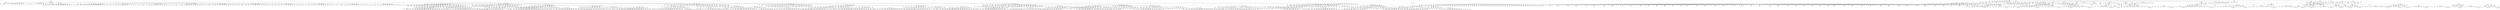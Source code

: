 digraph G {
	0 [label = "Generator.generate
488322 μs
100.0%"]
	1 [label = "MetaGrammarParser.parseGrammarFromFile
345462 μs
70.7%"]
	0 -> 1
	2 [label = "MetaGrammarParser.getParser
97772 μs
20.0%"]
	1 -> 2
	3 [label = "MetaLexer.<init>
42683 μs
8.7%"]
	2 -> 3
	4 [label = "MetaParser.<init>
49115 μs
10.1%"]
	2 -> 4
	5 [label = "MetaParser.grammarDef
226580 μs
46.4%"]
	1 -> 5
	6 [label = "MetaParser.getState
45 μs
0.0%"]
	5 -> 6
	7 [label = "MetaParser$GrammarDefContext.<init>
1959 μs
0.4%"]
	5 -> 7
	8 [label = "MetaParser.enterRule
5590 μs
1.1%"]
	5 -> 8
	9 [label = "MetaParser.enterOuterAlt
39 μs
0.0%"]
	5 -> 9
	10 [label = "MetaParser.setState
34 μs
0.0%"]
	5 -> 10
	11 [label = "MetaParser.grammarName
5810 μs
1.2%"]
	5 -> 11
	12 [label = "MetaParser.getState
27 μs
0.0%"]
	11 -> 12
	13 [label = "MetaParser$GrammarNameContext.<init>
190 μs
0.0%"]
	11 -> 13
	14 [label = "MetaParser.enterRule
42 μs
0.0%"]
	11 -> 14
	15 [label = "MetaParser.enterOuterAlt
29 μs
0.0%"]
	11 -> 15
	16 [label = "MetaParser.setState
25 μs
0.0%"]
	11 -> 16
	17 [label = "MetaParser.match
3924 μs
0.8%"]
	11 -> 17
	18 [label = "MetaParser.setState
35 μs
0.0%"]
	11 -> 18
	19 [label = "MetaParser.match
165 μs
0.0%"]
	11 -> 19
	20 [label = "MetaParser.setState
33 μs
0.0%"]
	11 -> 20
	21 [label = "MetaParser.match
437 μs
0.1%"]
	11 -> 21
	22 [label = "MetaParser.exitRule
41 μs
0.0%"]
	11 -> 22
	23 [label = "MetaParser.setState
29 μs
0.0%"]
	5 -> 23
	24 [label = "MetaParser.setState
27 μs
0.0%"]
	5 -> 24
	25 [label = "MetaParser.imports
2827 μs
0.6%"]
	5 -> 25
	26 [label = "MetaParser.getState
26 μs
0.0%"]
	25 -> 26
	27 [label = "MetaParser$ImportsContext.<init>
184 μs
0.0%"]
	25 -> 27
	28 [label = "MetaParser.enterRule
32 μs
0.0%"]
	25 -> 28
	29 [label = "MetaParser.enterOuterAlt
26 μs
0.0%"]
	25 -> 29
	30 [label = "MetaParser.setState
28 μs
0.0%"]
	25 -> 30
	31 [label = "MetaParser.match
1371 μs
0.3%"]
	25 -> 31
	32 [label = "MetaParser.setState
34 μs
0.0%"]
	25 -> 32
	33 [label = "MetaParser.match
534 μs
0.1%"]
	25 -> 33
	34 [label = "MetaParser.exitRule
37 μs
0.0%"]
	25 -> 34
	35 [label = "MetaParser.setState
26 μs
0.0%"]
	5 -> 35
	36 [label = "MetaParser.setState
28 μs
0.0%"]
	5 -> 36
	37 [label = "MetaParser.macros
6950 μs
1.4%"]
	5 -> 37
	38 [label = "MetaParser.getState
25 μs
0.0%"]
	37 -> 38
	39 [label = "MetaParser$MacrosContext.<init>
193 μs
0.0%"]
	37 -> 39
	40 [label = "MetaParser.enterRule
27 μs
0.0%"]
	37 -> 40
	41 [label = "MetaParser.enterOuterAlt
25 μs
0.0%"]
	37 -> 41
	42 [label = "MetaParser.setState
24 μs
0.0%"]
	37 -> 42
	43 [label = "MetaParser.match
243 μs
0.0%"]
	37 -> 43
	44 [label = "MetaParser.setState
23 μs
0.0%"]
	37 -> 44
	45 [label = "MetaParser.code
5882 μs
1.2%"]
	37 -> 45
	46 [label = "MetaParser.getState
22 μs
0.0%"]
	45 -> 46
	47 [label = "MetaParser$CodeContext.<init>
197 μs
0.0%"]
	45 -> 47
	48 [label = "MetaParser.enterRule
30 μs
0.0%"]
	45 -> 48
	49 [label = "MetaParser.enterOuterAlt
22 μs
0.0%"]
	45 -> 49
	50 [label = "MetaParser.setState
23 μs
0.0%"]
	45 -> 50
	51 [label = "MetaParser.match
3160 μs
0.6%"]
	45 -> 51
	52 [label = "MetaParser.setState
33 μs
0.0%"]
	45 -> 52
	53 [label = "MetaParser.setState
28 μs
0.0%"]
	45 -> 53
	54 [label = "MetaParser.match
172 μs
0.0%"]
	45 -> 54
	55 [label = "MetaParser.setState
26 μs
0.0%"]
	45 -> 55
	56 [label = "MetaParser.setState
86 μs
0.0%"]
	45 -> 56
	57 [label = "MetaParser.match
220 μs
0.0%"]
	45 -> 57
	58 [label = "MetaParser.exitRule
27 μs
0.0%"]
	45 -> 58
	59 [label = "MetaParser.exitRule
27 μs
0.0%"]
	37 -> 59
	60 [label = "MetaParser.setState
60 μs
0.0%"]
	5 -> 60
	61 [label = "MetaParser.lexerRules
20601 μs
4.2%"]
	5 -> 61
	62 [label = "MetaParser.getState
23 μs
0.0%"]
	61 -> 62
	63 [label = "MetaParser$LexerRulesContext.<init>
275 μs
0.1%"]
	61 -> 63
	64 [label = "MetaParser.enterRule
32 μs
0.0%"]
	61 -> 64
	65 [label = "MetaParser.enterOuterAlt
22 μs
0.0%"]
	61 -> 65
	66 [label = "MetaParser.setState
38 μs
0.0%"]
	61 -> 66
	67 [label = "MetaParser.match
292 μs
0.1%"]
	61 -> 67
	68 [label = "MetaParser.setState
24 μs
0.0%"]
	61 -> 68
	69 [label = "MetaParser.match
309 μs
0.1%"]
	61 -> 69
	70 [label = "MetaParser.setState
25 μs
0.0%"]
	61 -> 70
	71 [label = "MetaParser.setState
23 μs
0.0%"]
	61 -> 71
	72 [label = "MetaParser.myLexerRule
1855 μs
0.4%"]
	61 -> 72
	73 [label = "MetaParser.getState
22 μs
0.0%"]
	72 -> 73
	74 [label = "MetaParser$MyLexerRuleContext.<init>
203 μs
0.0%"]
	72 -> 74
	75 [label = "MetaParser.enterRule
29 μs
0.0%"]
	72 -> 75
	76 [label = "MetaParser.enterOuterAlt
23 μs
0.0%"]
	72 -> 76
	77 [label = "MetaParser.setState
22 μs
0.0%"]
	72 -> 77
	78 [label = "MetaParser.match
113 μs
0.0%"]
	72 -> 78
	79 [label = "MetaParser.setState
23 μs
0.0%"]
	72 -> 79
	80 [label = "MetaParser.match
182 μs
0.0%"]
	72 -> 80
	81 [label = "MetaParser.setState
22 μs
0.0%"]
	72 -> 81
	82 [label = "MetaParser.match
94 μs
0.0%"]
	72 -> 82
	83 [label = "MetaParser.setState
23 μs
0.0%"]
	72 -> 83
	84 [label = "MetaParser.match
184 μs
0.0%"]
	72 -> 84
	85 [label = "LexerRule.<init>
103 μs
0.0%"]
	72 -> 85
	86 [label = "MetaParser.exitRule
38 μs
0.0%"]
	72 -> 86
	87 [label = "MetaParser.setState
26 μs
0.0%"]
	61 -> 87
	88 [label = "MetaParser.setState
25 μs
0.0%"]
	61 -> 88
	89 [label = "MetaParser.myLexerRule
1268 μs
0.3%"]
	61 -> 89
	90 [label = "MetaParser.getState
22 μs
0.0%"]
	89 -> 90
	91 [label = "MetaParser$MyLexerRuleContext.<init>
23 μs
0.0%"]
	89 -> 91
	92 [label = "MetaParser.enterRule
27 μs
0.0%"]
	89 -> 92
	93 [label = "MetaParser.enterOuterAlt
23 μs
0.0%"]
	89 -> 93
	94 [label = "MetaParser.setState
20 μs
0.0%"]
	89 -> 94
	95 [label = "MetaParser.match
87 μs
0.0%"]
	89 -> 95
	96 [label = "MetaParser.setState
112 μs
0.0%"]
	89 -> 96
	97 [label = "MetaParser.match
112 μs
0.0%"]
	89 -> 97
	98 [label = "MetaParser.setState
24 μs
0.0%"]
	89 -> 98
	99 [label = "MetaParser.match
42 μs
0.0%"]
	89 -> 99
	100 [label = "MetaParser.setState
22 μs
0.0%"]
	89 -> 100
	101 [label = "MetaParser.match
56 μs
0.0%"]
	89 -> 101
	102 [label = "LexerRule.<init>
28 μs
0.0%"]
	89 -> 102
	103 [label = "MetaParser.exitRule
24 μs
0.0%"]
	89 -> 103
	104 [label = "MetaParser.setState
492 μs
0.1%"]
	61 -> 104
	105 [label = "MetaParser.setState
27 μs
0.0%"]
	61 -> 105
	106 [label = "MetaParser.myLexerRule
1327 μs
0.3%"]
	61 -> 106
	107 [label = "MetaParser.getState
21 μs
0.0%"]
	106 -> 107
	108 [label = "MetaParser$MyLexerRuleContext.<init>
25 μs
0.0%"]
	106 -> 108
	109 [label = "MetaParser.enterRule
137 μs
0.0%"]
	106 -> 109
	110 [label = "MetaParser.enterOuterAlt
21 μs
0.0%"]
	106 -> 110
	111 [label = "MetaParser.setState
21 μs
0.0%"]
	106 -> 111
	112 [label = "MetaParser.match
55 μs
0.0%"]
	106 -> 112
	113 [label = "MetaParser.setState
19 μs
0.0%"]
	106 -> 113
	114 [label = "MetaParser.match
98 μs
0.0%"]
	106 -> 114
	115 [label = "MetaParser.setState
20 μs
0.0%"]
	106 -> 115
	116 [label = "MetaParser.match
39 μs
0.0%"]
	106 -> 116
	117 [label = "MetaParser.setState
22 μs
0.0%"]
	106 -> 117
	118 [label = "MetaParser.match
129 μs
0.0%"]
	106 -> 118
	119 [label = "LexerRule.<init>
25 μs
0.0%"]
	106 -> 119
	120 [label = "MetaParser.exitRule
23 μs
0.0%"]
	106 -> 120
	121 [label = "MetaParser.setState
24 μs
0.0%"]
	61 -> 121
	122 [label = "MetaParser.setState
22 μs
0.0%"]
	61 -> 122
	123 [label = "MetaParser.myLexerRule
2558 μs
0.5%"]
	61 -> 123
	124 [label = "MetaParser.getState
19 μs
0.0%"]
	123 -> 124
	125 [label = "MetaParser$MyLexerRuleContext.<init>
20 μs
0.0%"]
	123 -> 125
	126 [label = "MetaParser.enterRule
23 μs
0.0%"]
	123 -> 126
	127 [label = "MetaParser.enterOuterAlt
26 μs
0.0%"]
	123 -> 127
	128 [label = "MetaParser.setState
19 μs
0.0%"]
	123 -> 128
	129 [label = "MetaParser.match
1265 μs
0.3%"]
	123 -> 129
	130 [label = "MetaParser.setState
29 μs
0.0%"]
	123 -> 130
	131 [label = "MetaParser.match
120 μs
0.0%"]
	123 -> 131
	132 [label = "MetaParser.setState
25 μs
0.0%"]
	123 -> 132
	133 [label = "MetaParser.match
45 μs
0.0%"]
	123 -> 133
	134 [label = "MetaParser.setState
25 μs
0.0%"]
	123 -> 134
	135 [label = "MetaParser.match
199 μs
0.0%"]
	123 -> 135
	136 [label = "LexerRule.<init>
22 μs
0.0%"]
	123 -> 136
	137 [label = "MetaParser.exitRule
33 μs
0.0%"]
	123 -> 137
	138 [label = "MetaParser.setState
23 μs
0.0%"]
	61 -> 138
	139 [label = "MetaParser.setState
21 μs
0.0%"]
	61 -> 139
	140 [label = "MetaParser.myLexerRule
1077 μs
0.2%"]
	61 -> 140
	141 [label = "MetaParser.getState
21 μs
0.0%"]
	140 -> 141
	142 [label = "MetaParser$MyLexerRuleContext.<init>
20 μs
0.0%"]
	140 -> 142
	143 [label = "MetaParser.enterRule
22 μs
0.0%"]
	140 -> 143
	144 [label = "MetaParser.enterOuterAlt
22 μs
0.0%"]
	140 -> 144
	145 [label = "MetaParser.setState
20 μs
0.0%"]
	140 -> 145
	146 [label = "MetaParser.match
47 μs
0.0%"]
	140 -> 146
	147 [label = "MetaParser.setState
22 μs
0.0%"]
	140 -> 147
	148 [label = "MetaParser.match
83 μs
0.0%"]
	140 -> 148
	149 [label = "MetaParser.setState
23 μs
0.0%"]
	140 -> 149
	150 [label = "MetaParser.match
39 μs
0.0%"]
	140 -> 150
	151 [label = "MetaParser.setState
19 μs
0.0%"]
	140 -> 151
	152 [label = "MetaParser.match
95 μs
0.0%"]
	140 -> 152
	153 [label = "LexerRule.<init>
22 μs
0.0%"]
	140 -> 153
	154 [label = "MetaParser.exitRule
23 μs
0.0%"]
	140 -> 154
	155 [label = "MetaParser.setState
20 μs
0.0%"]
	61 -> 155
	156 [label = "MetaParser.setState
19 μs
0.0%"]
	61 -> 156
	157 [label = "MetaParser.myLexerRule
1636 μs
0.3%"]
	61 -> 157
	158 [label = "MetaParser.getState
16 μs
0.0%"]
	157 -> 158
	159 [label = "MetaParser$MyLexerRuleContext.<init>
23 μs
0.0%"]
	157 -> 159
	160 [label = "MetaParser.enterRule
27 μs
0.0%"]
	157 -> 160
	161 [label = "MetaParser.enterOuterAlt
21 μs
0.0%"]
	157 -> 161
	162 [label = "MetaParser.setState
31 μs
0.0%"]
	157 -> 162
	163 [label = "MetaParser.match
54 μs
0.0%"]
	157 -> 163
	164 [label = "MetaParser.setState
22 μs
0.0%"]
	157 -> 164
	165 [label = "MetaParser.match
86 μs
0.0%"]
	157 -> 165
	166 [label = "MetaParser.setState
20 μs
0.0%"]
	157 -> 166
	167 [label = "MetaParser.match
58 μs
0.0%"]
	157 -> 167
	168 [label = "MetaParser.setState
27 μs
0.0%"]
	157 -> 168
	169 [label = "MetaParser.match
157 μs
0.0%"]
	157 -> 169
	170 [label = "LexerRule.<init>
23 μs
0.0%"]
	157 -> 170
	171 [label = "MetaParser.exitRule
24 μs
0.0%"]
	157 -> 171
	172 [label = "MetaParser.setState
18 μs
0.0%"]
	61 -> 172
	173 [label = "MetaParser.setState
21 μs
0.0%"]
	61 -> 173
	174 [label = "MetaParser.myLexerRule
1128 μs
0.2%"]
	61 -> 174
	175 [label = "MetaParser.getState
19 μs
0.0%"]
	174 -> 175
	176 [label = "MetaParser$MyLexerRuleContext.<init>
21 μs
0.0%"]
	174 -> 176
	177 [label = "MetaParser.enterRule
23 μs
0.0%"]
	174 -> 177
	178 [label = "MetaParser.enterOuterAlt
18 μs
0.0%"]
	174 -> 178
	179 [label = "MetaParser.setState
19 μs
0.0%"]
	174 -> 179
	180 [label = "MetaParser.match
49 μs
0.0%"]
	174 -> 180
	181 [label = "MetaParser.setState
19 μs
0.0%"]
	174 -> 181
	182 [label = "MetaParser.match
82 μs
0.0%"]
	174 -> 182
	183 [label = "MetaParser.setState
28 μs
0.0%"]
	174 -> 183
	184 [label = "MetaParser.match
44 μs
0.0%"]
	174 -> 184
	185 [label = "MetaParser.setState
24 μs
0.0%"]
	174 -> 185
	186 [label = "MetaParser.match
94 μs
0.0%"]
	174 -> 186
	187 [label = "LexerRule.<init>
24 μs
0.0%"]
	174 -> 187
	188 [label = "MetaParser.exitRule
31 μs
0.0%"]
	174 -> 188
	189 [label = "MetaParser.setState
22 μs
0.0%"]
	61 -> 189
	190 [label = "MetaParser.setState
21 μs
0.0%"]
	61 -> 190
	191 [label = "MetaParser.myLexerRule
1449 μs
0.3%"]
	61 -> 191
	192 [label = "MetaParser.getState
34 μs
0.0%"]
	191 -> 192
	193 [label = "MetaParser$MyLexerRuleContext.<init>
21 μs
0.0%"]
	191 -> 193
	194 [label = "MetaParser.enterRule
24 μs
0.0%"]
	191 -> 194
	195 [label = "MetaParser.enterOuterAlt
21 μs
0.0%"]
	191 -> 195
	196 [label = "MetaParser.setState
19 μs
0.0%"]
	191 -> 196
	197 [label = "MetaParser.match
51 μs
0.0%"]
	191 -> 197
	198 [label = "MetaParser.setState
22 μs
0.0%"]
	191 -> 198
	199 [label = "MetaParser.match
244 μs
0.1%"]
	191 -> 199
	200 [label = "MetaParser.setState
25 μs
0.0%"]
	191 -> 200
	201 [label = "MetaParser.match
42 μs
0.0%"]
	191 -> 201
	202 [label = "MetaParser.setState
20 μs
0.0%"]
	191 -> 202
	203 [label = "MetaParser.match
165 μs
0.0%"]
	191 -> 203
	204 [label = "LexerRule.<init>
25 μs
0.0%"]
	191 -> 204
	205 [label = "MetaParser.exitRule
25 μs
0.0%"]
	191 -> 205
	206 [label = "MetaParser.setState
23 μs
0.0%"]
	61 -> 206
	207 [label = "MetaParser.setState
18 μs
0.0%"]
	61 -> 207
	208 [label = "MetaParser.myLexerRule
1427 μs
0.3%"]
	61 -> 208
	209 [label = "MetaParser.getState
46 μs
0.0%"]
	208 -> 209
	210 [label = "MetaParser$MyLexerRuleContext.<init>
25 μs
0.0%"]
	208 -> 210
	211 [label = "MetaParser.enterRule
28 μs
0.0%"]
	208 -> 211
	212 [label = "MetaParser.enterOuterAlt
18 μs
0.0%"]
	208 -> 212
	213 [label = "MetaParser.setState
19 μs
0.0%"]
	208 -> 213
	214 [label = "MetaParser.match
52 μs
0.0%"]
	208 -> 214
	215 [label = "MetaParser.setState
19 μs
0.0%"]
	208 -> 215
	216 [label = "MetaParser.match
181 μs
0.0%"]
	208 -> 216
	217 [label = "MetaParser.setState
22 μs
0.0%"]
	208 -> 217
	218 [label = "MetaParser.match
44 μs
0.0%"]
	208 -> 218
	219 [label = "MetaParser.setState
20 μs
0.0%"]
	208 -> 219
	220 [label = "MetaParser.match
246 μs
0.1%"]
	208 -> 220
	221 [label = "LexerRule.<init>
23 μs
0.0%"]
	208 -> 221
	222 [label = "MetaParser.exitRule
25 μs
0.0%"]
	208 -> 222
	223 [label = "MetaParser.setState
29 μs
0.0%"]
	61 -> 223
	224 [label = "MetaParser.setState
21 μs
0.0%"]
	61 -> 224
	225 [label = "MetaParser.myLexerRule
1457 μs
0.3%"]
	61 -> 225
	226 [label = "MetaParser.getState
21 μs
0.0%"]
	225 -> 226
	227 [label = "MetaParser$MyLexerRuleContext.<init>
19 μs
0.0%"]
	225 -> 227
	228 [label = "MetaParser.enterRule
23 μs
0.0%"]
	225 -> 228
	229 [label = "MetaParser.enterOuterAlt
22 μs
0.0%"]
	225 -> 229
	230 [label = "MetaParser.setState
19 μs
0.0%"]
	225 -> 230
	231 [label = "MetaParser.match
51 μs
0.0%"]
	225 -> 231
	232 [label = "MetaParser.setState
30 μs
0.0%"]
	225 -> 232
	233 [label = "MetaParser.match
154 μs
0.0%"]
	225 -> 233
	234 [label = "MetaParser.setState
22 μs
0.0%"]
	225 -> 234
	235 [label = "MetaParser.match
45 μs
0.0%"]
	225 -> 235
	236 [label = "MetaParser.setState
20 μs
0.0%"]
	225 -> 236
	237 [label = "MetaParser.match
100 μs
0.0%"]
	225 -> 237
	238 [label = "LexerRule.<init>
22 μs
0.0%"]
	225 -> 238
	239 [label = "MetaParser.exitRule
24 μs
0.0%"]
	225 -> 239
	240 [label = "MetaParser.setState
27 μs
0.0%"]
	61 -> 240
	241 [label = "MetaParser.setState
25 μs
0.0%"]
	61 -> 241
	242 [label = "MetaParser.match
724 μs
0.1%"]
	61 -> 242
	243 [label = "MetaParser.exitRule
32 μs
0.0%"]
	61 -> 243
	244 [label = "MetaParser.setState
21 μs
0.0%"]
	5 -> 244
	245 [label = "MetaParser.parserRules
139892 μs
28.6%"]
	5 -> 245
	246 [label = "MetaParser.getState
20 μs
0.0%"]
	245 -> 246
	247 [label = "MetaParser$ParserRulesContext.<init>
212 μs
0.0%"]
	245 -> 247
	248 [label = "MetaParser.enterRule
23 μs
0.0%"]
	245 -> 248
	249 [label = "MetaParser.enterOuterAlt
20 μs
0.0%"]
	245 -> 249
	250 [label = "MetaParser.setState
16 μs
0.0%"]
	245 -> 250
	251 [label = "MetaParser.match
140 μs
0.0%"]
	245 -> 251
	252 [label = "MetaParser.setState
19 μs
0.0%"]
	245 -> 252
	253 [label = "MetaParser.match
251 μs
0.1%"]
	245 -> 253
	254 [label = "MetaParser.setState
31 μs
0.0%"]
	245 -> 254
	255 [label = "MetaParser.setState
25 μs
0.0%"]
	245 -> 255
	256 [label = "MetaParser.myParserRule
35937 μs
7.4%"]
	245 -> 256
	257 [label = "MetaParser.getState
21 μs
0.0%"]
	256 -> 257
	258 [label = "MetaParser$MyParserRuleContext.<init>
307 μs
0.1%"]
	256 -> 258
	259 [label = "MetaParser.enterRule
24 μs
0.0%"]
	256 -> 259
	260 [label = "MetaParser.enterOuterAlt
21 μs
0.0%"]
	256 -> 260
	261 [label = "MetaParser.setState
25 μs
0.0%"]
	256 -> 261
	262 [label = "MetaParser.match
76 μs
0.0%"]
	256 -> 262
	263 [label = "MetaParser.setState
22 μs
0.0%"]
	256 -> 263
	264 [label = "MetaParser.match
62 μs
0.0%"]
	256 -> 264
	265 [label = "MetaParser.setState
19 μs
0.0%"]
	256 -> 265
	266 [label = "MetaParser.typedNames
1399 μs
0.3%"]
	256 -> 266
	267 [label = "MetaParser.getState
19 μs
0.0%"]
	266 -> 267
	268 [label = "MetaParser$TypedNamesContext.<init>
197 μs
0.0%"]
	266 -> 268
	269 [label = "MetaParser.enterRule
37 μs
0.0%"]
	266 -> 269
	270 [label = "MetaParser.enterOuterAlt
48 μs
0.0%"]
	266 -> 270
	271 [label = "MetaParser.setState
22 μs
0.0%"]
	266 -> 271
	272 [label = "MetaParser.exitRule
24 μs
0.0%"]
	266 -> 272
	273 [label = "MetaParser.setState
22 μs
0.0%"]
	256 -> 273
	274 [label = "MetaParser.match
366 μs
0.1%"]
	256 -> 274
	275 [label = "MetaParser.setState
29 μs
0.0%"]
	256 -> 275
	276 [label = "MetaParser.match
72 μs
0.0%"]
	256 -> 276
	277 [label = "MetaParser.setState
19 μs
0.0%"]
	256 -> 277
	278 [label = "MetaParser.match
293 μs
0.1%"]
	256 -> 278
	279 [label = "MetaParser.setState
21 μs
0.0%"]
	256 -> 279
	280 [label = "MetaParser.typedNames
1714 μs
0.4%"]
	256 -> 280
	281 [label = "MetaParser.getState
18 μs
0.0%"]
	280 -> 281
	282 [label = "MetaParser$TypedNamesContext.<init>
21 μs
0.0%"]
	280 -> 282
	283 [label = "MetaParser.enterRule
26 μs
0.0%"]
	280 -> 283
	284 [label = "MetaParser.enterOuterAlt
21 μs
0.0%"]
	280 -> 284
	285 [label = "MetaParser.setState
17 μs
0.0%"]
	280 -> 285
	286 [label = "MetaParser.setState
17 μs
0.0%"]
	280 -> 286
	287 [label = "MetaParser.typedName
1090 μs
0.2%"]
	280 -> 287
	288 [label = "MetaParser.getState
20 μs
0.0%"]
	287 -> 288
	289 [label = "MetaParser$TypedNameContext.<init>
161 μs
0.0%"]
	287 -> 289
	290 [label = "MetaParser.enterRule
25 μs
0.0%"]
	287 -> 290
	291 [label = "MetaParser.enterOuterAlt
30 μs
0.0%"]
	287 -> 291
	292 [label = "MetaParser.setState
20 μs
0.0%"]
	287 -> 292
	293 [label = "MetaParser.match
207 μs
0.0%"]
	287 -> 293
	294 [label = "MetaParser.setState
23 μs
0.0%"]
	287 -> 294
	295 [label = "MetaParser.match
71 μs
0.0%"]
	287 -> 295
	296 [label = "TypedName.<init>
61 μs
0.0%"]
	287 -> 296
	297 [label = "MetaParser.exitRule
27 μs
0.0%"]
	287 -> 297
	298 [label = "MetaParser.setState
23 μs
0.0%"]
	280 -> 298
	299 [label = "MetaParser.exitRule
27 μs
0.0%"]
	280 -> 299
	300 [label = "MetaParser.setState
21 μs
0.0%"]
	256 -> 300
	301 [label = "MetaParser.match
120 μs
0.0%"]
	256 -> 301
	302 [label = "MetaParser.setState
22 μs
0.0%"]
	256 -> 302
	303 [label = "MetaParser.match
89 μs
0.0%"]
	256 -> 303
	304 [label = "MetaParser.setState
19 μs
0.0%"]
	256 -> 304
	305 [label = "MetaParser.ruleRhss
29811 μs
6.1%"]
	256 -> 305
	306 [label = "MetaParser.getState
18 μs
0.0%"]
	305 -> 306
	307 [label = "MetaParser$RuleRhssContext.<init>
204 μs
0.0%"]
	305 -> 307
	308 [label = "MetaParser.enterRule
25 μs
0.0%"]
	305 -> 308
	309 [label = "MetaParser.enterOuterAlt
19 μs
0.0%"]
	305 -> 309
	310 [label = "MetaParser.setState
20 μs
0.0%"]
	305 -> 310
	311 [label = "MetaParser.ruleRhs
29087 μs
6.0%"]
	305 -> 311
	312 [label = "MetaParser.getState
20 μs
0.0%"]
	311 -> 312
	313 [label = "MetaParser$RuleRhsContext.<init>
154 μs
0.0%"]
	311 -> 313
	314 [label = "MetaParser.enterRule
23 μs
0.0%"]
	311 -> 314
	315 [label = "MetaParser.enterOuterAlt
18 μs
0.0%"]
	311 -> 315
	316 [label = "MetaParser.setState
21 μs
0.0%"]
	311 -> 316
	317 [label = "MetaParser.setState
20 μs
0.0%"]
	311 -> 317
	318 [label = "MetaParser.rhsAtom
10181 μs
2.1%"]
	311 -> 318
	319 [label = "MetaParser.getState
18 μs
0.0%"]
	318 -> 319
	320 [label = "MetaParser$RhsAtomContext.<init>
170 μs
0.0%"]
	318 -> 320
	321 [label = "MetaParser.enterRule
25 μs
0.0%"]
	318 -> 321
	322 [label = "MetaParser.setState
24 μs
0.0%"]
	318 -> 322
	323 [label = "MetaParser.getInterpreter
21 μs
0.0%"]
	318 -> 323
	324 [label = "MetaParser.enterOuterAlt
36 μs
0.0%"]
	318 -> 324
	325 [label = "MetaParser.setState
22 μs
0.0%"]
	318 -> 325
	326 [label = "MetaParser.rhsNonTerminal
6251 μs
1.3%"]
	318 -> 326
	327 [label = "MetaParser.getState
17 μs
0.0%"]
	326 -> 327
	328 [label = "MetaParser$RhsNonTerminalContext.<init>
214 μs
0.0%"]
	326 -> 328
	329 [label = "MetaParser.enterRule
28 μs
0.0%"]
	326 -> 329
	330 [label = "MetaParser.enterOuterAlt
20 μs
0.0%"]
	326 -> 330
	331 [label = "MetaParser.setState
25 μs
0.0%"]
	326 -> 331
	332 [label = "MetaParser.match
31 μs
0.0%"]
	326 -> 332
	333 [label = "MetaParser.setState
19 μs
0.0%"]
	326 -> 333
	334 [label = "MetaParser.match
85 μs
0.0%"]
	326 -> 334
	335 [label = "MetaParser.setState
19 μs
0.0%"]
	326 -> 335
	336 [label = "MetaParser.args
609 μs
0.1%"]
	326 -> 336
	337 [label = "MetaParser.getState
19 μs
0.0%"]
	336 -> 337
	338 [label = "MetaParser$ArgsContext.<init>
197 μs
0.0%"]
	336 -> 338
	339 [label = "MetaParser.enterRule
27 μs
0.0%"]
	336 -> 339
	340 [label = "MetaParser.enterOuterAlt
19 μs
0.0%"]
	336 -> 340
	341 [label = "MetaParser.setState
40 μs
0.0%"]
	336 -> 341
	342 [label = "MetaParser.exitRule
24 μs
0.0%"]
	336 -> 342
	343 [label = "MetaParser.setState
24 μs
0.0%"]
	326 -> 343
	344 [label = "MetaParser.match
1245 μs
0.3%"]
	326 -> 344
	345 [label = "MetaParser.setState
27 μs
0.0%"]
	326 -> 345
	346 [label = "MetaParser.setState
23 μs
0.0%"]
	326 -> 346
	347 [label = "MetaParser.code
1244 μs
0.3%"]
	326 -> 347
	348 [label = "MetaParser.getState
25 μs
0.0%"]
	347 -> 348
	349 [label = "MetaParser$CodeContext.<init>
21 μs
0.0%"]
	347 -> 349
	350 [label = "MetaParser.enterRule
22 μs
0.0%"]
	347 -> 350
	351 [label = "MetaParser.enterOuterAlt
19 μs
0.0%"]
	347 -> 351
	352 [label = "MetaParser.setState
15 μs
0.0%"]
	347 -> 352
	353 [label = "MetaParser.match
304 μs
0.1%"]
	347 -> 353
	354 [label = "MetaParser.setState
21 μs
0.0%"]
	347 -> 354
	355 [label = "MetaParser.setState
21 μs
0.0%"]
	347 -> 355
	356 [label = "MetaParser.match
75 μs
0.0%"]
	347 -> 356
	357 [label = "MetaParser.setState
22 μs
0.0%"]
	347 -> 357
	358 [label = "MetaParser.setState
23 μs
0.0%"]
	347 -> 358
	359 [label = "MetaParser.match
76 μs
0.0%"]
	347 -> 359
	360 [label = "MetaParser.exitRule
25 μs
0.0%"]
	347 -> 360
	361 [label = "RhsNonTerminal.<init>
57 μs
0.0%"]
	326 -> 361
	362 [label = "MetaParser.exitRule
21 μs
0.0%"]
	326 -> 362
	363 [label = "MetaParser.exitRule
21 μs
0.0%"]
	318 -> 363
	364 [label = "MetaParser.setState
19 μs
0.0%"]
	311 -> 364
	365 [label = "MetaParser.setState
20 μs
0.0%"]
	311 -> 365
	366 [label = "MetaParser.rhsAtom
17644 μs
3.6%"]
	311 -> 366
	367 [label = "MetaParser.getState
28 μs
0.0%"]
	366 -> 367
	368 [label = "MetaParser$RhsAtomContext.<init>
22 μs
0.0%"]
	366 -> 368
	369 [label = "MetaParser.enterRule
21 μs
0.0%"]
	366 -> 369
	370 [label = "MetaParser.setState
21 μs
0.0%"]
	366 -> 370
	371 [label = "MetaParser.getInterpreter
20 μs
0.0%"]
	366 -> 371
	372 [label = "MetaParser.enterOuterAlt
22 μs
0.0%"]
	366 -> 372
	373 [label = "MetaParser.setState
18 μs
0.0%"]
	366 -> 373
	374 [label = "MetaParser.rhsNonTerminal
17124 μs
3.5%"]
	366 -> 374
	375 [label = "MetaParser.getState
17 μs
0.0%"]
	374 -> 375
	376 [label = "MetaParser$RhsNonTerminalContext.<init>
21 μs
0.0%"]
	374 -> 376
	377 [label = "MetaParser.enterRule
22 μs
0.0%"]
	374 -> 377
	378 [label = "MetaParser.enterOuterAlt
17 μs
0.0%"]
	374 -> 378
	379 [label = "MetaParser.setState
20 μs
0.0%"]
	374 -> 379
	380 [label = "MetaParser.match
26 μs
0.0%"]
	374 -> 380
	381 [label = "MetaParser.setState
20 μs
0.0%"]
	374 -> 381
	382 [label = "MetaParser.match
184 μs
0.0%"]
	374 -> 382
	383 [label = "MetaParser.setState
23 μs
0.0%"]
	374 -> 383
	384 [label = "MetaParser.args
627 μs
0.1%"]
	374 -> 384
	385 [label = "MetaParser.getState
22 μs
0.0%"]
	384 -> 385
	386 [label = "MetaParser$ArgsContext.<init>
21 μs
0.0%"]
	384 -> 386
	387 [label = "MetaParser.enterRule
20 μs
0.0%"]
	384 -> 387
	388 [label = "MetaParser.enterOuterAlt
19 μs
0.0%"]
	384 -> 388
	389 [label = "MetaParser.setState
17 μs
0.0%"]
	384 -> 389
	390 [label = "MetaParser.setState
20 μs
0.0%"]
	384 -> 390
	391 [label = "MetaParser.match
36 μs
0.0%"]
	384 -> 391
	392 [label = "MetaParser.setState
21 μs
0.0%"]
	384 -> 392
	393 [label = "MetaParser.exitRule
24 μs
0.0%"]
	384 -> 393
	394 [label = "MetaParser.setState
20 μs
0.0%"]
	374 -> 394
	395 [label = "MetaParser.match
37 μs
0.0%"]
	374 -> 395
	396 [label = "MetaParser.setState
31 μs
0.0%"]
	374 -> 396
	397 [label = "MetaParser.setState
22 μs
0.0%"]
	374 -> 397
	398 [label = "MetaParser.code
15416 μs
3.2%"]
	374 -> 398
	399 [label = "MetaParser.getState
16 μs
0.0%"]
	398 -> 399
	400 [label = "MetaParser$CodeContext.<init>
14275 μs
2.9%"]
	398 -> 400
	401 [label = "MetaParser.enterRule
58 μs
0.0%"]
	398 -> 401
	402 [label = "MetaParser.enterOuterAlt
19 μs
0.0%"]
	398 -> 402
	403 [label = "MetaParser.setState
14 μs
0.0%"]
	398 -> 403
	404 [label = "MetaParser.match
155 μs
0.0%"]
	398 -> 404
	405 [label = "MetaParser.setState
15 μs
0.0%"]
	398 -> 405
	406 [label = "MetaParser.setState
11 μs
0.0%"]
	398 -> 406
	407 [label = "MetaParser.match
34 μs
0.0%"]
	398 -> 407
	408 [label = "MetaParser.setState
14 μs
0.0%"]
	398 -> 408
	409 [label = "MetaParser.setState
11 μs
0.0%"]
	398 -> 409
	410 [label = "MetaParser.match
73 μs
0.0%"]
	398 -> 410
	411 [label = "MetaParser.exitRule
16 μs
0.0%"]
	398 -> 411
	412 [label = "RhsNonTerminal.<init>
14 μs
0.0%"]
	374 -> 412
	413 [label = "MetaParser.exitRule
15 μs
0.0%"]
	374 -> 413
	414 [label = "MetaParser.exitRule
24 μs
0.0%"]
	366 -> 414
	415 [label = "MetaParser.setState
19 μs
0.0%"]
	311 -> 415
	416 [label = "RuleRhs.<init>
79 μs
0.0%"]
	311 -> 416
	417 [label = "MetaParser.exitRule
28 μs
0.0%"]
	311 -> 417
	418 [label = "MetaParser.setState
15 μs
0.0%"]
	305 -> 418
	419 [label = "MetaParser.exitRule
22 μs
0.0%"]
	305 -> 419
	420 [label = "MetaParser.setState
17 μs
0.0%"]
	256 -> 420
	421 [label = "MetaParser.match
44 μs
0.0%"]
	256 -> 421
	422 [label = "ParserRule.<init>
62 μs
0.0%"]
	256 -> 422
	423 [label = "MetaParser.exitRule
23 μs
0.0%"]
	256 -> 423
	424 [label = "MetaParser.setState
18 μs
0.0%"]
	245 -> 424
	425 [label = "MetaParser.setState
46 μs
0.0%"]
	245 -> 425
	426 [label = "MetaParser.myParserRule
26529 μs
5.4%"]
	245 -> 426
	427 [label = "MetaParser.getState
14 μs
0.0%"]
	426 -> 427
	428 [label = "MetaParser$MyParserRuleContext.<init>
18 μs
0.0%"]
	426 -> 428
	429 [label = "MetaParser.enterRule
21 μs
0.0%"]
	426 -> 429
	430 [label = "MetaParser.enterOuterAlt
20 μs
0.0%"]
	426 -> 430
	431 [label = "MetaParser.setState
17 μs
0.0%"]
	426 -> 431
	432 [label = "MetaParser.match
45 μs
0.0%"]
	426 -> 432
	433 [label = "MetaParser.setState
17 μs
0.0%"]
	426 -> 433
	434 [label = "MetaParser.match
40 μs
0.0%"]
	426 -> 434
	435 [label = "MetaParser.setState
15 μs
0.0%"]
	426 -> 435
	436 [label = "MetaParser.typedNames
1043 μs
0.2%"]
	426 -> 436
	437 [label = "MetaParser.getState
14 μs
0.0%"]
	436 -> 437
	438 [label = "MetaParser$TypedNamesContext.<init>
17 μs
0.0%"]
	436 -> 438
	439 [label = "MetaParser.enterRule
15 μs
0.0%"]
	436 -> 439
	440 [label = "MetaParser.enterOuterAlt
13 μs
0.0%"]
	436 -> 440
	441 [label = "MetaParser.setState
15 μs
0.0%"]
	436 -> 441
	442 [label = "MetaParser.setState
14 μs
0.0%"]
	436 -> 442
	443 [label = "MetaParser.typedName
524 μs
0.1%"]
	436 -> 443
	444 [label = "MetaParser.getState
11 μs
0.0%"]
	443 -> 444
	445 [label = "MetaParser$TypedNameContext.<init>
13 μs
0.0%"]
	443 -> 445
	446 [label = "MetaParser.enterRule
13 μs
0.0%"]
	443 -> 446
	447 [label = "MetaParser.enterOuterAlt
11 μs
0.0%"]
	443 -> 447
	448 [label = "MetaParser.setState
12 μs
0.0%"]
	443 -> 448
	449 [label = "MetaParser.match
123 μs
0.0%"]
	443 -> 449
	450 [label = "MetaParser.setState
26 μs
0.0%"]
	443 -> 450
	451 [label = "MetaParser.match
35 μs
0.0%"]
	443 -> 451
	452 [label = "TypedName.<init>
15 μs
0.0%"]
	443 -> 452
	453 [label = "MetaParser.exitRule
16 μs
0.0%"]
	443 -> 453
	454 [label = "MetaParser.setState
28 μs
0.0%"]
	436 -> 454
	455 [label = "MetaParser.exitRule
25 μs
0.0%"]
	436 -> 455
	456 [label = "MetaParser.setState
14 μs
0.0%"]
	426 -> 456
	457 [label = "MetaParser.match
35 μs
0.0%"]
	426 -> 457
	458 [label = "MetaParser.setState
12 μs
0.0%"]
	426 -> 458
	459 [label = "MetaParser.match
30 μs
0.0%"]
	426 -> 459
	460 [label = "MetaParser.setState
12 μs
0.0%"]
	426 -> 460
	461 [label = "MetaParser.match
28 μs
0.0%"]
	426 -> 461
	462 [label = "MetaParser.setState
12 μs
0.0%"]
	426 -> 462
	463 [label = "MetaParser.typedNames
791 μs
0.2%"]
	426 -> 463
	464 [label = "MetaParser.getState
11 μs
0.0%"]
	463 -> 464
	465 [label = "MetaParser$TypedNamesContext.<init>
13 μs
0.0%"]
	463 -> 465
	466 [label = "MetaParser.enterRule
14 μs
0.0%"]
	463 -> 466
	467 [label = "MetaParser.enterOuterAlt
12 μs
0.0%"]
	463 -> 467
	468 [label = "MetaParser.setState
12 μs
0.0%"]
	463 -> 468
	469 [label = "MetaParser.setState
12 μs
0.0%"]
	463 -> 469
	470 [label = "MetaParser.typedName
452 μs
0.1%"]
	463 -> 470
	471 [label = "MetaParser.getState
12 μs
0.0%"]
	470 -> 471
	472 [label = "MetaParser$TypedNameContext.<init>
13 μs
0.0%"]
	470 -> 472
	473 [label = "MetaParser.enterRule
17 μs
0.0%"]
	470 -> 473
	474 [label = "MetaParser.enterOuterAlt
13 μs
0.0%"]
	470 -> 474
	475 [label = "MetaParser.setState
12 μs
0.0%"]
	470 -> 475
	476 [label = "MetaParser.match
35 μs
0.0%"]
	470 -> 476
	477 [label = "MetaParser.setState
11 μs
0.0%"]
	470 -> 477
	478 [label = "MetaParser.match
23 μs
0.0%"]
	470 -> 478
	479 [label = "TypedName.<init>
14 μs
0.0%"]
	470 -> 479
	480 [label = "MetaParser.exitRule
15 μs
0.0%"]
	470 -> 480
	481 [label = "MetaParser.setState
12 μs
0.0%"]
	463 -> 481
	482 [label = "MetaParser.exitRule
14 μs
0.0%"]
	463 -> 482
	483 [label = "MetaParser.setState
12 μs
0.0%"]
	426 -> 483
	484 [label = "MetaParser.match
30 μs
0.0%"]
	426 -> 484
	485 [label = "MetaParser.setState
11 μs
0.0%"]
	426 -> 485
	486 [label = "MetaParser.match
189 μs
0.0%"]
	426 -> 486
	487 [label = "MetaParser.setState
15 μs
0.0%"]
	426 -> 487
	488 [label = "MetaParser.ruleRhss
23222 μs
4.8%"]
	426 -> 488
	489 [label = "MetaParser.getState
12 μs
0.0%"]
	488 -> 489
	490 [label = "MetaParser$RuleRhssContext.<init>
14 μs
0.0%"]
	488 -> 490
	491 [label = "MetaParser.enterRule
14 μs
0.0%"]
	488 -> 491
	492 [label = "MetaParser.enterOuterAlt
12 μs
0.0%"]
	488 -> 492
	493 [label = "MetaParser.setState
12 μs
0.0%"]
	488 -> 493
	494 [label = "MetaParser.ruleRhs
6559 μs
1.3%"]
	488 -> 494
	495 [label = "MetaParser.getState
11 μs
0.0%"]
	494 -> 495
	496 [label = "MetaParser$RuleRhsContext.<init>
13 μs
0.0%"]
	494 -> 496
	497 [label = "MetaParser.enterRule
13 μs
0.0%"]
	494 -> 497
	498 [label = "MetaParser.enterOuterAlt
11 μs
0.0%"]
	494 -> 498
	499 [label = "MetaParser.setState
12 μs
0.0%"]
	494 -> 499
	500 [label = "MetaParser.setState
10 μs
0.0%"]
	494 -> 500
	501 [label = "MetaParser.rhsAtom
1121 μs
0.2%"]
	494 -> 501
	502 [label = "MetaParser.getState
16 μs
0.0%"]
	501 -> 502
	503 [label = "MetaParser$RhsAtomContext.<init>
14 μs
0.0%"]
	501 -> 503
	504 [label = "MetaParser.enterRule
13 μs
0.0%"]
	501 -> 504
	505 [label = "MetaParser.setState
11 μs
0.0%"]
	501 -> 505
	506 [label = "MetaParser.getInterpreter
10 μs
0.0%"]
	501 -> 506
	507 [label = "MetaParser.enterOuterAlt
12 μs
0.0%"]
	501 -> 507
	508 [label = "MetaParser.setState
11 μs
0.0%"]
	501 -> 508
	509 [label = "MetaParser.rhsTerminal
697 μs
0.1%"]
	501 -> 509
	510 [label = "MetaParser.getState
17 μs
0.0%"]
	509 -> 510
	511 [label = "MetaParser$RhsTerminalContext.<init>
182 μs
0.0%"]
	509 -> 511
	512 [label = "MetaParser.enterRule
27 μs
0.0%"]
	509 -> 512
	513 [label = "MetaParser.enterOuterAlt
15 μs
0.0%"]
	509 -> 513
	514 [label = "MetaParser.setState
22 μs
0.0%"]
	509 -> 514
	515 [label = "MetaParser.match
24 μs
0.0%"]
	509 -> 515
	516 [label = "MetaParser.setState
12 μs
0.0%"]
	509 -> 516
	517 [label = "RhsTerminal.<init>
47 μs
0.0%"]
	509 -> 517
	518 [label = "MetaParser.exitRule
19 μs
0.0%"]
	509 -> 518
	519 [label = "MetaParser.exitRule
17 μs
0.0%"]
	501 -> 519
	520 [label = "MetaParser.setState
12 μs
0.0%"]
	494 -> 520
	521 [label = "MetaParser.setState
12 μs
0.0%"]
	494 -> 521
	522 [label = "MetaParser.rhsAtom
2092 μs
0.4%"]
	494 -> 522
	523 [label = "MetaParser.getState
11 μs
0.0%"]
	522 -> 523
	524 [label = "MetaParser$RhsAtomContext.<init>
13 μs
0.0%"]
	522 -> 524
	525 [label = "MetaParser.enterRule
14 μs
0.0%"]
	522 -> 525
	526 [label = "MetaParser.setState
11 μs
0.0%"]
	522 -> 526
	527 [label = "MetaParser.getInterpreter
13 μs
0.0%"]
	522 -> 527
	528 [label = "MetaParser.enterOuterAlt
12 μs
0.0%"]
	522 -> 528
	529 [label = "MetaParser.setState
11 μs
0.0%"]
	522 -> 529
	530 [label = "MetaParser.rhsNonTerminal
1775 μs
0.4%"]
	522 -> 530
	531 [label = "MetaParser.getState
11 μs
0.0%"]
	530 -> 531
	532 [label = "MetaParser$RhsNonTerminalContext.<init>
12 μs
0.0%"]
	530 -> 532
	533 [label = "MetaParser.enterRule
12 μs
0.0%"]
	530 -> 533
	534 [label = "MetaParser.enterOuterAlt
11 μs
0.0%"]
	530 -> 534
	535 [label = "MetaParser.setState
10 μs
0.0%"]
	530 -> 535
	536 [label = "MetaParser.match
17 μs
0.0%"]
	530 -> 536
	537 [label = "MetaParser.setState
10 μs
0.0%"]
	530 -> 537
	538 [label = "MetaParser.match
27 μs
0.0%"]
	530 -> 538
	539 [label = "MetaParser.setState
11 μs
0.0%"]
	530 -> 539
	540 [label = "MetaParser.args
560 μs
0.1%"]
	530 -> 540
	541 [label = "MetaParser.getState
11 μs
0.0%"]
	540 -> 541
	542 [label = "MetaParser$ArgsContext.<init>
13 μs
0.0%"]
	540 -> 542
	543 [label = "MetaParser.enterRule
22 μs
0.0%"]
	540 -> 543
	544 [label = "MetaParser.enterOuterAlt
12 μs
0.0%"]
	540 -> 544
	545 [label = "MetaParser.setState
11 μs
0.0%"]
	540 -> 545
	546 [label = "MetaParser.exitRule
17 μs
0.0%"]
	540 -> 546
	547 [label = "MetaParser.setState
11 μs
0.0%"]
	530 -> 547
	548 [label = "MetaParser.match
41 μs
0.0%"]
	530 -> 548
	549 [label = "MetaParser.setState
12 μs
0.0%"]
	530 -> 549
	550 [label = "MetaParser.setState
12 μs
0.0%"]
	530 -> 550
	551 [label = "MetaParser.code
612 μs
0.1%"]
	530 -> 551
	552 [label = "MetaParser.getState
13 μs
0.0%"]
	551 -> 552
	553 [label = "MetaParser$CodeContext.<init>
12 μs
0.0%"]
	551 -> 553
	554 [label = "MetaParser.enterRule
13 μs
0.0%"]
	551 -> 554
	555 [label = "MetaParser.enterOuterAlt
11 μs
0.0%"]
	551 -> 555
	556 [label = "MetaParser.setState
13 μs
0.0%"]
	551 -> 556
	557 [label = "MetaParser.match
108 μs
0.0%"]
	551 -> 557
	558 [label = "MetaParser.setState
13 μs
0.0%"]
	551 -> 558
	559 [label = "MetaParser.setState
11 μs
0.0%"]
	551 -> 559
	560 [label = "MetaParser.match
32 μs
0.0%"]
	551 -> 560
	561 [label = "MetaParser.setState
12 μs
0.0%"]
	551 -> 561
	562 [label = "MetaParser.setState
12 μs
0.0%"]
	551 -> 562
	563 [label = "MetaParser.match
30 μs
0.0%"]
	551 -> 563
	564 [label = "MetaParser.exitRule
28 μs
0.0%"]
	551 -> 564
	565 [label = "RhsNonTerminal.<init>
13 μs
0.0%"]
	530 -> 565
	566 [label = "MetaParser.exitRule
15 μs
0.0%"]
	530 -> 566
	567 [label = "MetaParser.exitRule
14 μs
0.0%"]
	522 -> 567
	568 [label = "MetaParser.setState
11 μs
0.0%"]
	494 -> 568
	569 [label = "MetaParser.setState
11 μs
0.0%"]
	494 -> 569
	570 [label = "MetaParser.rhsAtom
2792 μs
0.6%"]
	494 -> 570
	571 [label = "MetaParser.getState
11 μs
0.0%"]
	570 -> 571
	572 [label = "MetaParser$RhsAtomContext.<init>
13 μs
0.0%"]
	570 -> 572
	573 [label = "MetaParser.enterRule
14 μs
0.0%"]
	570 -> 573
	574 [label = "MetaParser.setState
11 μs
0.0%"]
	570 -> 574
	575 [label = "MetaParser.getInterpreter
12 μs
0.0%"]
	570 -> 575
	576 [label = "MetaParser.enterOuterAlt
198 μs
0.0%"]
	570 -> 576
	577 [label = "MetaParser.setState
15 μs
0.0%"]
	570 -> 577
	578 [label = "MetaParser.rhsNonTerminal
2264 μs
0.5%"]
	570 -> 578
	579 [label = "MetaParser.getState
11 μs
0.0%"]
	578 -> 579
	580 [label = "MetaParser$RhsNonTerminalContext.<init>
13 μs
0.0%"]
	578 -> 580
	581 [label = "MetaParser.enterRule
14 μs
0.0%"]
	578 -> 581
	582 [label = "MetaParser.enterOuterAlt
12 μs
0.0%"]
	578 -> 582
	583 [label = "MetaParser.setState
11 μs
0.0%"]
	578 -> 583
	584 [label = "MetaParser.match
22 μs
0.0%"]
	578 -> 584
	585 [label = "MetaParser.setState
12 μs
0.0%"]
	578 -> 585
	586 [label = "MetaParser.match
81 μs
0.0%"]
	578 -> 586
	587 [label = "MetaParser.setState
12 μs
0.0%"]
	578 -> 587
	588 [label = "MetaParser.args
328 μs
0.1%"]
	578 -> 588
	589 [label = "MetaParser.getState
11 μs
0.0%"]
	588 -> 589
	590 [label = "MetaParser$ArgsContext.<init>
11 μs
0.0%"]
	588 -> 590
	591 [label = "MetaParser.enterRule
12 μs
0.0%"]
	588 -> 591
	592 [label = "MetaParser.enterOuterAlt
15 μs
0.0%"]
	588 -> 592
	593 [label = "MetaParser.setState
12 μs
0.0%"]
	588 -> 593
	594 [label = "MetaParser.setState
11 μs
0.0%"]
	588 -> 594
	595 [label = "MetaParser.match
26 μs
0.0%"]
	588 -> 595
	596 [label = "MetaParser.setState
12 μs
0.0%"]
	588 -> 596
	597 [label = "MetaParser.exitRule
14 μs
0.0%"]
	588 -> 597
	598 [label = "MetaParser.setState
12 μs
0.0%"]
	578 -> 598
	599 [label = "MetaParser.match
28 μs
0.0%"]
	578 -> 599
	600 [label = "MetaParser.setState
12 μs
0.0%"]
	578 -> 600
	601 [label = "MetaParser.setState
14 μs
0.0%"]
	578 -> 601
	602 [label = "MetaParser.code
1290 μs
0.3%"]
	578 -> 602
	603 [label = "MetaParser.getState
25 μs
0.0%"]
	602 -> 603
	604 [label = "MetaParser$CodeContext.<init>
15 μs
0.0%"]
	602 -> 604
	605 [label = "MetaParser.enterRule
22 μs
0.0%"]
	602 -> 605
	606 [label = "MetaParser.enterOuterAlt
11 μs
0.0%"]
	602 -> 606
	607 [label = "MetaParser.setState
11 μs
0.0%"]
	602 -> 607
	608 [label = "MetaParser.match
44 μs
0.0%"]
	602 -> 608
	609 [label = "MetaParser.setState
12 μs
0.0%"]
	602 -> 609
	610 [label = "MetaParser.setState
12 μs
0.0%"]
	602 -> 610
	611 [label = "MetaParser.match
31 μs
0.0%"]
	602 -> 611
	612 [label = "MetaParser.setState
12 μs
0.0%"]
	602 -> 612
	613 [label = "MetaParser.setState
11 μs
0.0%"]
	602 -> 613
	614 [label = "MetaParser.match
64 μs
0.0%"]
	602 -> 614
	615 [label = "MetaParser.exitRule
15 μs
0.0%"]
	602 -> 615
	616 [label = "RhsNonTerminal.<init>
13 μs
0.0%"]
	578 -> 616
	617 [label = "MetaParser.exitRule
14 μs
0.0%"]
	578 -> 617
	618 [label = "MetaParser.exitRule
14 μs
0.0%"]
	570 -> 618
	619 [label = "MetaParser.setState
11 μs
0.0%"]
	494 -> 619
	620 [label = "RuleRhs.<init>
14 μs
0.0%"]
	494 -> 620
	621 [label = "MetaParser.exitRule
15 μs
0.0%"]
	494 -> 621
	622 [label = "MetaParser.setState
12 μs
0.0%"]
	488 -> 622
	623 [label = "MetaParser.setState
11 μs
0.0%"]
	488 -> 623
	624 [label = "MetaParser.match
152 μs
0.0%"]
	488 -> 624
	625 [label = "MetaParser.setState
14 μs
0.0%"]
	488 -> 625
	626 [label = "MetaParser.ruleRhs
14087 μs
2.9%"]
	488 -> 626
	627 [label = "MetaParser.getState
10 μs
0.0%"]
	626 -> 627
	628 [label = "MetaParser$RuleRhsContext.<init>
11 μs
0.0%"]
	626 -> 628
	629 [label = "MetaParser.enterRule
11 μs
0.0%"]
	626 -> 629
	630 [label = "MetaParser.enterOuterAlt
10 μs
0.0%"]
	626 -> 630
	631 [label = "MetaParser.setState
10 μs
0.0%"]
	626 -> 631
	632 [label = "MetaParser.setState
11 μs
0.0%"]
	626 -> 632
	633 [label = "MetaParser.rhsAtom
7654 μs
1.6%"]
	626 -> 633
	634 [label = "MetaParser.getState
11 μs
0.0%"]
	633 -> 634
	635 [label = "MetaParser$RhsAtomContext.<init>
12 μs
0.0%"]
	633 -> 635
	636 [label = "MetaParser.enterRule
12 μs
0.0%"]
	633 -> 636
	637 [label = "MetaParser.setState
11 μs
0.0%"]
	633 -> 637
	638 [label = "MetaParser.getInterpreter
11 μs
0.0%"]
	633 -> 638
	639 [label = "MetaParser.enterOuterAlt
18 μs
0.0%"]
	633 -> 639
	640 [label = "MetaParser.setState
12 μs
0.0%"]
	633 -> 640
	641 [label = "MetaParser.rhsTerminal
311 μs
0.1%"]
	633 -> 641
	642 [label = "MetaParser.getState
11 μs
0.0%"]
	641 -> 642
	643 [label = "MetaParser$RhsTerminalContext.<init>
20 μs
0.0%"]
	641 -> 643
	644 [label = "MetaParser.enterRule
13 μs
0.0%"]
	641 -> 644
	645 [label = "MetaParser.enterOuterAlt
12 μs
0.0%"]
	641 -> 645
	646 [label = "MetaParser.setState
12 μs
0.0%"]
	641 -> 646
	647 [label = "MetaParser.match
22 μs
0.0%"]
	641 -> 647
	648 [label = "MetaParser.setState
12 μs
0.0%"]
	641 -> 648
	649 [label = "RhsTerminal.<init>
11 μs
0.0%"]
	641 -> 649
	650 [label = "MetaParser.exitRule
13 μs
0.0%"]
	641 -> 650
	651 [label = "MetaParser.exitRule
7047 μs
1.4%"]
	633 -> 651
	652 [label = "MetaParser.setState
25 μs
0.0%"]
	626 -> 652
	653 [label = "MetaParser.setState
11 μs
0.0%"]
	626 -> 653
	654 [label = "MetaParser.rhsAtom
1534 μs
0.3%"]
	626 -> 654
	655 [label = "MetaParser.getState
10 μs
0.0%"]
	654 -> 655
	656 [label = "MetaParser$RhsAtomContext.<init>
11 μs
0.0%"]
	654 -> 656
	657 [label = "MetaParser.enterRule
11 μs
0.0%"]
	654 -> 657
	658 [label = "MetaParser.setState
14 μs
0.0%"]
	654 -> 658
	659 [label = "MetaParser.getInterpreter
9 μs
0.0%"]
	654 -> 659
	660 [label = "MetaParser.enterOuterAlt
10 μs
0.0%"]
	654 -> 660
	661 [label = "MetaParser.setState
9 μs
0.0%"]
	654 -> 661
	662 [label = "MetaParser.rhsNonTerminal
1246 μs
0.3%"]
	654 -> 662
	663 [label = "MetaParser.getState
10 μs
0.0%"]
	662 -> 663
	664 [label = "MetaParser$RhsNonTerminalContext.<init>
11 μs
0.0%"]
	662 -> 664
	665 [label = "MetaParser.enterRule
11 μs
0.0%"]
	662 -> 665
	666 [label = "MetaParser.enterOuterAlt
9 μs
0.0%"]
	662 -> 666
	667 [label = "MetaParser.setState
9 μs
0.0%"]
	662 -> 667
	668 [label = "MetaParser.match
17 μs
0.0%"]
	662 -> 668
	669 [label = "MetaParser.setState
9 μs
0.0%"]
	662 -> 669
	670 [label = "MetaParser.match
26 μs
0.0%"]
	662 -> 670
	671 [label = "MetaParser.setState
9 μs
0.0%"]
	662 -> 671
	672 [label = "MetaParser.args
182 μs
0.0%"]
	662 -> 672
	673 [label = "MetaParser.getState
9 μs
0.0%"]
	672 -> 673
	674 [label = "MetaParser$ArgsContext.<init>
10 μs
0.0%"]
	672 -> 674
	675 [label = "MetaParser.enterRule
10 μs
0.0%"]
	672 -> 675
	676 [label = "MetaParser.enterOuterAlt
10 μs
0.0%"]
	672 -> 676
	677 [label = "MetaParser.setState
9 μs
0.0%"]
	672 -> 677
	678 [label = "MetaParser.exitRule
12 μs
0.0%"]
	672 -> 678
	679 [label = "MetaParser.setState
9 μs
0.0%"]
	662 -> 679
	680 [label = "MetaParser.match
27 μs
0.0%"]
	662 -> 680
	681 [label = "MetaParser.setState
9 μs
0.0%"]
	662 -> 681
	682 [label = "MetaParser.setState
9 μs
0.0%"]
	662 -> 682
	683 [label = "MetaParser.code
536 μs
0.1%"]
	662 -> 683
	684 [label = "MetaParser.getState
9 μs
0.0%"]
	683 -> 684
	685 [label = "MetaParser$CodeContext.<init>
10 μs
0.0%"]
	683 -> 685
	686 [label = "MetaParser.enterRule
10 μs
0.0%"]
	683 -> 686
	687 [label = "MetaParser.enterOuterAlt
24 μs
0.0%"]
	683 -> 687
	688 [label = "MetaParser.setState
23 μs
0.0%"]
	683 -> 688
	689 [label = "MetaParser.match
94 μs
0.0%"]
	683 -> 689
	690 [label = "MetaParser.setState
10 μs
0.0%"]
	683 -> 690
	691 [label = "MetaParser.setState
16 μs
0.0%"]
	683 -> 691
	692 [label = "MetaParser.match
22 μs
0.0%"]
	683 -> 692
	693 [label = "MetaParser.setState
8 μs
0.0%"]
	683 -> 693
	694 [label = "MetaParser.setState
6 μs
0.0%"]
	683 -> 694
	695 [label = "MetaParser.match
26 μs
0.0%"]
	683 -> 695
	696 [label = "MetaParser.exitRule
13 μs
0.0%"]
	683 -> 696
	697 [label = "RhsNonTerminal.<init>
11 μs
0.0%"]
	662 -> 697
	698 [label = "MetaParser.exitRule
12 μs
0.0%"]
	662 -> 698
	699 [label = "MetaParser.exitRule
11 μs
0.0%"]
	654 -> 699
	700 [label = "MetaParser.setState
9 μs
0.0%"]
	626 -> 700
	701 [label = "MetaParser.setState
9 μs
0.0%"]
	626 -> 701
	702 [label = "MetaParser.rhsAtom
4247 μs
0.9%"]
	626 -> 702
	703 [label = "MetaParser.getState
9 μs
0.0%"]
	702 -> 703
	704 [label = "MetaParser$RhsAtomContext.<init>
10 μs
0.0%"]
	702 -> 704
	705 [label = "MetaParser.enterRule
10 μs
0.0%"]
	702 -> 705
	706 [label = "MetaParser.setState
9 μs
0.0%"]
	702 -> 706
	707 [label = "MetaParser.getInterpreter
9 μs
0.0%"]
	702 -> 707
	708 [label = "MetaParser.enterOuterAlt
9 μs
0.0%"]
	702 -> 708
	709 [label = "MetaParser.setState
9 μs
0.0%"]
	702 -> 709
	710 [label = "MetaParser.rhsNonTerminal
3991 μs
0.8%"]
	702 -> 710
	711 [label = "MetaParser.getState
9 μs
0.0%"]
	710 -> 711
	712 [label = "MetaParser$RhsNonTerminalContext.<init>
10 μs
0.0%"]
	710 -> 712
	713 [label = "MetaParser.enterRule
11 μs
0.0%"]
	710 -> 713
	714 [label = "MetaParser.enterOuterAlt
19 μs
0.0%"]
	710 -> 714
	715 [label = "MetaParser.setState
9 μs
0.0%"]
	710 -> 715
	716 [label = "MetaParser.match
17 μs
0.0%"]
	710 -> 716
	717 [label = "MetaParser.setState
9 μs
0.0%"]
	710 -> 717
	718 [label = "MetaParser.match
24 μs
0.0%"]
	710 -> 718
	719 [label = "MetaParser.setState
9 μs
0.0%"]
	710 -> 719
	720 [label = "MetaParser.args
278 μs
0.1%"]
	710 -> 720
	721 [label = "MetaParser.getState
8 μs
0.0%"]
	720 -> 721
	722 [label = "MetaParser$ArgsContext.<init>
10 μs
0.0%"]
	720 -> 722
	723 [label = "MetaParser.enterRule
10 μs
0.0%"]
	720 -> 723
	724 [label = "MetaParser.enterOuterAlt
9 μs
0.0%"]
	720 -> 724
	725 [label = "MetaParser.setState
9 μs
0.0%"]
	720 -> 725
	726 [label = "MetaParser.setState
9 μs
0.0%"]
	720 -> 726
	727 [label = "MetaParser.match
23 μs
0.0%"]
	720 -> 727
	728 [label = "MetaParser.setState
9 μs
0.0%"]
	720 -> 728
	729 [label = "MetaParser.exitRule
11 μs
0.0%"]
	720 -> 729
	730 [label = "MetaParser.setState
8 μs
0.0%"]
	710 -> 730
	731 [label = "MetaParser.match
24 μs
0.0%"]
	710 -> 731
	732 [label = "MetaParser.setState
7 μs
0.0%"]
	710 -> 732
	733 [label = "MetaParser.setState
8 μs
0.0%"]
	710 -> 733
	734 [label = "MetaParser.code
3205 μs
0.7%"]
	710 -> 734
	735 [label = "MetaParser.getState
8 μs
0.0%"]
	734 -> 735
	736 [label = "MetaParser$CodeContext.<init>
11 μs
0.0%"]
	734 -> 736
	737 [label = "MetaParser.enterRule
10 μs
0.0%"]
	734 -> 737
	738 [label = "MetaParser.enterOuterAlt
8 μs
0.0%"]
	734 -> 738
	739 [label = "MetaParser.setState
8 μs
0.0%"]
	734 -> 739
	740 [label = "MetaParser.match
33 μs
0.0%"]
	734 -> 740
	741 [label = "MetaParser.setState
8 μs
0.0%"]
	734 -> 741
	742 [label = "MetaParser.setState
8 μs
0.0%"]
	734 -> 742
	743 [label = "MetaParser.match
2687 μs
0.6%"]
	734 -> 743
	744 [label = "MetaParser.setState
18 μs
0.0%"]
	734 -> 744
	745 [label = "MetaParser.setState
36 μs
0.0%"]
	734 -> 745
	746 [label = "MetaParser.match
30 μs
0.0%"]
	734 -> 746
	747 [label = "MetaParser.exitRule
10 μs
0.0%"]
	734 -> 747
	748 [label = "RhsNonTerminal.<init>
9 μs
0.0%"]
	710 -> 748
	749 [label = "MetaParser.exitRule
10 μs
0.0%"]
	710 -> 749
	750 [label = "MetaParser.exitRule
9 μs
0.0%"]
	702 -> 750
	751 [label = "MetaParser.setState
9 μs
0.0%"]
	626 -> 751
	752 [label = "RuleRhs.<init>
10 μs
0.0%"]
	626 -> 752
	753 [label = "MetaParser.exitRule
11 μs
0.0%"]
	626 -> 753
	754 [label = "MetaParser.setState
7 μs
0.0%"]
	488 -> 754
	755 [label = "MetaParser.setState
8 μs
0.0%"]
	488 -> 755
	756 [label = "MetaParser.match
166 μs
0.0%"]
	488 -> 756
	757 [label = "MetaParser.setState
8 μs
0.0%"]
	488 -> 757
	758 [label = "MetaParser.ruleRhs
1707 μs
0.3%"]
	488 -> 758
	759 [label = "MetaParser.getState
8 μs
0.0%"]
	758 -> 759
	760 [label = "MetaParser$RuleRhsContext.<init>
521 μs
0.1%"]
	758 -> 760
	761 [label = "MetaParser.enterRule
15 μs
0.0%"]
	758 -> 761
	762 [label = "MetaParser.enterOuterAlt
8 μs
0.0%"]
	758 -> 762
	763 [label = "MetaParser.setState
7 μs
0.0%"]
	758 -> 763
	764 [label = "MetaParser.setState
8 μs
0.0%"]
	758 -> 764
	765 [label = "MetaParser.rhsAtom
953 μs
0.2%"]
	758 -> 765
	766 [label = "MetaParser.getState
8 μs
0.0%"]
	765 -> 766
	767 [label = "MetaParser$RhsAtomContext.<init>
10 μs
0.0%"]
	765 -> 767
	768 [label = "MetaParser.enterRule
10 μs
0.0%"]
	765 -> 768
	769 [label = "MetaParser.setState
8 μs
0.0%"]
	765 -> 769
	770 [label = "MetaParser.getInterpreter
8 μs
0.0%"]
	765 -> 770
	771 [label = "MetaParser.enterOuterAlt
8 μs
0.0%"]
	765 -> 771
	772 [label = "MetaParser.setState
6 μs
0.0%"]
	765 -> 772
	773 [label = "MetaParser.rhsEps
690 μs
0.1%"]
	765 -> 773
	774 [label = "MetaParser.getState
7 μs
0.0%"]
	773 -> 774
	775 [label = "MetaParser$RhsEpsContext.<init>
155 μs
0.0%"]
	773 -> 775
	776 [label = "MetaParser.enterRule
11 μs
0.0%"]
	773 -> 776
	777 [label = "MetaParser.enterOuterAlt
8 μs
0.0%"]
	773 -> 777
	778 [label = "MetaParser.setState
7 μs
0.0%"]
	773 -> 778
	779 [label = "MetaParser.match
32 μs
0.0%"]
	773 -> 779
	780 [label = "MetaParser.setState
6 μs
0.0%"]
	773 -> 780
	781 [label = "MetaParser.setState
4 μs
0.0%"]
	773 -> 781
	782 [label = "MetaParser.code
232 μs
0.0%"]
	773 -> 782
	783 [label = "MetaParser.getState
4 μs
0.0%"]
	782 -> 783
	784 [label = "MetaParser$CodeContext.<init>
5 μs
0.0%"]
	782 -> 784
	785 [label = "MetaParser.enterRule
5 μs
0.0%"]
	782 -> 785
	786 [label = "MetaParser.enterOuterAlt
4 μs
0.0%"]
	782 -> 786
	787 [label = "MetaParser.setState
4 μs
0.0%"]
	782 -> 787
	788 [label = "MetaParser.match
19 μs
0.0%"]
	782 -> 788
	789 [label = "MetaParser.setState
4 μs
0.0%"]
	782 -> 789
	790 [label = "MetaParser.setState
4 μs
0.0%"]
	782 -> 790
	791 [label = "MetaParser.match
14 μs
0.0%"]
	782 -> 791
	792 [label = "MetaParser.setState
4 μs
0.0%"]
	782 -> 792
	793 [label = "MetaParser.setState
4 μs
0.0%"]
	782 -> 793
	794 [label = "MetaParser.match
14 μs
0.0%"]
	782 -> 794
	795 [label = "MetaParser.exitRule
6 μs
0.0%"]
	782 -> 795
	796 [label = "RhsEpsilon.<init>
22 μs
0.0%"]
	773 -> 796
	797 [label = "MetaParser.exitRule
6 μs
0.0%"]
	773 -> 797
	798 [label = "MetaParser.exitRule
5 μs
0.0%"]
	765 -> 798
	799 [label = "MetaParser.setState
4 μs
0.0%"]
	758 -> 799
	800 [label = "RuleRhs.<init>
5 μs
0.0%"]
	758 -> 800
	801 [label = "MetaParser.exitRule
8 μs
0.0%"]
	758 -> 801
	802 [label = "MetaParser.setState
4 μs
0.0%"]
	488 -> 802
	803 [label = "MetaParser.exitRule
7 μs
0.0%"]
	488 -> 803
	804 [label = "MetaParser.setState
7 μs
0.0%"]
	426 -> 804
	805 [label = "MetaParser.match
39 μs
0.0%"]
	426 -> 805
	806 [label = "ParserRule.<init>
9 μs
0.0%"]
	426 -> 806
	807 [label = "MetaParser.exitRule
9 μs
0.0%"]
	426 -> 807
	808 [label = "MetaParser.setState
6 μs
0.0%"]
	245 -> 808
	809 [label = "MetaParser.setState
11 μs
0.0%"]
	245 -> 809
	810 [label = "MetaParser.myParserRule
5192 μs
1.1%"]
	245 -> 810
	811 [label = "MetaParser.getState
7 μs
0.0%"]
	810 -> 811
	812 [label = "MetaParser$MyParserRuleContext.<init>
13 μs
0.0%"]
	810 -> 812
	813 [label = "MetaParser.enterRule
64 μs
0.0%"]
	810 -> 813
	814 [label = "MetaParser.enterOuterAlt
8 μs
0.0%"]
	810 -> 814
	815 [label = "MetaParser.setState
8 μs
0.0%"]
	810 -> 815
	816 [label = "MetaParser.match
27 μs
0.0%"]
	810 -> 816
	817 [label = "MetaParser.setState
7 μs
0.0%"]
	810 -> 817
	818 [label = "MetaParser.match
21 μs
0.0%"]
	810 -> 818
	819 [label = "MetaParser.setState
7 μs
0.0%"]
	810 -> 819
	820 [label = "MetaParser.typedNames
143 μs
0.0%"]
	810 -> 820
	821 [label = "MetaParser.getState
7 μs
0.0%"]
	820 -> 821
	822 [label = "MetaParser$TypedNamesContext.<init>
8 μs
0.0%"]
	820 -> 822
	823 [label = "MetaParser.enterRule
8 μs
0.0%"]
	820 -> 823
	824 [label = "MetaParser.enterOuterAlt
7 μs
0.0%"]
	820 -> 824
	825 [label = "MetaParser.setState
7 μs
0.0%"]
	820 -> 825
	826 [label = "MetaParser.exitRule
10 μs
0.0%"]
	820 -> 826
	827 [label = "MetaParser.setState
7 μs
0.0%"]
	810 -> 827
	828 [label = "MetaParser.match
26 μs
0.0%"]
	810 -> 828
	829 [label = "MetaParser.setState
7 μs
0.0%"]
	810 -> 829
	830 [label = "MetaParser.match
30 μs
0.0%"]
	810 -> 830
	831 [label = "MetaParser.setState
10 μs
0.0%"]
	810 -> 831
	832 [label = "MetaParser.match
29 μs
0.0%"]
	810 -> 832
	833 [label = "MetaParser.setState
7 μs
0.0%"]
	810 -> 833
	834 [label = "MetaParser.typedNames
814 μs
0.2%"]
	810 -> 834
	835 [label = "MetaParser.getState
7 μs
0.0%"]
	834 -> 835
	836 [label = "MetaParser$TypedNamesContext.<init>
9 μs
0.0%"]
	834 -> 836
	837 [label = "MetaParser.enterRule
9 μs
0.0%"]
	834 -> 837
	838 [label = "MetaParser.enterOuterAlt
6 μs
0.0%"]
	834 -> 838
	839 [label = "MetaParser.setState
7 μs
0.0%"]
	834 -> 839
	840 [label = "MetaParser.setState
7 μs
0.0%"]
	834 -> 840
	841 [label = "MetaParser.typedName
298 μs
0.1%"]
	834 -> 841
	842 [label = "MetaParser.getState
9 μs
0.0%"]
	841 -> 842
	843 [label = "MetaParser$TypedNameContext.<init>
9 μs
0.0%"]
	841 -> 843
	844 [label = "MetaParser.enterRule
11 μs
0.0%"]
	841 -> 844
	845 [label = "MetaParser.enterOuterAlt
7 μs
0.0%"]
	841 -> 845
	846 [label = "MetaParser.setState
7 μs
0.0%"]
	841 -> 846
	847 [label = "MetaParser.match
33 μs
0.0%"]
	841 -> 847
	848 [label = "MetaParser.setState
5 μs
0.0%"]
	841 -> 848
	849 [label = "MetaParser.match
39 μs
0.0%"]
	841 -> 849
	850 [label = "TypedName.<init>
6 μs
0.0%"]
	841 -> 850
	851 [label = "MetaParser.exitRule
6 μs
0.0%"]
	841 -> 851
	852 [label = "MetaParser.setState
4 μs
0.0%"]
	834 -> 852
	853 [label = "MetaParser.exitRule
5 μs
0.0%"]
	834 -> 853
	854 [label = "MetaParser.setState
4 μs
0.0%"]
	810 -> 854
	855 [label = "MetaParser.match
15 μs
0.0%"]
	810 -> 855
	856 [label = "MetaParser.setState
4 μs
0.0%"]
	810 -> 856
	857 [label = "MetaParser.match
59 μs
0.0%"]
	810 -> 857
	858 [label = "MetaParser.setState
4 μs
0.0%"]
	810 -> 858
	859 [label = "MetaParser.ruleRhss
3253 μs
0.7%"]
	810 -> 859
	860 [label = "MetaParser.getState
4 μs
0.0%"]
	859 -> 860
	861 [label = "MetaParser$RuleRhssContext.<init>
5 μs
0.0%"]
	859 -> 861
	862 [label = "MetaParser.enterRule
5 μs
0.0%"]
	859 -> 862
	863 [label = "MetaParser.enterOuterAlt
4 μs
0.0%"]
	859 -> 863
	864 [label = "MetaParser.setState
4 μs
0.0%"]
	859 -> 864
	865 [label = "MetaParser.ruleRhs
2993 μs
0.6%"]
	859 -> 865
	866 [label = "MetaParser.getState
4 μs
0.0%"]
	865 -> 866
	867 [label = "MetaParser$RuleRhsContext.<init>
16 μs
0.0%"]
	865 -> 867
	868 [label = "MetaParser.enterRule
8 μs
0.0%"]
	865 -> 868
	869 [label = "MetaParser.enterOuterAlt
11 μs
0.0%"]
	865 -> 869
	870 [label = "MetaParser.setState
7 μs
0.0%"]
	865 -> 870
	871 [label = "MetaParser.setState
7 μs
0.0%"]
	865 -> 871
	872 [label = "MetaParser.rhsAtom
1297 μs
0.3%"]
	865 -> 872
	873 [label = "MetaParser.getState
7 μs
0.0%"]
	872 -> 873
	874 [label = "MetaParser$RhsAtomContext.<init>
9 μs
0.0%"]
	872 -> 874
	875 [label = "MetaParser.enterRule
8 μs
0.0%"]
	872 -> 875
	876 [label = "MetaParser.setState
7 μs
0.0%"]
	872 -> 876
	877 [label = "MetaParser.getInterpreter
8 μs
0.0%"]
	872 -> 877
	878 [label = "MetaParser.enterOuterAlt
9 μs
0.0%"]
	872 -> 878
	879 [label = "MetaParser.setState
8 μs
0.0%"]
	872 -> 879
	880 [label = "MetaParser.rhsNonTerminal
1063 μs
0.2%"]
	872 -> 880
	881 [label = "MetaParser.getState
8 μs
0.0%"]
	880 -> 881
	882 [label = "MetaParser$RhsNonTerminalContext.<init>
10 μs
0.0%"]
	880 -> 882
	883 [label = "MetaParser.enterRule
10 μs
0.0%"]
	880 -> 883
	884 [label = "MetaParser.enterOuterAlt
8 μs
0.0%"]
	880 -> 884
	885 [label = "MetaParser.setState
8 μs
0.0%"]
	880 -> 885
	886 [label = "MetaParser.match
14 μs
0.0%"]
	880 -> 886
	887 [label = "MetaParser.setState
7 μs
0.0%"]
	880 -> 887
	888 [label = "MetaParser.match
22 μs
0.0%"]
	880 -> 888
	889 [label = "MetaParser.setState
8 μs
0.0%"]
	880 -> 889
	890 [label = "MetaParser.args
155 μs
0.0%"]
	880 -> 890
	891 [label = "MetaParser.getState
8 μs
0.0%"]
	890 -> 891
	892 [label = "MetaParser$ArgsContext.<init>
9 μs
0.0%"]
	890 -> 892
	893 [label = "MetaParser.enterRule
9 μs
0.0%"]
	890 -> 893
	894 [label = "MetaParser.enterOuterAlt
7 μs
0.0%"]
	890 -> 894
	895 [label = "MetaParser.setState
7 μs
0.0%"]
	890 -> 895
	896 [label = "MetaParser.exitRule
11 μs
0.0%"]
	890 -> 896
	897 [label = "MetaParser.setState
7 μs
0.0%"]
	880 -> 897
	898 [label = "MetaParser.match
35 μs
0.0%"]
	880 -> 898
	899 [label = "MetaParser.setState
8 μs
0.0%"]
	880 -> 899
	900 [label = "MetaParser.setState
8 μs
0.0%"]
	880 -> 900
	901 [label = "MetaParser.code
441 μs
0.1%"]
	880 -> 901
	902 [label = "MetaParser.getState
8 μs
0.0%"]
	901 -> 902
	903 [label = "MetaParser$CodeContext.<init>
9 μs
0.0%"]
	901 -> 903
	904 [label = "MetaParser.enterRule
9 μs
0.0%"]
	901 -> 904
	905 [label = "MetaParser.enterOuterAlt
8 μs
0.0%"]
	901 -> 905
	906 [label = "MetaParser.setState
8 μs
0.0%"]
	901 -> 906
	907 [label = "MetaParser.match
73 μs
0.0%"]
	901 -> 907
	908 [label = "MetaParser.setState
7 μs
0.0%"]
	901 -> 908
	909 [label = "MetaParser.setState
7 μs
0.0%"]
	901 -> 909
	910 [label = "MetaParser.match
25 μs
0.0%"]
	901 -> 910
	911 [label = "MetaParser.setState
8 μs
0.0%"]
	901 -> 911
	912 [label = "MetaParser.setState
8 μs
0.0%"]
	901 -> 912
	913 [label = "MetaParser.match
23 μs
0.0%"]
	901 -> 913
	914 [label = "MetaParser.exitRule
9 μs
0.0%"]
	901 -> 914
	915 [label = "RhsNonTerminal.<init>
8 μs
0.0%"]
	880 -> 915
	916 [label = "MetaParser.exitRule
9 μs
0.0%"]
	880 -> 916
	917 [label = "MetaParser.exitRule
9 μs
0.0%"]
	872 -> 917
	918 [label = "MetaParser.setState
7 μs
0.0%"]
	865 -> 918
	919 [label = "MetaParser.setState
7 μs
0.0%"]
	865 -> 919
	920 [label = "MetaParser.rhsAtom
1343 μs
0.3%"]
	865 -> 920
	921 [label = "MetaParser.getState
7 μs
0.0%"]
	920 -> 921
	922 [label = "MetaParser$RhsAtomContext.<init>
8 μs
0.0%"]
	920 -> 922
	923 [label = "MetaParser.enterRule
8 μs
0.0%"]
	920 -> 923
	924 [label = "MetaParser.setState
6 μs
0.0%"]
	920 -> 924
	925 [label = "MetaParser.getInterpreter
7 μs
0.0%"]
	920 -> 925
	926 [label = "MetaParser.enterOuterAlt
8 μs
0.0%"]
	920 -> 926
	927 [label = "MetaParser.setState
7 μs
0.0%"]
	920 -> 927
	928 [label = "MetaParser.rhsNonTerminal
1122 μs
0.2%"]
	920 -> 928
	929 [label = "MetaParser.getState
7 μs
0.0%"]
	928 -> 929
	930 [label = "MetaParser$RhsNonTerminalContext.<init>
8 μs
0.0%"]
	928 -> 930
	931 [label = "MetaParser.enterRule
9 μs
0.0%"]
	928 -> 931
	932 [label = "MetaParser.enterOuterAlt
11 μs
0.0%"]
	928 -> 932
	933 [label = "MetaParser.setState
7 μs
0.0%"]
	928 -> 933
	934 [label = "MetaParser.match
12 μs
0.0%"]
	928 -> 934
	935 [label = "MetaParser.setState
11 μs
0.0%"]
	928 -> 935
	936 [label = "MetaParser.match
20 μs
0.0%"]
	928 -> 936
	937 [label = "MetaParser.setState
19 μs
0.0%"]
	928 -> 937
	938 [label = "MetaParser.args
262 μs
0.1%"]
	928 -> 938
	939 [label = "MetaParser.getState
10 μs
0.0%"]
	938 -> 939
	940 [label = "MetaParser$ArgsContext.<init>
9 μs
0.0%"]
	938 -> 940
	941 [label = "MetaParser.enterRule
9 μs
0.0%"]
	938 -> 941
	942 [label = "MetaParser.enterOuterAlt
7 μs
0.0%"]
	938 -> 942
	943 [label = "MetaParser.setState
7 μs
0.0%"]
	938 -> 943
	944 [label = "MetaParser.setState
7 μs
0.0%"]
	938 -> 944
	945 [label = "MetaParser.match
21 μs
0.0%"]
	938 -> 945
	946 [label = "MetaParser.setState
8 μs
0.0%"]
	938 -> 946
	947 [label = "MetaParser.exitRule
11 μs
0.0%"]
	938 -> 947
	948 [label = "MetaParser.setState
8 μs
0.0%"]
	928 -> 948
	949 [label = "MetaParser.match
22 μs
0.0%"]
	928 -> 949
	950 [label = "MetaParser.setState
7 μs
0.0%"]
	928 -> 950
	951 [label = "MetaParser.setState
7 μs
0.0%"]
	928 -> 951
	952 [label = "MetaParser.code
405 μs
0.1%"]
	928 -> 952
	953 [label = "MetaParser.getState
8 μs
0.0%"]
	952 -> 953
	954 [label = "MetaParser$CodeContext.<init>
14 μs
0.0%"]
	952 -> 954
	955 [label = "MetaParser.enterRule
10 μs
0.0%"]
	952 -> 955
	956 [label = "MetaParser.enterOuterAlt
8 μs
0.0%"]
	952 -> 956
	957 [label = "MetaParser.setState
8 μs
0.0%"]
	952 -> 957
	958 [label = "MetaParser.match
26 μs
0.0%"]
	952 -> 958
	959 [label = "MetaParser.setState
8 μs
0.0%"]
	952 -> 959
	960 [label = "MetaParser.setState
6 μs
0.0%"]
	952 -> 960
	961 [label = "MetaParser.match
22 μs
0.0%"]
	952 -> 961
	962 [label = "MetaParser.setState
12 μs
0.0%"]
	952 -> 962
	963 [label = "MetaParser.setState
7 μs
0.0%"]
	952 -> 963
	964 [label = "MetaParser.match
24 μs
0.0%"]
	952 -> 964
	965 [label = "MetaParser.exitRule
10 μs
0.0%"]
	952 -> 965
	966 [label = "RhsNonTerminal.<init>
9 μs
0.0%"]
	928 -> 966
	967 [label = "MetaParser.exitRule
10 μs
0.0%"]
	928 -> 967
	968 [label = "MetaParser.exitRule
9 μs
0.0%"]
	920 -> 968
	969 [label = "MetaParser.setState
7 μs
0.0%"]
	865 -> 969
	970 [label = "RuleRhs.<init>
11 μs
0.0%"]
	865 -> 970
	971 [label = "MetaParser.exitRule
28 μs
0.0%"]
	865 -> 971
	972 [label = "MetaParser.setState
6 μs
0.0%"]
	859 -> 972
	973 [label = "MetaParser.exitRule
13 μs
0.0%"]
	859 -> 973
	974 [label = "MetaParser.setState
12 μs
0.0%"]
	810 -> 974
	975 [label = "MetaParser.match
29 μs
0.0%"]
	810 -> 975
	976 [label = "ParserRule.<init>
9 μs
0.0%"]
	810 -> 976
	977 [label = "MetaParser.exitRule
9 μs
0.0%"]
	810 -> 977
	978 [label = "MetaParser.setState
6 μs
0.0%"]
	245 -> 978
	979 [label = "MetaParser.setState
6 μs
0.0%"]
	245 -> 979
	980 [label = "MetaParser.myParserRule
24981 μs
5.1%"]
	245 -> 980
	981 [label = "MetaParser.getState
4 μs
0.0%"]
	980 -> 981
	982 [label = "MetaParser$MyParserRuleContext.<init>
5 μs
0.0%"]
	980 -> 982
	983 [label = "MetaParser.enterRule
5 μs
0.0%"]
	980 -> 983
	984 [label = "MetaParser.enterOuterAlt
4 μs
0.0%"]
	980 -> 984
	985 [label = "MetaParser.setState
4 μs
0.0%"]
	980 -> 985
	986 [label = "MetaParser.match
14 μs
0.0%"]
	980 -> 986
	987 [label = "MetaParser.setState
4 μs
0.0%"]
	980 -> 987
	988 [label = "MetaParser.match
12 μs
0.0%"]
	980 -> 988
	989 [label = "MetaParser.setState
4 μs
0.0%"]
	980 -> 989
	990 [label = "MetaParser.typedNames
287 μs
0.1%"]
	980 -> 990
	991 [label = "MetaParser.getState
3 μs
0.0%"]
	990 -> 991
	992 [label = "MetaParser$TypedNamesContext.<init>
4 μs
0.0%"]
	990 -> 992
	993 [label = "MetaParser.enterRule
6 μs
0.0%"]
	990 -> 993
	994 [label = "MetaParser.enterOuterAlt
4 μs
0.0%"]
	990 -> 994
	995 [label = "MetaParser.setState
3 μs
0.0%"]
	990 -> 995
	996 [label = "MetaParser.setState
4 μs
0.0%"]
	990 -> 996
	997 [label = "MetaParser.typedName
167 μs
0.0%"]
	990 -> 997
	998 [label = "MetaParser.getState
3 μs
0.0%"]
	997 -> 998
	999 [label = "MetaParser$TypedNameContext.<init>
4 μs
0.0%"]
	997 -> 999
	1000 [label = "MetaParser.enterRule
5 μs
0.0%"]
	997 -> 1000
	1001 [label = "MetaParser.enterOuterAlt
4 μs
0.0%"]
	997 -> 1001
	1002 [label = "MetaParser.setState
4 μs
0.0%"]
	997 -> 1002
	1003 [label = "MetaParser.match
23 μs
0.0%"]
	997 -> 1003
	1004 [label = "MetaParser.setState
6 μs
0.0%"]
	997 -> 1004
	1005 [label = "MetaParser.match
10 μs
0.0%"]
	997 -> 1005
	1006 [label = "TypedName.<init>
5 μs
0.0%"]
	997 -> 1006
	1007 [label = "MetaParser.exitRule
6 μs
0.0%"]
	997 -> 1007
	1008 [label = "MetaParser.setState
4 μs
0.0%"]
	990 -> 1008
	1009 [label = "MetaParser.exitRule
5 μs
0.0%"]
	990 -> 1009
	1010 [label = "MetaParser.setState
4 μs
0.0%"]
	980 -> 1010
	1011 [label = "MetaParser.match
14 μs
0.0%"]
	980 -> 1011
	1012 [label = "MetaParser.setState
4 μs
0.0%"]
	980 -> 1012
	1013 [label = "MetaParser.match
11 μs
0.0%"]
	980 -> 1013
	1014 [label = "MetaParser.setState
4 μs
0.0%"]
	980 -> 1014
	1015 [label = "MetaParser.match
10 μs
0.0%"]
	980 -> 1015
	1016 [label = "MetaParser.setState
4 μs
0.0%"]
	980 -> 1016
	1017 [label = "MetaParser.typedNames
525 μs
0.1%"]
	980 -> 1017
	1018 [label = "MetaParser.getState
3 μs
0.0%"]
	1017 -> 1018
	1019 [label = "MetaParser$TypedNamesContext.<init>
5 μs
0.0%"]
	1017 -> 1019
	1020 [label = "MetaParser.enterRule
4 μs
0.0%"]
	1017 -> 1020
	1021 [label = "MetaParser.enterOuterAlt
4 μs
0.0%"]
	1017 -> 1021
	1022 [label = "MetaParser.setState
4 μs
0.0%"]
	1017 -> 1022
	1023 [label = "MetaParser.setState
3 μs
0.0%"]
	1017 -> 1023
	1024 [label = "MetaParser.typedName
236 μs
0.0%"]
	1017 -> 1024
	1025 [label = "MetaParser.getState
7 μs
0.0%"]
	1024 -> 1025
	1026 [label = "MetaParser$TypedNameContext.<init>
9 μs
0.0%"]
	1024 -> 1026
	1027 [label = "MetaParser.enterRule
9 μs
0.0%"]
	1024 -> 1027
	1028 [label = "MetaParser.enterOuterAlt
4 μs
0.0%"]
	1024 -> 1028
	1029 [label = "MetaParser.setState
4 μs
0.0%"]
	1024 -> 1029
	1030 [label = "MetaParser.match
18 μs
0.0%"]
	1024 -> 1030
	1031 [label = "MetaParser.setState
4 μs
0.0%"]
	1024 -> 1031
	1032 [label = "MetaParser.match
11 μs
0.0%"]
	1024 -> 1032
	1033 [label = "TypedName.<init>
7 μs
0.0%"]
	1024 -> 1033
	1034 [label = "MetaParser.exitRule
11 μs
0.0%"]
	1024 -> 1034
	1035 [label = "MetaParser.setState
7 μs
0.0%"]
	1017 -> 1035
	1036 [label = "MetaParser.exitRule
17 μs
0.0%"]
	1017 -> 1036
	1037 [label = "MetaParser.setState
22 μs
0.0%"]
	980 -> 1037
	1038 [label = "MetaParser.match
23 μs
0.0%"]
	980 -> 1038
	1039 [label = "MetaParser.setState
6 μs
0.0%"]
	980 -> 1039
	1040 [label = "MetaParser.match
22 μs
0.0%"]
	980 -> 1040
	1041 [label = "MetaParser.setState
6 μs
0.0%"]
	980 -> 1041
	1042 [label = "MetaParser.ruleRhss
23571 μs
4.8%"]
	980 -> 1042
	1043 [label = "MetaParser.getState
6 μs
0.0%"]
	1042 -> 1043
	1044 [label = "MetaParser$RuleRhssContext.<init>
8 μs
0.0%"]
	1042 -> 1044
	1045 [label = "MetaParser.enterRule
9 μs
0.0%"]
	1042 -> 1045
	1046 [label = "MetaParser.enterOuterAlt
7 μs
0.0%"]
	1042 -> 1046
	1047 [label = "MetaParser.setState
7 μs
0.0%"]
	1042 -> 1047
	1048 [label = "MetaParser.ruleRhs
5148 μs
1.1%"]
	1042 -> 1048
	1049 [label = "MetaParser.getState
8 μs
0.0%"]
	1048 -> 1049
	1050 [label = "MetaParser$RuleRhsContext.<init>
9 μs
0.0%"]
	1048 -> 1050
	1051 [label = "MetaParser.enterRule
10 μs
0.0%"]
	1048 -> 1051
	1052 [label = "MetaParser.enterOuterAlt
8 μs
0.0%"]
	1048 -> 1052
	1053 [label = "MetaParser.setState
8 μs
0.0%"]
	1048 -> 1053
	1054 [label = "MetaParser.setState
8 μs
0.0%"]
	1048 -> 1054
	1055 [label = "MetaParser.rhsAtom
566 μs
0.1%"]
	1048 -> 1055
	1056 [label = "MetaParser.getState
7 μs
0.0%"]
	1055 -> 1056
	1057 [label = "MetaParser$RhsAtomContext.<init>
8 μs
0.0%"]
	1055 -> 1057
	1058 [label = "MetaParser.enterRule
63 μs
0.0%"]
	1055 -> 1058
	1059 [label = "MetaParser.setState
7 μs
0.0%"]
	1055 -> 1059
	1060 [label = "MetaParser.getInterpreter
7 μs
0.0%"]
	1055 -> 1060
	1061 [label = "MetaParser.enterOuterAlt
8 μs
0.0%"]
	1055 -> 1061
	1062 [label = "MetaParser.setState
8 μs
0.0%"]
	1055 -> 1062
	1063 [label = "MetaParser.rhsTerminal
261 μs
0.1%"]
	1055 -> 1063
	1064 [label = "MetaParser.getState
8 μs
0.0%"]
	1063 -> 1064
	1065 [label = "MetaParser$RhsTerminalContext.<init>
12 μs
0.0%"]
	1063 -> 1065
	1066 [label = "MetaParser.enterRule
10 μs
0.0%"]
	1063 -> 1066
	1067 [label = "MetaParser.enterOuterAlt
6 μs
0.0%"]
	1063 -> 1067
	1068 [label = "MetaParser.setState
6 μs
0.0%"]
	1063 -> 1068
	1069 [label = "MetaParser.match
13 μs
0.0%"]
	1063 -> 1069
	1070 [label = "MetaParser.setState
6 μs
0.0%"]
	1063 -> 1070
	1071 [label = "RhsTerminal.<init>
7 μs
0.0%"]
	1063 -> 1071
	1072 [label = "MetaParser.exitRule
9 μs
0.0%"]
	1063 -> 1072
	1073 [label = "MetaParser.exitRule
8 μs
0.0%"]
	1055 -> 1073
	1074 [label = "MetaParser.setState
6 μs
0.0%"]
	1048 -> 1074
	1075 [label = "MetaParser.setState
6 μs
0.0%"]
	1048 -> 1075
	1076 [label = "MetaParser.rhsAtom
1364 μs
0.3%"]
	1048 -> 1076
	1077 [label = "MetaParser.getState
6 μs
0.0%"]
	1076 -> 1077
	1078 [label = "MetaParser$RhsAtomContext.<init>
8 μs
0.0%"]
	1076 -> 1078
	1079 [label = "MetaParser.enterRule
8 μs
0.0%"]
	1076 -> 1079
	1080 [label = "MetaParser.setState
6 μs
0.0%"]
	1076 -> 1080
	1081 [label = "MetaParser.getInterpreter
6 μs
0.0%"]
	1076 -> 1081
	1082 [label = "MetaParser.enterOuterAlt
8 μs
0.0%"]
	1076 -> 1082
	1083 [label = "MetaParser.setState
9 μs
0.0%"]
	1076 -> 1083
	1084 [label = "MetaParser.rhsNonTerminal
1140 μs
0.2%"]
	1076 -> 1084
	1085 [label = "MetaParser.getState
8 μs
0.0%"]
	1084 -> 1085
	1086 [label = "MetaParser$RhsNonTerminalContext.<init>
8 μs
0.0%"]
	1084 -> 1086
	1087 [label = "MetaParser.enterRule
9 μs
0.0%"]
	1084 -> 1087
	1088 [label = "MetaParser.enterOuterAlt
6 μs
0.0%"]
	1084 -> 1088
	1089 [label = "MetaParser.setState
6 μs
0.0%"]
	1084 -> 1089
	1090 [label = "MetaParser.match
14 μs
0.0%"]
	1084 -> 1090
	1091 [label = "MetaParser.setState
6 μs
0.0%"]
	1084 -> 1091
	1092 [label = "MetaParser.match
36 μs
0.0%"]
	1084 -> 1092
	1093 [label = "MetaParser.setState
7 μs
0.0%"]
	1084 -> 1093
	1094 [label = "MetaParser.args
148 μs
0.0%"]
	1084 -> 1094
	1095 [label = "MetaParser.getState
6 μs
0.0%"]
	1094 -> 1095
	1096 [label = "MetaParser$ArgsContext.<init>
9 μs
0.0%"]
	1094 -> 1096
	1097 [label = "MetaParser.enterRule
9 μs
0.0%"]
	1094 -> 1097
	1098 [label = "MetaParser.enterOuterAlt
8 μs
0.0%"]
	1094 -> 1098
	1099 [label = "MetaParser.setState
8 μs
0.0%"]
	1094 -> 1099
	1100 [label = "MetaParser.exitRule
11 μs
0.0%"]
	1094 -> 1100
	1101 [label = "MetaParser.setState
7 μs
0.0%"]
	1084 -> 1101
	1102 [label = "MetaParser.match
24 μs
0.0%"]
	1084 -> 1102
	1103 [label = "MetaParser.setState
7 μs
0.0%"]
	1084 -> 1103
	1104 [label = "MetaParser.setState
6 μs
0.0%"]
	1084 -> 1104
	1105 [label = "MetaParser.code
526 μs
0.1%"]
	1084 -> 1105
	1106 [label = "MetaParser.getState
7 μs
0.0%"]
	1105 -> 1106
	1107 [label = "MetaParser$CodeContext.<init>
9 μs
0.0%"]
	1105 -> 1107
	1108 [label = "MetaParser.enterRule
11 μs
0.0%"]
	1105 -> 1108
	1109 [label = "MetaParser.enterOuterAlt
7 μs
0.0%"]
	1105 -> 1109
	1110 [label = "MetaParser.setState
7 μs
0.0%"]
	1105 -> 1110
	1111 [label = "MetaParser.match
69 μs
0.0%"]
	1105 -> 1111
	1112 [label = "MetaParser.setState
7 μs
0.0%"]
	1105 -> 1112
	1113 [label = "MetaParser.setState
7 μs
0.0%"]
	1105 -> 1113
	1114 [label = "MetaParser.match
99 μs
0.0%"]
	1105 -> 1114
	1115 [label = "MetaParser.setState
9 μs
0.0%"]
	1105 -> 1115
	1116 [label = "MetaParser.setState
8 μs
0.0%"]
	1105 -> 1116
	1117 [label = "MetaParser.match
42 μs
0.0%"]
	1105 -> 1117
	1118 [label = "MetaParser.exitRule
9 μs
0.0%"]
	1105 -> 1118
	1119 [label = "RhsNonTerminal.<init>
9 μs
0.0%"]
	1084 -> 1119
	1120 [label = "MetaParser.exitRule
10 μs
0.0%"]
	1084 -> 1120
	1121 [label = "MetaParser.exitRule
9 μs
0.0%"]
	1076 -> 1121
	1122 [label = "MetaParser.setState
8 μs
0.0%"]
	1048 -> 1122
	1123 [label = "MetaParser.setState
7 μs
0.0%"]
	1048 -> 1123
	1124 [label = "MetaParser.rhsAtom
2797 μs
0.6%"]
	1048 -> 1124
	1125 [label = "MetaParser.getState
7 μs
0.0%"]
	1124 -> 1125
	1126 [label = "MetaParser$RhsAtomContext.<init>
9 μs
0.0%"]
	1124 -> 1126
	1127 [label = "MetaParser.enterRule
9 μs
0.0%"]
	1124 -> 1127
	1128 [label = "MetaParser.setState
7 μs
0.0%"]
	1124 -> 1128
	1129 [label = "MetaParser.getInterpreter
88 μs
0.0%"]
	1124 -> 1129
	1130 [label = "MetaParser.enterOuterAlt
15 μs
0.0%"]
	1124 -> 1130
	1131 [label = "MetaParser.setState
8 μs
0.0%"]
	1124 -> 1131
	1132 [label = "MetaParser.rhsNonTerminal
1924 μs
0.4%"]
	1124 -> 1132
	1133 [label = "MetaParser.getState
7 μs
0.0%"]
	1132 -> 1133
	1134 [label = "MetaParser$RhsNonTerminalContext.<init>
10 μs
0.0%"]
	1132 -> 1134
	1135 [label = "MetaParser.enterRule
67 μs
0.0%"]
	1132 -> 1135
	1136 [label = "MetaParser.enterOuterAlt
63 μs
0.0%"]
	1132 -> 1136
	1137 [label = "MetaParser.setState
6 μs
0.0%"]
	1132 -> 1137
	1138 [label = "MetaParser.match
16 μs
0.0%"]
	1132 -> 1138
	1139 [label = "MetaParser.setState
7 μs
0.0%"]
	1132 -> 1139
	1140 [label = "MetaParser.match
39 μs
0.0%"]
	1132 -> 1140
	1141 [label = "MetaParser.setState
7 μs
0.0%"]
	1132 -> 1141
	1142 [label = "MetaParser.args
272 μs
0.1%"]
	1132 -> 1142
	1143 [label = "MetaParser.getState
7 μs
0.0%"]
	1142 -> 1143
	1144 [label = "MetaParser$ArgsContext.<init>
9 μs
0.0%"]
	1142 -> 1144
	1145 [label = "MetaParser.enterRule
8 μs
0.0%"]
	1142 -> 1145
	1146 [label = "MetaParser.enterOuterAlt
7 μs
0.0%"]
	1142 -> 1146
	1147 [label = "MetaParser.setState
7 μs
0.0%"]
	1142 -> 1147
	1148 [label = "MetaParser.setState
6 μs
0.0%"]
	1142 -> 1148
	1149 [label = "MetaParser.match
19 μs
0.0%"]
	1142 -> 1149
	1150 [label = "MetaParser.setState
12 μs
0.0%"]
	1142 -> 1150
	1151 [label = "MetaParser.exitRule
15 μs
0.0%"]
	1142 -> 1151
	1152 [label = "MetaParser.setState
9 μs
0.0%"]
	1132 -> 1152
	1153 [label = "MetaParser.match
83 μs
0.0%"]
	1132 -> 1153
	1154 [label = "MetaParser.setState
50 μs
0.0%"]
	1132 -> 1154
	1155 [label = "MetaParser.setState
11 μs
0.0%"]
	1132 -> 1155
	1156 [label = "MetaParser.code
620 μs
0.1%"]
	1132 -> 1156
	1157 [label = "MetaParser.getState
11 μs
0.0%"]
	1156 -> 1157
	1158 [label = "MetaParser$CodeContext.<init>
11 μs
0.0%"]
	1156 -> 1158
	1159 [label = "MetaParser.enterRule
11 μs
0.0%"]
	1156 -> 1159
	1160 [label = "MetaParser.enterOuterAlt
12 μs
0.0%"]
	1156 -> 1160
	1161 [label = "MetaParser.setState
10 μs
0.0%"]
	1156 -> 1161
	1162 [label = "MetaParser.match
31 μs
0.0%"]
	1156 -> 1162
	1163 [label = "MetaParser.setState
11 μs
0.0%"]
	1156 -> 1163
	1164 [label = "MetaParser.setState
14 μs
0.0%"]
	1156 -> 1164
	1165 [label = "MetaParser.match
32 μs
0.0%"]
	1156 -> 1165
	1166 [label = "MetaParser.setState
101 μs
0.0%"]
	1156 -> 1166
	1167 [label = "MetaParser.setState
12 μs
0.0%"]
	1156 -> 1167
	1168 [label = "MetaParser.match
28 μs
0.0%"]
	1156 -> 1168
	1169 [label = "MetaParser.exitRule
15 μs
0.0%"]
	1156 -> 1169
	1170 [label = "RhsNonTerminal.<init>
14 μs
0.0%"]
	1132 -> 1170
	1171 [label = "MetaParser.exitRule
192 μs
0.0%"]
	1132 -> 1171
	1172 [label = "MetaParser.exitRule
12 μs
0.0%"]
	1124 -> 1172
	1173 [label = "MetaParser.setState
12 μs
0.0%"]
	1048 -> 1173
	1174 [label = "RuleRhs.<init>
14 μs
0.0%"]
	1048 -> 1174
	1175 [label = "MetaParser.exitRule
14 μs
0.0%"]
	1048 -> 1175
	1176 [label = "MetaParser.setState
12 μs
0.0%"]
	1042 -> 1176
	1177 [label = "MetaParser.setState
44 μs
0.0%"]
	1042 -> 1177
	1178 [label = "MetaParser.match
1054 μs
0.2%"]
	1042 -> 1178
	1179 [label = "MetaParser.setState
17 μs
0.0%"]
	1042 -> 1179
	1180 [label = "MetaParser.ruleRhs
8214 μs
1.7%"]
	1042 -> 1180
	1181 [label = "MetaParser.getState
10 μs
0.0%"]
	1180 -> 1181
	1182 [label = "MetaParser$RuleRhsContext.<init>
16 μs
0.0%"]
	1180 -> 1182
	1183 [label = "MetaParser.enterRule
13 μs
0.0%"]
	1180 -> 1183
	1184 [label = "MetaParser.enterOuterAlt
12 μs
0.0%"]
	1180 -> 1184
	1185 [label = "MetaParser.setState
9 μs
0.0%"]
	1180 -> 1185
	1186 [label = "MetaParser.setState
11 μs
0.0%"]
	1180 -> 1186
	1187 [label = "MetaParser.rhsAtom
758 μs
0.2%"]
	1180 -> 1187
	1188 [label = "MetaParser.getState
11 μs
0.0%"]
	1187 -> 1188
	1189 [label = "MetaParser$RhsAtomContext.<init>
11 μs
0.0%"]
	1187 -> 1189
	1190 [label = "MetaParser.enterRule
14 μs
0.0%"]
	1187 -> 1190
	1191 [label = "MetaParser.setState
9 μs
0.0%"]
	1187 -> 1191
	1192 [label = "MetaParser.getInterpreter
9 μs
0.0%"]
	1187 -> 1192
	1193 [label = "MetaParser.enterOuterAlt
13 μs
0.0%"]
	1187 -> 1193
	1194 [label = "MetaParser.setState
9 μs
0.0%"]
	1187 -> 1194
	1195 [label = "MetaParser.rhsTerminal
373 μs
0.1%"]
	1187 -> 1195
	1196 [label = "MetaParser.getState
9 μs
0.0%"]
	1195 -> 1196
	1197 [label = "MetaParser$RhsTerminalContext.<init>
14 μs
0.0%"]
	1195 -> 1197
	1198 [label = "MetaParser.enterRule
12 μs
0.0%"]
	1195 -> 1198
	1199 [label = "MetaParser.enterOuterAlt
9 μs
0.0%"]
	1195 -> 1199
	1200 [label = "MetaParser.setState
11 μs
0.0%"]
	1195 -> 1200
	1201 [label = "MetaParser.match
18 μs
0.0%"]
	1195 -> 1201
	1202 [label = "MetaParser.setState
9 μs
0.0%"]
	1195 -> 1202
	1203 [label = "RhsTerminal.<init>
10 μs
0.0%"]
	1195 -> 1203
	1204 [label = "MetaParser.exitRule
20 μs
0.0%"]
	1195 -> 1204
	1205 [label = "MetaParser.exitRule
77 μs
0.0%"]
	1187 -> 1205
	1206 [label = "MetaParser.setState
9 μs
0.0%"]
	1180 -> 1206
	1207 [label = "MetaParser.setState
48 μs
0.0%"]
	1180 -> 1207
	1208 [label = "MetaParser.rhsAtom
3405 μs
0.7%"]
	1180 -> 1208
	1209 [label = "MetaParser.getState
11 μs
0.0%"]
	1208 -> 1209
	1210 [label = "MetaParser$RhsAtomContext.<init>
14 μs
0.0%"]
	1208 -> 1210
	1211 [label = "MetaParser.enterRule
12 μs
0.0%"]
	1208 -> 1211
	1212 [label = "MetaParser.setState
11 μs
0.0%"]
	1208 -> 1212
	1213 [label = "MetaParser.getInterpreter
13 μs
0.0%"]
	1208 -> 1213
	1214 [label = "MetaParser.enterOuterAlt
10 μs
0.0%"]
	1208 -> 1214
	1215 [label = "MetaParser.setState
11 μs
0.0%"]
	1208 -> 1215
	1216 [label = "MetaParser.rhsNonTerminal
3079 μs
0.6%"]
	1208 -> 1216
	1217 [label = "MetaParser.getState
9 μs
0.0%"]
	1216 -> 1217
	1218 [label = "MetaParser$RhsNonTerminalContext.<init>
19 μs
0.0%"]
	1216 -> 1218
	1219 [label = "MetaParser.enterRule
14 μs
0.0%"]
	1216 -> 1219
	1220 [label = "MetaParser.enterOuterAlt
14 μs
0.0%"]
	1216 -> 1220
	1221 [label = "MetaParser.setState
9 μs
0.0%"]
	1216 -> 1221
	1222 [label = "MetaParser.match
20 μs
0.0%"]
	1216 -> 1222
	1223 [label = "MetaParser.setState
9 μs
0.0%"]
	1216 -> 1223
	1224 [label = "MetaParser.match
29 μs
0.0%"]
	1216 -> 1224
	1225 [label = "MetaParser.setState
12 μs
0.0%"]
	1216 -> 1225
	1226 [label = "MetaParser.args
247 μs
0.1%"]
	1216 -> 1226
	1227 [label = "MetaParser.getState
11 μs
0.0%"]
	1226 -> 1227
	1228 [label = "MetaParser$ArgsContext.<init>
10 μs
0.0%"]
	1226 -> 1228
	1229 [label = "MetaParser.enterRule
12 μs
0.0%"]
	1226 -> 1229
	1230 [label = "MetaParser.enterOuterAlt
10 μs
0.0%"]
	1226 -> 1230
	1231 [label = "MetaParser.setState
8 μs
0.0%"]
	1226 -> 1231
	1232 [label = "MetaParser.exitRule
13 μs
0.0%"]
	1226 -> 1232
	1233 [label = "MetaParser.setState
13 μs
0.0%"]
	1216 -> 1233
	1234 [label = "MetaParser.match
55 μs
0.0%"]
	1216 -> 1234
	1235 [label = "MetaParser.setState
9 μs
0.0%"]
	1216 -> 1235
	1236 [label = "MetaParser.setState
12 μs
0.0%"]
	1216 -> 1236
	1237 [label = "MetaParser.code
2032 μs
0.4%"]
	1216 -> 1237
	1238 [label = "MetaParser.getState
8 μs
0.0%"]
	1237 -> 1238
	1239 [label = "MetaParser$CodeContext.<init>
13 μs
0.0%"]
	1237 -> 1239
	1240 [label = "MetaParser.enterRule
11 μs
0.0%"]
	1237 -> 1240
	1241 [label = "MetaParser.enterOuterAlt
10 μs
0.0%"]
	1237 -> 1241
	1242 [label = "MetaParser.setState
12 μs
0.0%"]
	1237 -> 1242
	1243 [label = "MetaParser.match
139 μs
0.0%"]
	1237 -> 1243
	1244 [label = "MetaParser.setState
14 μs
0.0%"]
	1237 -> 1244
	1245 [label = "MetaParser.setState
9 μs
0.0%"]
	1237 -> 1245
	1246 [label = "MetaParser.match
31 μs
0.0%"]
	1237 -> 1246
	1247 [label = "MetaParser.setState
11 μs
0.0%"]
	1237 -> 1247
	1248 [label = "MetaParser.setState
11 μs
0.0%"]
	1237 -> 1248
	1249 [label = "MetaParser.match
28 μs
0.0%"]
	1237 -> 1249
	1250 [label = "MetaParser.exitRule
11 μs
0.0%"]
	1237 -> 1250
	1251 [label = "RhsNonTerminal.<init>
12 μs
0.0%"]
	1216 -> 1251
	1252 [label = "MetaParser.exitRule
12 μs
0.0%"]
	1216 -> 1252
	1253 [label = "MetaParser.exitRule
22 μs
0.0%"]
	1208 -> 1253
	1254 [label = "MetaParser.setState
10 μs
0.0%"]
	1180 -> 1254
	1255 [label = "MetaParser.setState
8 μs
0.0%"]
	1180 -> 1255
	1256 [label = "MetaParser.rhsAtom
3460 μs
0.7%"]
	1180 -> 1256
	1257 [label = "MetaParser.getState
10 μs
0.0%"]
	1256 -> 1257
	1258 [label = "MetaParser$RhsAtomContext.<init>
12 μs
0.0%"]
	1256 -> 1258
	1259 [label = "MetaParser.enterRule
14 μs
0.0%"]
	1256 -> 1259
	1260 [label = "MetaParser.setState
12 μs
0.0%"]
	1256 -> 1260
	1261 [label = "MetaParser.getInterpreter
10 μs
0.0%"]
	1256 -> 1261
	1262 [label = "MetaParser.enterOuterAlt
10 μs
0.0%"]
	1256 -> 1262
	1263 [label = "MetaParser.setState
11 μs
0.0%"]
	1256 -> 1263
	1264 [label = "MetaParser.rhsNonTerminal
3088 μs
0.6%"]
	1256 -> 1264
	1265 [label = "MetaParser.getState
9 μs
0.0%"]
	1264 -> 1265
	1266 [label = "MetaParser$RhsNonTerminalContext.<init>
13 μs
0.0%"]
	1264 -> 1266
	1267 [label = "MetaParser.enterRule
12 μs
0.0%"]
	1264 -> 1267
	1268 [label = "MetaParser.enterOuterAlt
9 μs
0.0%"]
	1264 -> 1268
	1269 [label = "MetaParser.setState
12 μs
0.0%"]
	1264 -> 1269
	1270 [label = "MetaParser.match
16 μs
0.0%"]
	1264 -> 1270
	1271 [label = "MetaParser.setState
9 μs
0.0%"]
	1264 -> 1271
	1272 [label = "MetaParser.match
31 μs
0.0%"]
	1264 -> 1272
	1273 [label = "MetaParser.setState
16 μs
0.0%"]
	1264 -> 1273
	1274 [label = "MetaParser.args
340 μs
0.1%"]
	1264 -> 1274
	1275 [label = "MetaParser.getState
9 μs
0.0%"]
	1274 -> 1275
	1276 [label = "MetaParser$ArgsContext.<init>
13 μs
0.0%"]
	1274 -> 1276
	1277 [label = "MetaParser.enterRule
15 μs
0.0%"]
	1274 -> 1277
	1278 [label = "MetaParser.enterOuterAlt
11 μs
0.0%"]
	1274 -> 1278
	1279 [label = "MetaParser.setState
8 μs
0.0%"]
	1274 -> 1279
	1280 [label = "MetaParser.setState
9 μs
0.0%"]
	1274 -> 1280
	1281 [label = "MetaParser.match
25 μs
0.0%"]
	1274 -> 1281
	1282 [label = "MetaParser.setState
12 μs
0.0%"]
	1274 -> 1282
	1283 [label = "MetaParser.exitRule
12 μs
0.0%"]
	1274 -> 1283
	1284 [label = "MetaParser.setState
8 μs
0.0%"]
	1264 -> 1284
	1285 [label = "MetaParser.match
24 μs
0.0%"]
	1264 -> 1285
	1286 [label = "MetaParser.setState
11 μs
0.0%"]
	1264 -> 1286
	1287 [label = "MetaParser.setState
8 μs
0.0%"]
	1264 -> 1287
	1288 [label = "MetaParser.code
506 μs
0.1%"]
	1264 -> 1288
	1289 [label = "MetaParser.getState
9 μs
0.0%"]
	1288 -> 1289
	1290 [label = "MetaParser$CodeContext.<init>
13 μs
0.0%"]
	1288 -> 1290
	1291 [label = "MetaParser.enterRule
10 μs
0.0%"]
	1288 -> 1291
	1292 [label = "MetaParser.enterOuterAlt
9 μs
0.0%"]
	1288 -> 1292
	1293 [label = "MetaParser.setState
10 μs
0.0%"]
	1288 -> 1293
	1294 [label = "MetaParser.match
26 μs
0.0%"]
	1288 -> 1294
	1295 [label = "MetaParser.setState
12 μs
0.0%"]
	1288 -> 1295
	1296 [label = "MetaParser.setState
9 μs
0.0%"]
	1288 -> 1296
	1297 [label = "MetaParser.match
27 μs
0.0%"]
	1288 -> 1297
	1298 [label = "MetaParser.setState
9 μs
0.0%"]
	1288 -> 1298
	1299 [label = "MetaParser.setState
10 μs
0.0%"]
	1288 -> 1299
	1300 [label = "MetaParser.match
22 μs
0.0%"]
	1288 -> 1300
	1301 [label = "MetaParser.exitRule
11 μs
0.0%"]
	1288 -> 1301
	1302 [label = "RhsNonTerminal.<init>
13 μs
0.0%"]
	1264 -> 1302
	1303 [label = "MetaParser.exitRule
1637 μs
0.3%"]
	1264 -> 1303
	1304 [label = "MetaParser.exitRule
31 μs
0.0%"]
	1256 -> 1304
	1305 [label = "MetaParser.setState
13 μs
0.0%"]
	1180 -> 1305
	1306 [label = "RuleRhs.<init>
11 μs
0.0%"]
	1180 -> 1306
	1307 [label = "MetaParser.exitRule
14 μs
0.0%"]
	1180 -> 1307
	1308 [label = "MetaParser.setState
10 μs
0.0%"]
	1042 -> 1308
	1309 [label = "MetaParser.setState
9 μs
0.0%"]
	1042 -> 1309
	1310 [label = "MetaParser.match
42 μs
0.0%"]
	1042 -> 1310
	1311 [label = "MetaParser.setState
9 μs
0.0%"]
	1042 -> 1311
	1312 [label = "MetaParser.ruleRhs
8466 μs
1.7%"]
	1042 -> 1312
	1313 [label = "MetaParser.getState
9 μs
0.0%"]
	1312 -> 1313
	1314 [label = "MetaParser$RuleRhsContext.<init>
26 μs
0.0%"]
	1312 -> 1314
	1315 [label = "MetaParser.enterRule
32 μs
0.0%"]
	1312 -> 1315
	1316 [label = "MetaParser.enterOuterAlt
11 μs
0.0%"]
	1312 -> 1316
	1317 [label = "MetaParser.setState
12 μs
0.0%"]
	1312 -> 1317
	1318 [label = "MetaParser.setState
10 μs
0.0%"]
	1312 -> 1318
	1319 [label = "MetaParser.rhsAtom
7411 μs
1.5%"]
	1312 -> 1319
	1320 [label = "MetaParser.getState
12 μs
0.0%"]
	1319 -> 1320
	1321 [label = "MetaParser$RhsAtomContext.<init>
13 μs
0.0%"]
	1319 -> 1321
	1322 [label = "MetaParser.enterRule
12 μs
0.0%"]
	1319 -> 1322
	1323 [label = "MetaParser.setState
11 μs
0.0%"]
	1319 -> 1323
	1324 [label = "MetaParser.getInterpreter
10 μs
0.0%"]
	1319 -> 1324
	1325 [label = "MetaParser.enterOuterAlt
14 μs
0.0%"]
	1319 -> 1325
	1326 [label = "MetaParser.setState
10 μs
0.0%"]
	1319 -> 1326
	1327 [label = "MetaParser.rhsEps
7068 μs
1.4%"]
	1319 -> 1327
	1328 [label = "MetaParser.getState
12 μs
0.0%"]
	1327 -> 1328
	1329 [label = "MetaParser$RhsEpsContext.<init>
12 μs
0.0%"]
	1327 -> 1329
	1330 [label = "MetaParser.enterRule
12 μs
0.0%"]
	1327 -> 1330
	1331 [label = "MetaParser.enterOuterAlt
13 μs
0.0%"]
	1327 -> 1331
	1332 [label = "MetaParser.setState
9 μs
0.0%"]
	1327 -> 1332
	1333 [label = "MetaParser.match
34 μs
0.0%"]
	1327 -> 1333
	1334 [label = "MetaParser.setState
11 μs
0.0%"]
	1327 -> 1334
	1335 [label = "MetaParser.setState
8 μs
0.0%"]
	1327 -> 1335
	1336 [label = "MetaParser.code
6658 μs
1.4%"]
	1327 -> 1336
	1337 [label = "MetaParser.getState
9 μs
0.0%"]
	1336 -> 1337
	1338 [label = "MetaParser$CodeContext.<init>
12 μs
0.0%"]
	1336 -> 1338
	1339 [label = "MetaParser.enterRule
11 μs
0.0%"]
	1336 -> 1339
	1340 [label = "MetaParser.enterOuterAlt
9 μs
0.0%"]
	1336 -> 1340
	1341 [label = "MetaParser.setState
15 μs
0.0%"]
	1336 -> 1341
	1342 [label = "MetaParser.match
39 μs
0.0%"]
	1336 -> 1342
	1343 [label = "MetaParser.setState
10 μs
0.0%"]
	1336 -> 1343
	1344 [label = "MetaParser.setState
1177 μs
0.2%"]
	1336 -> 1344
	1345 [label = "MetaParser.match
744 μs
0.2%"]
	1336 -> 1345
	1346 [label = "MetaParser.setState
2663 μs
0.5%"]
	1336 -> 1346
	1347 [label = "MetaParser.setState
18 μs
0.0%"]
	1336 -> 1347
	1348 [label = "MetaParser.match
1373 μs
0.3%"]
	1336 -> 1348
	1349 [label = "MetaParser.exitRule
23 μs
0.0%"]
	1336 -> 1349
	1350 [label = "RhsEpsilon.<init>
13 μs
0.0%"]
	1327 -> 1350
	1351 [label = "MetaParser.exitRule
15 μs
0.0%"]
	1327 -> 1351
	1352 [label = "MetaParser.exitRule
12 μs
0.0%"]
	1319 -> 1352
	1353 [label = "MetaParser.setState
10 μs
0.0%"]
	1312 -> 1353
	1354 [label = "RuleRhs.<init>
12 μs
0.0%"]
	1312 -> 1354
	1355 [label = "MetaParser.exitRule
12 μs
0.0%"]
	1312 -> 1355
	1356 [label = "MetaParser.setState
9 μs
0.0%"]
	1042 -> 1356
	1357 [label = "MetaParser.exitRule
11 μs
0.0%"]
	1042 -> 1357
	1358 [label = "MetaParser.setState
14 μs
0.0%"]
	980 -> 1358
	1359 [label = "MetaParser.match
39 μs
0.0%"]
	980 -> 1359
	1360 [label = "ParserRule.<init>
14 μs
0.0%"]
	980 -> 1360
	1361 [label = "MetaParser.exitRule
12 μs
0.0%"]
	980 -> 1361
	1362 [label = "MetaParser.setState
10 μs
0.0%"]
	245 -> 1362
	1363 [label = "MetaParser.setState
11 μs
0.0%"]
	245 -> 1363
	1364 [label = "MetaParser.myParserRule
32278 μs
6.6%"]
	245 -> 1364
	1365 [label = "MetaParser.getState
10 μs
0.0%"]
	1364 -> 1365
	1366 [label = "MetaParser$MyParserRuleContext.<init>
11 μs
0.0%"]
	1364 -> 1366
	1367 [label = "MetaParser.enterRule
14 μs
0.0%"]
	1364 -> 1367
	1368 [label = "MetaParser.enterOuterAlt
17 μs
0.0%"]
	1364 -> 1368
	1369 [label = "MetaParser.setState
10 μs
0.0%"]
	1364 -> 1369
	1370 [label = "MetaParser.match
30 μs
0.0%"]
	1364 -> 1370
	1371 [label = "MetaParser.setState
10 μs
0.0%"]
	1364 -> 1371
	1372 [label = "MetaParser.match
60 μs
0.0%"]
	1364 -> 1372
	1373 [label = "MetaParser.setState
12 μs
0.0%"]
	1364 -> 1373
	1374 [label = "MetaParser.typedNames
240 μs
0.0%"]
	1364 -> 1374
	1375 [label = "MetaParser.getState
12 μs
0.0%"]
	1374 -> 1375
	1376 [label = "MetaParser$TypedNamesContext.<init>
12 μs
0.0%"]
	1374 -> 1376
	1377 [label = "MetaParser.enterRule
14 μs
0.0%"]
	1374 -> 1377
	1378 [label = "MetaParser.enterOuterAlt
10 μs
0.0%"]
	1374 -> 1378
	1379 [label = "MetaParser.setState
10 μs
0.0%"]
	1374 -> 1379
	1380 [label = "MetaParser.exitRule
20 μs
0.0%"]
	1374 -> 1380
	1381 [label = "MetaParser.setState
10 μs
0.0%"]
	1364 -> 1381
	1382 [label = "MetaParser.match
30 μs
0.0%"]
	1364 -> 1382
	1383 [label = "MetaParser.setState
12 μs
0.0%"]
	1364 -> 1383
	1384 [label = "MetaParser.match
23 μs
0.0%"]
	1364 -> 1384
	1385 [label = "MetaParser.setState
10 μs
0.0%"]
	1364 -> 1385
	1386 [label = "MetaParser.match
24 μs
0.0%"]
	1364 -> 1386
	1387 [label = "MetaParser.setState
10 μs
0.0%"]
	1364 -> 1387
	1388 [label = "MetaParser.typedNames
7568 μs
1.5%"]
	1364 -> 1388
	1389 [label = "MetaParser.getState
10 μs
0.0%"]
	1388 -> 1389
	1390 [label = "MetaParser$TypedNamesContext.<init>
13 μs
0.0%"]
	1388 -> 1390
	1391 [label = "MetaParser.enterRule
12 μs
0.0%"]
	1388 -> 1391
	1392 [label = "MetaParser.enterOuterAlt
12 μs
0.0%"]
	1388 -> 1392
	1393 [label = "MetaParser.setState
9 μs
0.0%"]
	1388 -> 1393
	1394 [label = "MetaParser.setState
9 μs
0.0%"]
	1388 -> 1394
	1395 [label = "MetaParser.typedName
1073 μs
0.2%"]
	1388 -> 1395
	1396 [label = "MetaParser.getState
11 μs
0.0%"]
	1395 -> 1396
	1397 [label = "MetaParser$TypedNameContext.<init>
10 μs
0.0%"]
	1395 -> 1397
	1398 [label = "MetaParser.enterRule
19 μs
0.0%"]
	1395 -> 1398
	1399 [label = "MetaParser.enterOuterAlt
12 μs
0.0%"]
	1395 -> 1399
	1400 [label = "MetaParser.setState
10 μs
0.0%"]
	1395 -> 1400
	1401 [label = "MetaParser.match
34 μs
0.0%"]
	1395 -> 1401
	1402 [label = "MetaParser.setState
11 μs
0.0%"]
	1395 -> 1402
	1403 [label = "MetaParser.match
644 μs
0.1%"]
	1395 -> 1403
	1404 [label = "TypedName.<init>
14 μs
0.0%"]
	1395 -> 1404
	1405 [label = "MetaParser.exitRule
17 μs
0.0%"]
	1395 -> 1405
	1406 [label = "MetaParser.setState
41 μs
0.0%"]
	1388 -> 1406
	1407 [label = "MetaParser.setState
9 μs
0.0%"]
	1388 -> 1407
	1408 [label = "MetaParser.match
102 μs
0.0%"]
	1388 -> 1408
	1409 [label = "MetaParser.setState
10 μs
0.0%"]
	1388 -> 1409
	1410 [label = "MetaParser.typedName
930 μs
0.2%"]
	1388 -> 1410
	1411 [label = "MetaParser.getState
9 μs
0.0%"]
	1410 -> 1411
	1412 [label = "MetaParser$TypedNameContext.<init>
13 μs
0.0%"]
	1410 -> 1412
	1413 [label = "MetaParser.enterRule
12 μs
0.0%"]
	1410 -> 1413
	1414 [label = "MetaParser.enterOuterAlt
10 μs
0.0%"]
	1410 -> 1414
	1415 [label = "MetaParser.setState
19 μs
0.0%"]
	1410 -> 1415
	1416 [label = "MetaParser.match
73 μs
0.0%"]
	1410 -> 1416
	1417 [label = "MetaParser.setState
12 μs
0.0%"]
	1410 -> 1417
	1418 [label = "MetaParser.match
20 μs
0.0%"]
	1410 -> 1418
	1419 [label = "TypedName.<init>
19 μs
0.0%"]
	1410 -> 1419
	1420 [label = "MetaParser.exitRule
19 μs
0.0%"]
	1410 -> 1420
	1421 [label = "MetaParser.setState
10 μs
0.0%"]
	1388 -> 1421
	1422 [label = "MetaParser.setState
9 μs
0.0%"]
	1388 -> 1422
	1423 [label = "MetaParser.match
63 μs
0.0%"]
	1388 -> 1423
	1424 [label = "MetaParser.setState
14 μs
0.0%"]
	1388 -> 1424
	1425 [label = "MetaParser.typedName
3747 μs
0.8%"]
	1388 -> 1425
	1426 [label = "MetaParser.getState
12 μs
0.0%"]
	1425 -> 1426
	1427 [label = "MetaParser$TypedNameContext.<init>
17 μs
0.0%"]
	1425 -> 1427
	1428 [label = "MetaParser.enterRule
18 μs
0.0%"]
	1425 -> 1428
	1429 [label = "MetaParser.enterOuterAlt
3017 μs
0.6%"]
	1425 -> 1429
	1430 [label = "MetaParser.setState
13 μs
0.0%"]
	1425 -> 1430
	1431 [label = "MetaParser.match
128 μs
0.0%"]
	1425 -> 1431
	1432 [label = "MetaParser.setState
11 μs
0.0%"]
	1425 -> 1432
	1433 [label = "MetaParser.match
22 μs
0.0%"]
	1425 -> 1433
	1434 [label = "TypedName.<init>
14 μs
0.0%"]
	1425 -> 1434
	1435 [label = "MetaParser.exitRule
14 μs
0.0%"]
	1425 -> 1435
	1436 [label = "MetaParser.setState
8 μs
0.0%"]
	1388 -> 1436
	1437 [label = "MetaParser.exitRule
13 μs
0.0%"]
	1388 -> 1437
	1438 [label = "MetaParser.setState
9 μs
0.0%"]
	1364 -> 1438
	1439 [label = "MetaParser.match
25 μs
0.0%"]
	1364 -> 1439
	1440 [label = "MetaParser.setState
10 μs
0.0%"]
	1364 -> 1440
	1441 [label = "MetaParser.match
119 μs
0.0%"]
	1364 -> 1441
	1442 [label = "MetaParser.setState
12 μs
0.0%"]
	1364 -> 1442
	1443 [label = "MetaParser.ruleRhss
23267 μs
4.8%"]
	1364 -> 1443
	1444 [label = "MetaParser.getState
9 μs
0.0%"]
	1443 -> 1444
	1445 [label = "MetaParser$RuleRhssContext.<init>
15 μs
0.0%"]
	1443 -> 1445
	1446 [label = "MetaParser.enterRule
11 μs
0.0%"]
	1443 -> 1446
	1447 [label = "MetaParser.enterOuterAlt
10 μs
0.0%"]
	1443 -> 1447
	1448 [label = "MetaParser.setState
11 μs
0.0%"]
	1443 -> 1448
	1449 [label = "MetaParser.ruleRhs
4541 μs
0.9%"]
	1443 -> 1449
	1450 [label = "MetaParser.getState
9 μs
0.0%"]
	1449 -> 1450
	1451 [label = "MetaParser$RuleRhsContext.<init>
12 μs
0.0%"]
	1449 -> 1451
	1452 [label = "MetaParser.enterRule
15 μs
0.0%"]
	1449 -> 1452
	1453 [label = "MetaParser.enterOuterAlt
11 μs
0.0%"]
	1449 -> 1453
	1454 [label = "MetaParser.setState
11 μs
0.0%"]
	1449 -> 1454
	1455 [label = "MetaParser.setState
9 μs
0.0%"]
	1449 -> 1455
	1456 [label = "MetaParser.rhsAtom
629 μs
0.1%"]
	1449 -> 1456
	1457 [label = "MetaParser.getState
9 μs
0.0%"]
	1456 -> 1457
	1458 [label = "MetaParser$RhsAtomContext.<init>
13 μs
0.0%"]
	1456 -> 1458
	1459 [label = "MetaParser.enterRule
11 μs
0.0%"]
	1456 -> 1459
	1460 [label = "MetaParser.setState
11 μs
0.0%"]
	1456 -> 1460
	1461 [label = "MetaParser.getInterpreter
11 μs
0.0%"]
	1456 -> 1461
	1462 [label = "MetaParser.enterOuterAlt
9 μs
0.0%"]
	1456 -> 1462
	1463 [label = "MetaParser.setState
19 μs
0.0%"]
	1456 -> 1463
	1464 [label = "MetaParser.rhsTerminal
320 μs
0.1%"]
	1456 -> 1464
	1465 [label = "MetaParser.getState
9 μs
0.0%"]
	1464 -> 1465
	1466 [label = "MetaParser$RhsTerminalContext.<init>
11 μs
0.0%"]
	1464 -> 1466
	1467 [label = "MetaParser.enterRule
13 μs
0.0%"]
	1464 -> 1467
	1468 [label = "MetaParser.enterOuterAlt
9 μs
0.0%"]
	1464 -> 1468
	1469 [label = "MetaParser.setState
14 μs
0.0%"]
	1464 -> 1469
	1470 [label = "MetaParser.match
17 μs
0.0%"]
	1464 -> 1470
	1471 [label = "MetaParser.setState
8 μs
0.0%"]
	1464 -> 1471
	1472 [label = "RhsTerminal.<init>
11 μs
0.0%"]
	1464 -> 1472
	1473 [label = "MetaParser.exitRule
14 μs
0.0%"]
	1464 -> 1473
	1474 [label = "MetaParser.exitRule
10 μs
0.0%"]
	1456 -> 1474
	1475 [label = "MetaParser.setState
11 μs
0.0%"]
	1449 -> 1475
	1476 [label = "MetaParser.setState
11 μs
0.0%"]
	1449 -> 1476
	1477 [label = "MetaParser.rhsAtom
2007 μs
0.4%"]
	1449 -> 1477
	1478 [label = "MetaParser.getState
11 μs
0.0%"]
	1477 -> 1478
	1479 [label = "MetaParser$RhsAtomContext.<init>
11 μs
0.0%"]
	1477 -> 1479
	1480 [label = "MetaParser.enterRule
13 μs
0.0%"]
	1477 -> 1480
	1481 [label = "MetaParser.setState
11 μs
0.0%"]
	1477 -> 1481
	1482 [label = "MetaParser.getInterpreter
9 μs
0.0%"]
	1477 -> 1482
	1483 [label = "MetaParser.enterOuterAlt
13 μs
0.0%"]
	1477 -> 1483
	1484 [label = "MetaParser.setState
10 μs
0.0%"]
	1477 -> 1484
	1485 [label = "MetaParser.rhsNonTerminal
1698 μs
0.3%"]
	1477 -> 1485
	1486 [label = "MetaParser.getState
10 μs
0.0%"]
	1485 -> 1486
	1487 [label = "MetaParser$RhsNonTerminalContext.<init>
14 μs
0.0%"]
	1485 -> 1487
	1488 [label = "MetaParser.enterRule
12 μs
0.0%"]
	1485 -> 1488
	1489 [label = "MetaParser.enterOuterAlt
10 μs
0.0%"]
	1485 -> 1489
	1490 [label = "MetaParser.setState
12 μs
0.0%"]
	1485 -> 1490
	1491 [label = "MetaParser.match
17 μs
0.0%"]
	1485 -> 1491
	1492 [label = "MetaParser.setState
9 μs
0.0%"]
	1485 -> 1492
	1493 [label = "MetaParser.match
30 μs
0.0%"]
	1485 -> 1493
	1494 [label = "MetaParser.setState
8 μs
0.0%"]
	1485 -> 1494
	1495 [label = "MetaParser.args
238 μs
0.0%"]
	1485 -> 1495
	1496 [label = "MetaParser.getState
10 μs
0.0%"]
	1495 -> 1496
	1497 [label = "MetaParser$ArgsContext.<init>
25 μs
0.0%"]
	1495 -> 1497
	1498 [label = "MetaParser.enterRule
11 μs
0.0%"]
	1495 -> 1498
	1499 [label = "MetaParser.enterOuterAlt
12 μs
0.0%"]
	1495 -> 1499
	1500 [label = "MetaParser.setState
10 μs
0.0%"]
	1495 -> 1500
	1501 [label = "MetaParser.exitRule
17 μs
0.0%"]
	1495 -> 1501
	1502 [label = "MetaParser.setState
9 μs
0.0%"]
	1485 -> 1502
	1503 [label = "MetaParser.match
33 μs
0.0%"]
	1485 -> 1503
	1504 [label = "MetaParser.setState
10 μs
0.0%"]
	1485 -> 1504
	1505 [label = "MetaParser.setState
12 μs
0.0%"]
	1485 -> 1505
	1506 [label = "MetaParser.code
811 μs
0.2%"]
	1485 -> 1506
	1507 [label = "MetaParser.getState
10 μs
0.0%"]
	1506 -> 1507
	1508 [label = "MetaParser$CodeContext.<init>
36 μs
0.0%"]
	1506 -> 1508
	1509 [label = "MetaParser.enterRule
13 μs
0.0%"]
	1506 -> 1509
	1510 [label = "MetaParser.enterOuterAlt
10 μs
0.0%"]
	1506 -> 1510
	1511 [label = "MetaParser.setState
10 μs
0.0%"]
	1506 -> 1511
	1512 [label = "MetaParser.match
83 μs
0.0%"]
	1506 -> 1512
	1513 [label = "MetaParser.setState
10 μs
0.0%"]
	1506 -> 1513
	1514 [label = "MetaParser.setState
10 μs
0.0%"]
	1506 -> 1514
	1515 [label = "MetaParser.match
27 μs
0.0%"]
	1506 -> 1515
	1516 [label = "MetaParser.setState
10 μs
0.0%"]
	1506 -> 1516
	1517 [label = "MetaParser.setState
8 μs
0.0%"]
	1506 -> 1517
	1518 [label = "MetaParser.match
73 μs
0.0%"]
	1506 -> 1518
	1519 [label = "MetaParser.exitRule
16 μs
0.0%"]
	1506 -> 1519
	1520 [label = "RhsNonTerminal.<init>
17 μs
0.0%"]
	1485 -> 1520
	1521 [label = "MetaParser.exitRule
12 μs
0.0%"]
	1485 -> 1521
	1522 [label = "MetaParser.exitRule
14 μs
0.0%"]
	1477 -> 1522
	1523 [label = "MetaParser.setState
12 μs
0.0%"]
	1449 -> 1523
	1524 [label = "MetaParser.setState
11 μs
0.0%"]
	1449 -> 1524
	1525 [label = "MetaParser.rhsAtom
1333 μs
0.3%"]
	1449 -> 1525
	1526 [label = "MetaParser.getState
12 μs
0.0%"]
	1525 -> 1526
	1527 [label = "MetaParser$RhsAtomContext.<init>
11 μs
0.0%"]
	1525 -> 1527
	1528 [label = "MetaParser.enterRule
13 μs
0.0%"]
	1525 -> 1528
	1529 [label = "MetaParser.setState
10 μs
0.0%"]
	1525 -> 1529
	1530 [label = "MetaParser.getInterpreter
10 μs
0.0%"]
	1525 -> 1530
	1531 [label = "MetaParser.enterOuterAlt
11 μs
0.0%"]
	1525 -> 1531
	1532 [label = "MetaParser.setState
10 μs
0.0%"]
	1525 -> 1532
	1533 [label = "MetaParser.rhsTerminal
961 μs
0.2%"]
	1525 -> 1533
	1534 [label = "MetaParser.getState
11 μs
0.0%"]
	1533 -> 1534
	1535 [label = "MetaParser$RhsTerminalContext.<init>
10 μs
0.0%"]
	1533 -> 1535
	1536 [label = "MetaParser.enterRule
12 μs
0.0%"]
	1533 -> 1536
	1537 [label = "MetaParser.enterOuterAlt
12 μs
0.0%"]
	1533 -> 1537
	1538 [label = "MetaParser.setState
9 μs
0.0%"]
	1533 -> 1538
	1539 [label = "MetaParser.match
19 μs
0.0%"]
	1533 -> 1539
	1540 [label = "MetaParser.setState
18 μs
0.0%"]
	1533 -> 1540
	1541 [label = "RhsTerminal.<init>
11 μs
0.0%"]
	1533 -> 1541
	1542 [label = "MetaParser.exitRule
17 μs
0.0%"]
	1533 -> 1542
	1543 [label = "MetaParser.exitRule
11 μs
0.0%"]
	1525 -> 1543
	1544 [label = "MetaParser.setState
9 μs
0.0%"]
	1449 -> 1544
	1545 [label = "RuleRhs.<init>
11 μs
0.0%"]
	1449 -> 1545
	1546 [label = "MetaParser.exitRule
12 μs
0.0%"]
	1449 -> 1546
	1547 [label = "MetaParser.setState
9 μs
0.0%"]
	1443 -> 1547
	1548 [label = "MetaParser.setState
9 μs
0.0%"]
	1443 -> 1548
	1549 [label = "MetaParser.match
167 μs
0.0%"]
	1443 -> 1549
	1550 [label = "MetaParser.setState
12 μs
0.0%"]
	1443 -> 1550
	1551 [label = "MetaParser.ruleRhs
5377 μs
1.1%"]
	1443 -> 1551
	1552 [label = "MetaParser.getState
11 μs
0.0%"]
	1551 -> 1552
	1553 [label = "MetaParser$RuleRhsContext.<init>
29 μs
0.0%"]
	1551 -> 1553
	1554 [label = "MetaParser.enterRule
12 μs
0.0%"]
	1551 -> 1554
	1555 [label = "MetaParser.enterOuterAlt
11 μs
0.0%"]
	1551 -> 1555
	1556 [label = "MetaParser.setState
11 μs
0.0%"]
	1551 -> 1556
	1557 [label = "MetaParser.setState
11 μs
0.0%"]
	1551 -> 1557
	1558 [label = "MetaParser.rhsAtom
4961 μs
1.0%"]
	1551 -> 1558
	1559 [label = "MetaParser.getState
11 μs
0.0%"]
	1558 -> 1559
	1560 [label = "MetaParser$RhsAtomContext.<init>
11 μs
0.0%"]
	1558 -> 1560
	1561 [label = "MetaParser.enterRule
14 μs
0.0%"]
	1558 -> 1561
	1562 [label = "MetaParser.setState
11 μs
0.0%"]
	1558 -> 1562
	1563 [label = "MetaParser.getInterpreter
8 μs
0.0%"]
	1558 -> 1563
	1564 [label = "MetaParser.enterOuterAlt
13 μs
0.0%"]
	1558 -> 1564
	1565 [label = "MetaParser.setState
10 μs
0.0%"]
	1558 -> 1565
	1566 [label = "MetaParser.rhsTerminal
4479 μs
0.9%"]
	1558 -> 1566
	1567 [label = "MetaParser.getState
17 μs
0.0%"]
	1566 -> 1567
	1568 [label = "MetaParser$RhsTerminalContext.<init>
16 μs
0.0%"]
	1566 -> 1568
	1569 [label = "MetaParser.enterRule
13 μs
0.0%"]
	1566 -> 1569
	1570 [label = "MetaParser.enterOuterAlt
12 μs
0.0%"]
	1566 -> 1570
	1571 [label = "MetaParser.setState
12 μs
0.0%"]
	1566 -> 1571
	1572 [label = "MetaParser.match
16 μs
0.0%"]
	1566 -> 1572
	1573 [label = "MetaParser.setState
12 μs
0.0%"]
	1566 -> 1573
	1574 [label = "MetaParser.setState
17 μs
0.0%"]
	1566 -> 1574
	1575 [label = "MetaParser.code
4033 μs
0.8%"]
	1566 -> 1575
	1576 [label = "MetaParser.getState
9 μs
0.0%"]
	1575 -> 1576
	1577 [label = "MetaParser$CodeContext.<init>
12 μs
0.0%"]
	1575 -> 1577
	1578 [label = "MetaParser.enterRule
11 μs
0.0%"]
	1575 -> 1578
	1579 [label = "MetaParser.enterOuterAlt
9 μs
0.0%"]
	1575 -> 1579
	1580 [label = "MetaParser.setState
25 μs
0.0%"]
	1575 -> 1580
	1581 [label = "MetaParser.match
1739 μs
0.4%"]
	1575 -> 1581
	1582 [label = "MetaParser.setState
15 μs
0.0%"]
	1575 -> 1582
	1583 [label = "MetaParser.setState
50 μs
0.0%"]
	1575 -> 1583
	1584 [label = "MetaParser.match
32 μs
0.0%"]
	1575 -> 1584
	1585 [label = "MetaParser.setState
11 μs
0.0%"]
	1575 -> 1585
	1586 [label = "MetaParser.setState
22 μs
0.0%"]
	1575 -> 1586
	1587 [label = "MetaParser.match
44 μs
0.0%"]
	1575 -> 1587
	1588 [label = "MetaParser.exitRule
13 μs
0.0%"]
	1575 -> 1588
	1589 [label = "RhsTerminal.<init>
9 μs
0.0%"]
	1566 -> 1589
	1590 [label = "MetaParser.exitRule
13 μs
0.0%"]
	1566 -> 1590
	1591 [label = "MetaParser.exitRule
11 μs
0.0%"]
	1558 -> 1591
	1592 [label = "MetaParser.setState
10 μs
0.0%"]
	1551 -> 1592
	1593 [label = "RuleRhs.<init>
36 μs
0.0%"]
	1551 -> 1593
	1594 [label = "MetaParser.exitRule
24 μs
0.0%"]
	1551 -> 1594
	1595 [label = "MetaParser.setState
19 μs
0.0%"]
	1443 -> 1595
	1596 [label = "MetaParser.setState
11 μs
0.0%"]
	1443 -> 1596
	1597 [label = "MetaParser.match
41 μs
0.0%"]
	1443 -> 1597
	1598 [label = "MetaParser.setState
12 μs
0.0%"]
	1443 -> 1598
	1599 [label = "MetaParser.ruleRhs
3432 μs
0.7%"]
	1443 -> 1599
	1600 [label = "MetaParser.getState
9 μs
0.0%"]
	1599 -> 1600
	1601 [label = "MetaParser$RuleRhsContext.<init>
12 μs
0.0%"]
	1599 -> 1601
	1602 [label = "MetaParser.enterRule
15 μs
0.0%"]
	1599 -> 1602
	1603 [label = "MetaParser.enterOuterAlt
10 μs
0.0%"]
	1599 -> 1603
	1604 [label = "MetaParser.setState
9 μs
0.0%"]
	1599 -> 1604
	1605 [label = "MetaParser.setState
10 μs
0.0%"]
	1599 -> 1605
	1606 [label = "MetaParser.rhsAtom
749 μs
0.2%"]
	1599 -> 1606
	1607 [label = "MetaParser.getState
10 μs
0.0%"]
	1606 -> 1607
	1608 [label = "MetaParser$RhsAtomContext.<init>
14 μs
0.0%"]
	1606 -> 1608
	1609 [label = "MetaParser.enterRule
12 μs
0.0%"]
	1606 -> 1609
	1610 [label = "MetaParser.setState
19 μs
0.0%"]
	1606 -> 1610
	1611 [label = "MetaParser.getInterpreter
10 μs
0.0%"]
	1606 -> 1611
	1612 [label = "MetaParser.enterOuterAlt
17 μs
0.0%"]
	1606 -> 1612
	1613 [label = "MetaParser.setState
10 μs
0.0%"]
	1606 -> 1613
	1614 [label = "MetaParser.rhsTerminal
398 μs
0.1%"]
	1606 -> 1614
	1615 [label = "MetaParser.getState
10 μs
0.0%"]
	1614 -> 1615
	1616 [label = "MetaParser$RhsTerminalContext.<init>
14 μs
0.0%"]
	1614 -> 1616
	1617 [label = "MetaParser.enterRule
11 μs
0.0%"]
	1614 -> 1617
	1618 [label = "MetaParser.enterOuterAlt
9 μs
0.0%"]
	1614 -> 1618
	1619 [label = "MetaParser.setState
18 μs
0.0%"]
	1614 -> 1619
	1620 [label = "MetaParser.match
17 μs
0.0%"]
	1614 -> 1620
	1621 [label = "MetaParser.setState
9 μs
0.0%"]
	1614 -> 1621
	1622 [label = "RhsTerminal.<init>
15 μs
0.0%"]
	1614 -> 1622
	1623 [label = "MetaParser.exitRule
17 μs
0.0%"]
	1614 -> 1623
	1624 [label = "MetaParser.exitRule
13 μs
0.0%"]
	1606 -> 1624
	1625 [label = "MetaParser.setState
9 μs
0.0%"]
	1599 -> 1625
	1626 [label = "MetaParser.setState
11 μs
0.0%"]
	1599 -> 1626
	1627 [label = "MetaParser.rhsAtom
2225 μs
0.5%"]
	1599 -> 1627
	1628 [label = "MetaParser.getState
9 μs
0.0%"]
	1627 -> 1628
	1629 [label = "MetaParser$RhsAtomContext.<init>
12 μs
0.0%"]
	1627 -> 1629
	1630 [label = "MetaParser.enterRule
14 μs
0.0%"]
	1627 -> 1630
	1631 [label = "MetaParser.setState
9 μs
0.0%"]
	1627 -> 1631
	1632 [label = "MetaParser.getInterpreter
8 μs
0.0%"]
	1627 -> 1632
	1633 [label = "MetaParser.enterOuterAlt
9 μs
0.0%"]
	1627 -> 1633
	1634 [label = "MetaParser.setState
8 μs
0.0%"]
	1627 -> 1634
	1635 [label = "MetaParser.rhsNonTerminal
1898 μs
0.4%"]
	1627 -> 1635
	1636 [label = "MetaParser.getState
9 μs
0.0%"]
	1635 -> 1636
	1637 [label = "MetaParser$RhsNonTerminalContext.<init>
13 μs
0.0%"]
	1635 -> 1637
	1638 [label = "MetaParser.enterRule
11 μs
0.0%"]
	1635 -> 1638
	1639 [label = "MetaParser.enterOuterAlt
11 μs
0.0%"]
	1635 -> 1639
	1640 [label = "MetaParser.setState
11 μs
0.0%"]
	1635 -> 1640
	1641 [label = "MetaParser.match
25 μs
0.0%"]
	1635 -> 1641
	1642 [label = "MetaParser.setState
19 μs
0.0%"]
	1635 -> 1642
	1643 [label = "MetaParser.match
30 μs
0.0%"]
	1635 -> 1643
	1644 [label = "MetaParser.setState
9 μs
0.0%"]
	1635 -> 1644
	1645 [label = "MetaParser.args
697 μs
0.1%"]
	1635 -> 1645
	1646 [label = "MetaParser.getState
148 μs
0.0%"]
	1645 -> 1646
	1647 [label = "MetaParser$ArgsContext.<init>
20 μs
0.0%"]
	1645 -> 1647
	1648 [label = "MetaParser.enterRule
15 μs
0.0%"]
	1645 -> 1648
	1649 [label = "MetaParser.enterOuterAlt
12 μs
0.0%"]
	1645 -> 1649
	1650 [label = "MetaParser.setState
8 μs
0.0%"]
	1645 -> 1650
	1651 [label = "MetaParser.exitRule
26 μs
0.0%"]
	1645 -> 1651
	1652 [label = "MetaParser.setState
8 μs
0.0%"]
	1635 -> 1652
	1653 [label = "MetaParser.match
36 μs
0.0%"]
	1635 -> 1653
	1654 [label = "MetaParser.setState
10 μs
0.0%"]
	1635 -> 1654
	1655 [label = "MetaParser.setState
11 μs
0.0%"]
	1635 -> 1655
	1656 [label = "MetaParser.code
575 μs
0.1%"]
	1635 -> 1656
	1657 [label = "MetaParser.getState
10 μs
0.0%"]
	1656 -> 1657
	1658 [label = "MetaParser$CodeContext.<init>
11 μs
0.0%"]
	1656 -> 1658
	1659 [label = "MetaParser.enterRule
14 μs
0.0%"]
	1656 -> 1659
	1660 [label = "MetaParser.enterOuterAlt
17 μs
0.0%"]
	1656 -> 1660
	1661 [label = "MetaParser.setState
8 μs
0.0%"]
	1656 -> 1661
	1662 [label = "MetaParser.match
31 μs
0.0%"]
	1656 -> 1662
	1663 [label = "MetaParser.setState
9 μs
0.0%"]
	1656 -> 1663
	1664 [label = "MetaParser.setState
11 μs
0.0%"]
	1656 -> 1664
	1665 [label = "MetaParser.match
39 μs
0.0%"]
	1656 -> 1665
	1666 [label = "MetaParser.setState
8 μs
0.0%"]
	1656 -> 1666
	1667 [label = "MetaParser.setState
9 μs
0.0%"]
	1656 -> 1667
	1668 [label = "MetaParser.match
26 μs
0.0%"]
	1656 -> 1668
	1669 [label = "MetaParser.exitRule
22 μs
0.0%"]
	1656 -> 1669
	1670 [label = "RhsNonTerminal.<init>
13 μs
0.0%"]
	1635 -> 1670
	1671 [label = "MetaParser.exitRule
12 μs
0.0%"]
	1635 -> 1671
	1672 [label = "MetaParser.exitRule
14 μs
0.0%"]
	1627 -> 1672
	1673 [label = "MetaParser.setState
14 μs
0.0%"]
	1599 -> 1673
	1674 [label = "RuleRhs.<init>
13 μs
0.0%"]
	1599 -> 1674
	1675 [label = "MetaParser.exitRule
14 μs
0.0%"]
	1599 -> 1675
	1676 [label = "MetaParser.setState
11 μs
0.0%"]
	1443 -> 1676
	1677 [label = "MetaParser.setState
9 μs
0.0%"]
	1443 -> 1677
	1678 [label = "MetaParser.match
94 μs
0.0%"]
	1443 -> 1678
	1679 [label = "MetaParser.setState
11 μs
0.0%"]
	1443 -> 1679
	1680 [label = "MetaParser.ruleRhs
8764 μs
1.8%"]
	1443 -> 1680
	1681 [label = "MetaParser.getState
9 μs
0.0%"]
	1680 -> 1681
	1682 [label = "MetaParser$RuleRhsContext.<init>
11 μs
0.0%"]
	1680 -> 1682
	1683 [label = "MetaParser.enterRule
13 μs
0.0%"]
	1680 -> 1683
	1684 [label = "MetaParser.enterOuterAlt
26 μs
0.0%"]
	1680 -> 1684
	1685 [label = "MetaParser.setState
20 μs
0.0%"]
	1680 -> 1685
	1686 [label = "MetaParser.setState
9 μs
0.0%"]
	1680 -> 1686
	1687 [label = "MetaParser.rhsAtom
1347 μs
0.3%"]
	1680 -> 1687
	1688 [label = "MetaParser.getState
11 μs
0.0%"]
	1687 -> 1688
	1689 [label = "MetaParser$RhsAtomContext.<init>
11 μs
0.0%"]
	1687 -> 1689
	1690 [label = "MetaParser.enterRule
11 μs
0.0%"]
	1687 -> 1690
	1691 [label = "MetaParser.setState
12 μs
0.0%"]
	1687 -> 1691
	1692 [label = "MetaParser.getInterpreter
9 μs
0.0%"]
	1687 -> 1692
	1693 [label = "MetaParser.enterOuterAlt
9 μs
0.0%"]
	1687 -> 1693
	1694 [label = "MetaParser.setState
10 μs
0.0%"]
	1687 -> 1694
	1695 [label = "MetaParser.rhsTerminal
1009 μs
0.2%"]
	1687 -> 1695
	1696 [label = "MetaParser.getState
8 μs
0.0%"]
	1695 -> 1696
	1697 [label = "MetaParser$RhsTerminalContext.<init>
10 μs
0.0%"]
	1695 -> 1697
	1698 [label = "MetaParser.enterRule
16 μs
0.0%"]
	1695 -> 1698
	1699 [label = "MetaParser.enterOuterAlt
9 μs
0.0%"]
	1695 -> 1699
	1700 [label = "MetaParser.setState
11 μs
0.0%"]
	1695 -> 1700
	1701 [label = "MetaParser.match
18 μs
0.0%"]
	1695 -> 1701
	1702 [label = "MetaParser.setState
9 μs
0.0%"]
	1695 -> 1702
	1703 [label = "MetaParser.setState
10 μs
0.0%"]
	1695 -> 1703
	1704 [label = "MetaParser.code
632 μs
0.1%"]
	1695 -> 1704
	1705 [label = "MetaParser.getState
9 μs
0.0%"]
	1704 -> 1705
	1706 [label = "MetaParser$CodeContext.<init>
11 μs
0.0%"]
	1704 -> 1706
	1707 [label = "MetaParser.enterRule
14 μs
0.0%"]
	1704 -> 1707
	1708 [label = "MetaParser.enterOuterAlt
10 μs
0.0%"]
	1704 -> 1708
	1709 [label = "MetaParser.setState
9 μs
0.0%"]
	1704 -> 1709
	1710 [label = "MetaParser.match
123 μs
0.0%"]
	1704 -> 1710
	1711 [label = "MetaParser.setState
12 μs
0.0%"]
	1704 -> 1711
	1712 [label = "MetaParser.setState
9 μs
0.0%"]
	1704 -> 1712
	1713 [label = "MetaParser.match
28 μs
0.0%"]
	1704 -> 1713
	1714 [label = "MetaParser.setState
9 μs
0.0%"]
	1704 -> 1714
	1715 [label = "MetaParser.setState
19 μs
0.0%"]
	1704 -> 1715
	1716 [label = "MetaParser.match
27 μs
0.0%"]
	1704 -> 1716
	1717 [label = "MetaParser.exitRule
15 μs
0.0%"]
	1704 -> 1717
	1718 [label = "RhsTerminal.<init>
14 μs
0.0%"]
	1695 -> 1718
	1719 [label = "MetaParser.exitRule
20 μs
0.0%"]
	1695 -> 1719
	1720 [label = "MetaParser.exitRule
13 μs
0.0%"]
	1687 -> 1720
	1721 [label = "MetaParser.setState
10 μs
0.0%"]
	1680 -> 1721
	1722 [label = "MetaParser.setState
11 μs
0.0%"]
	1680 -> 1722
	1723 [label = "MetaParser.rhsAtom
696 μs
0.1%"]
	1680 -> 1723
	1724 [label = "MetaParser.getState
11 μs
0.0%"]
	1723 -> 1724
	1725 [label = "MetaParser$RhsAtomContext.<init>
10 μs
0.0%"]
	1723 -> 1725
	1726 [label = "MetaParser.enterRule
12 μs
0.0%"]
	1723 -> 1726
	1727 [label = "MetaParser.setState
16 μs
0.0%"]
	1723 -> 1727
	1728 [label = "MetaParser.getInterpreter
12 μs
0.0%"]
	1723 -> 1728
	1729 [label = "MetaParser.enterOuterAlt
11 μs
0.0%"]
	1723 -> 1729
	1730 [label = "MetaParser.setState
9 μs
0.0%"]
	1723 -> 1730
	1731 [label = "MetaParser.rhsTerminal
339 μs
0.1%"]
	1723 -> 1731
	1732 [label = "MetaParser.getState
12 μs
0.0%"]
	1731 -> 1732
	1733 [label = "MetaParser$RhsTerminalContext.<init>
12 μs
0.0%"]
	1731 -> 1733
	1734 [label = "MetaParser.enterRule
12 μs
0.0%"]
	1731 -> 1734
	1735 [label = "MetaParser.enterOuterAlt
12 μs
0.0%"]
	1731 -> 1735
	1736 [label = "MetaParser.setState
9 μs
0.0%"]
	1731 -> 1736
	1737 [label = "MetaParser.match
34 μs
0.0%"]
	1731 -> 1737
	1738 [label = "MetaParser.setState
11 μs
0.0%"]
	1731 -> 1738
	1739 [label = "RhsTerminal.<init>
10 μs
0.0%"]
	1731 -> 1739
	1740 [label = "MetaParser.exitRule
15 μs
0.0%"]
	1731 -> 1740
	1741 [label = "MetaParser.exitRule
25 μs
0.0%"]
	1723 -> 1741
	1742 [label = "MetaParser.setState
9 μs
0.0%"]
	1680 -> 1742
	1743 [label = "MetaParser.setState
8 μs
0.0%"]
	1680 -> 1743
	1744 [label = "MetaParser.rhsAtom
1853 μs
0.4%"]
	1680 -> 1744
	1745 [label = "MetaParser.getState
9 μs
0.0%"]
	1744 -> 1745
	1746 [label = "MetaParser$RhsAtomContext.<init>
13 μs
0.0%"]
	1744 -> 1746
	1747 [label = "MetaParser.enterRule
10 μs
0.0%"]
	1744 -> 1747
	1748 [label = "MetaParser.setState
10 μs
0.0%"]
	1744 -> 1748
	1749 [label = "MetaParser.getInterpreter
12 μs
0.0%"]
	1744 -> 1749
	1750 [label = "MetaParser.enterOuterAlt
18 μs
0.0%"]
	1744 -> 1750
	1751 [label = "MetaParser.setState
45 μs
0.0%"]
	1744 -> 1751
	1752 [label = "MetaParser.rhsNonTerminal
1024 μs
0.2%"]
	1744 -> 1752
	1753 [label = "MetaParser.getState
15 μs
0.0%"]
	1752 -> 1753
	1754 [label = "MetaParser$RhsNonTerminalContext.<init>
18 μs
0.0%"]
	1752 -> 1754
	1755 [label = "MetaParser.enterRule
23 μs
0.0%"]
	1752 -> 1755
	1756 [label = "MetaParser.enterOuterAlt
22 μs
0.0%"]
	1752 -> 1756
	1757 [label = "MetaParser.setState
11 μs
0.0%"]
	1752 -> 1757
	1758 [label = "MetaParser.match
21 μs
0.0%"]
	1752 -> 1758
	1759 [label = "MetaParser.setState
9 μs
0.0%"]
	1752 -> 1759
	1760 [label = "MetaParser.match
27 μs
0.0%"]
	1752 -> 1760
	1761 [label = "MetaParser.setState
12 μs
0.0%"]
	1752 -> 1761
	1762 [label = "MetaParser.args
319 μs
0.1%"]
	1752 -> 1762
	1763 [label = "MetaParser.getState
9 μs
0.0%"]
	1762 -> 1763
	1764 [label = "MetaParser$ArgsContext.<init>
13 μs
0.0%"]
	1762 -> 1764
	1765 [label = "MetaParser.enterRule
31 μs
0.0%"]
	1762 -> 1765
	1766 [label = "MetaParser.enterOuterAlt
11 μs
0.0%"]
	1762 -> 1766
	1767 [label = "MetaParser.setState
9 μs
0.0%"]
	1762 -> 1767
	1768 [label = "MetaParser.exitRule
13 μs
0.0%"]
	1762 -> 1768
	1769 [label = "MetaParser.setState
12 μs
0.0%"]
	1752 -> 1769
	1770 [label = "MetaParser.match
85 μs
0.0%"]
	1752 -> 1770
	1771 [label = "MetaParser.setState
12 μs
0.0%"]
	1752 -> 1771
	1772 [label = "RhsNonTerminal.<init>
13 μs
0.0%"]
	1752 -> 1772
	1773 [label = "MetaParser.exitRule
14 μs
0.0%"]
	1752 -> 1773
	1774 [label = "MetaParser.exitRule
27 μs
0.0%"]
	1744 -> 1774
	1775 [label = "MetaParser.setState
13 μs
0.0%"]
	1680 -> 1775
	1776 [label = "MetaParser.setState
11 μs
0.0%"]
	1680 -> 1776
	1777 [label = "MetaParser.rhsAtom
4085 μs
0.8%"]
	1680 -> 1777
	1778 [label = "MetaParser.getState
13 μs
0.0%"]
	1777 -> 1778
	1779 [label = "MetaParser$RhsAtomContext.<init>
15 μs
0.0%"]
	1777 -> 1779
	1780 [label = "MetaParser.enterRule
23 μs
0.0%"]
	1777 -> 1780
	1781 [label = "MetaParser.setState
15 μs
0.0%"]
	1777 -> 1781
	1782 [label = "MetaParser.getInterpreter
12 μs
0.0%"]
	1777 -> 1782
	1783 [label = "MetaParser.enterOuterAlt
12 μs
0.0%"]
	1777 -> 1783
	1784 [label = "MetaParser.setState
12 μs
0.0%"]
	1777 -> 1784
	1785 [label = "MetaParser.rhsNonTerminal
2745 μs
0.6%"]
	1777 -> 1785
	1786 [label = "MetaParser.getState
49 μs
0.0%"]
	1785 -> 1786
	1787 [label = "MetaParser$RhsNonTerminalContext.<init>
15 μs
0.0%"]
	1785 -> 1787
	1788 [label = "MetaParser.enterRule
18 μs
0.0%"]
	1785 -> 1788
	1789 [label = "MetaParser.enterOuterAlt
10 μs
0.0%"]
	1785 -> 1789
	1790 [label = "MetaParser.setState
17 μs
0.0%"]
	1785 -> 1790
	1791 [label = "MetaParser.match
17 μs
0.0%"]
	1785 -> 1791
	1792 [label = "MetaParser.setState
9 μs
0.0%"]
	1785 -> 1792
	1793 [label = "MetaParser.match
101 μs
0.0%"]
	1785 -> 1793
	1794 [label = "MetaParser.setState
12 μs
0.0%"]
	1785 -> 1794
	1795 [label = "MetaParser.args
1114 μs
0.2%"]
	1785 -> 1795
	1796 [label = "MetaParser.getState
8 μs
0.0%"]
	1795 -> 1796
	1797 [label = "MetaParser$ArgsContext.<init>
11 μs
0.0%"]
	1795 -> 1797
	1798 [label = "MetaParser.enterRule
14 μs
0.0%"]
	1795 -> 1798
	1799 [label = "MetaParser.enterOuterAlt
10 μs
0.0%"]
	1795 -> 1799
	1800 [label = "MetaParser.setState
11 μs
0.0%"]
	1795 -> 1800
	1801 [label = "MetaParser.setState
7 μs
0.0%"]
	1795 -> 1801
	1802 [label = "MetaParser.match
25 μs
0.0%"]
	1795 -> 1802
	1803 [label = "MetaParser.setState
9 μs
0.0%"]
	1795 -> 1803
	1804 [label = "MetaParser.setState
13 μs
0.0%"]
	1795 -> 1804
	1805 [label = "MetaParser.match
74 μs
0.0%"]
	1795 -> 1805
	1806 [label = "MetaParser.setState
10 μs
0.0%"]
	1795 -> 1806
	1807 [label = "MetaParser.match
20 μs
0.0%"]
	1795 -> 1807
	1808 [label = "MetaParser.setState
10 μs
0.0%"]
	1795 -> 1808
	1809 [label = "MetaParser.exitRule
24 μs
0.0%"]
	1795 -> 1809
	1810 [label = "MetaParser.setState
12 μs
0.0%"]
	1785 -> 1810
	1811 [label = "MetaParser.match
37 μs
0.0%"]
	1785 -> 1811
	1812 [label = "MetaParser.setState
9 μs
0.0%"]
	1785 -> 1812
	1813 [label = "MetaParser.setState
9 μs
0.0%"]
	1785 -> 1813
	1814 [label = "MetaParser.code
775 μs
0.2%"]
	1785 -> 1814
	1815 [label = "MetaParser.getState
9 μs
0.0%"]
	1814 -> 1815
	1816 [label = "MetaParser$CodeContext.<init>
13 μs
0.0%"]
	1814 -> 1816
	1817 [label = "MetaParser.enterRule
10 μs
0.0%"]
	1814 -> 1817
	1818 [label = "MetaParser.enterOuterAlt
13 μs
0.0%"]
	1814 -> 1818
	1819 [label = "MetaParser.setState
11 μs
0.0%"]
	1814 -> 1819
	1820 [label = "MetaParser.match
71 μs
0.0%"]
	1814 -> 1820
	1821 [label = "MetaParser.setState
13 μs
0.0%"]
	1814 -> 1821
	1822 [label = "MetaParser.setState
12 μs
0.0%"]
	1814 -> 1822
	1823 [label = "MetaParser.match
31 μs
0.0%"]
	1814 -> 1823
	1824 [label = "MetaParser.setState
9 μs
0.0%"]
	1814 -> 1824
	1825 [label = "MetaParser.setState
9 μs
0.0%"]
	1814 -> 1825
	1826 [label = "MetaParser.match
42 μs
0.0%"]
	1814 -> 1826
	1827 [label = "MetaParser.exitRule
15 μs
0.0%"]
	1814 -> 1827
	1828 [label = "RhsNonTerminal.<init>
14 μs
0.0%"]
	1785 -> 1828
	1829 [label = "MetaParser.exitRule
14 μs
0.0%"]
	1785 -> 1829
	1830 [label = "MetaParser.exitRule
12 μs
0.0%"]
	1777 -> 1830
	1831 [label = "MetaParser.setState
10 μs
0.0%"]
	1680 -> 1831
	1832 [label = "RuleRhs.<init>
13 μs
0.0%"]
	1680 -> 1832
	1833 [label = "MetaParser.exitRule
12 μs
0.0%"]
	1680 -> 1833
	1834 [label = "MetaParser.setState
52 μs
0.0%"]
	1443 -> 1834
	1835 [label = "MetaParser.exitRule
17 μs
0.0%"]
	1443 -> 1835
	1836 [label = "MetaParser.setState
10 μs
0.0%"]
	1364 -> 1836
	1837 [label = "MetaParser.match
59 μs
0.0%"]
	1364 -> 1837
	1838 [label = "ParserRule.<init>
12 μs
0.0%"]
	1364 -> 1838
	1839 [label = "MetaParser.exitRule
15 μs
0.0%"]
	1364 -> 1839
	1840 [label = "MetaParser.setState
15 μs
0.0%"]
	245 -> 1840
	1841 [label = "MetaParser.setState
8 μs
0.0%"]
	245 -> 1841
	1842 [label = "MetaParser.myParserRule
9226 μs
1.9%"]
	245 -> 1842
	1843 [label = "MetaParser.getState
7 μs
0.0%"]
	1842 -> 1843
	1844 [label = "MetaParser$MyParserRuleContext.<init>
10 μs
0.0%"]
	1842 -> 1844
	1845 [label = "MetaParser.enterRule
9 μs
0.0%"]
	1842 -> 1845
	1846 [label = "MetaParser.enterOuterAlt
7 μs
0.0%"]
	1842 -> 1846
	1847 [label = "MetaParser.setState
6 μs
0.0%"]
	1842 -> 1847
	1848 [label = "MetaParser.match
34 μs
0.0%"]
	1842 -> 1848
	1849 [label = "MetaParser.setState
6 μs
0.0%"]
	1842 -> 1849
	1850 [label = "MetaParser.match
19 μs
0.0%"]
	1842 -> 1850
	1851 [label = "MetaParser.setState
7 μs
0.0%"]
	1842 -> 1851
	1852 [label = "MetaParser.typedNames
1130 μs
0.2%"]
	1842 -> 1852
	1853 [label = "MetaParser.getState
6 μs
0.0%"]
	1852 -> 1853
	1854 [label = "MetaParser$TypedNamesContext.<init>
8 μs
0.0%"]
	1852 -> 1854
	1855 [label = "MetaParser.enterRule
8 μs
0.0%"]
	1852 -> 1855
	1856 [label = "MetaParser.enterOuterAlt
7 μs
0.0%"]
	1852 -> 1856
	1857 [label = "MetaParser.setState
7 μs
0.0%"]
	1852 -> 1857
	1858 [label = "MetaParser.setState
10 μs
0.0%"]
	1852 -> 1858
	1859 [label = "MetaParser.typedName
335 μs
0.1%"]
	1852 -> 1859
	1860 [label = "MetaParser.getState
6 μs
0.0%"]
	1859 -> 1860
	1861 [label = "MetaParser$TypedNameContext.<init>
8 μs
0.0%"]
	1859 -> 1861
	1862 [label = "MetaParser.enterRule
9 μs
0.0%"]
	1859 -> 1862
	1863 [label = "MetaParser.enterOuterAlt
7 μs
0.0%"]
	1859 -> 1863
	1864 [label = "MetaParser.setState
6 μs
0.0%"]
	1859 -> 1864
	1865 [label = "MetaParser.match
24 μs
0.0%"]
	1859 -> 1865
	1866 [label = "MetaParser.setState
6 μs
0.0%"]
	1859 -> 1866
	1867 [label = "MetaParser.match
15 μs
0.0%"]
	1859 -> 1867
	1868 [label = "TypedName.<init>
11 μs
0.0%"]
	1859 -> 1868
	1869 [label = "MetaParser.exitRule
11 μs
0.0%"]
	1859 -> 1869
	1870 [label = "MetaParser.setState
8 μs
0.0%"]
	1852 -> 1870
	1871 [label = "MetaParser.setState
8 μs
0.0%"]
	1852 -> 1871
	1872 [label = "MetaParser.match
25 μs
0.0%"]
	1852 -> 1872
	1873 [label = "MetaParser.setState
7 μs
0.0%"]
	1852 -> 1873
	1874 [label = "MetaParser.typedName
346 μs
0.1%"]
	1852 -> 1874
	1875 [label = "MetaParser.getState
7 μs
0.0%"]
	1874 -> 1875
	1876 [label = "MetaParser$TypedNameContext.<init>
8 μs
0.0%"]
	1874 -> 1876
	1877 [label = "MetaParser.enterRule
8 μs
0.0%"]
	1874 -> 1877
	1878 [label = "MetaParser.enterOuterAlt
7 μs
0.0%"]
	1874 -> 1878
	1879 [label = "MetaParser.setState
6 μs
0.0%"]
	1874 -> 1879
	1880 [label = "MetaParser.match
62 μs
0.0%"]
	1874 -> 1880
	1881 [label = "MetaParser.setState
6 μs
0.0%"]
	1874 -> 1881
	1882 [label = "MetaParser.match
16 μs
0.0%"]
	1874 -> 1882
	1883 [label = "TypedName.<init>
9 μs
0.0%"]
	1874 -> 1883
	1884 [label = "MetaParser.exitRule
10 μs
0.0%"]
	1874 -> 1884
	1885 [label = "MetaParser.setState
7 μs
0.0%"]
	1852 -> 1885
	1886 [label = "MetaParser.exitRule
9 μs
0.0%"]
	1852 -> 1886
	1887 [label = "MetaParser.setState
7 μs
0.0%"]
	1842 -> 1887
	1888 [label = "MetaParser.match
42 μs
0.0%"]
	1842 -> 1888
	1889 [label = "MetaParser.setState
7 μs
0.0%"]
	1842 -> 1889
	1890 [label = "MetaParser.match
30 μs
0.0%"]
	1842 -> 1890
	1891 [label = "MetaParser.setState
7 μs
0.0%"]
	1842 -> 1891
	1892 [label = "MetaParser.match
18 μs
0.0%"]
	1842 -> 1892
	1893 [label = "MetaParser.setState
7 μs
0.0%"]
	1842 -> 1893
	1894 [label = "MetaParser.typedNames
979 μs
0.2%"]
	1842 -> 1894
	1895 [label = "MetaParser.getState
6 μs
0.0%"]
	1894 -> 1895
	1896 [label = "MetaParser$TypedNamesContext.<init>
8 μs
0.0%"]
	1894 -> 1896
	1897 [label = "MetaParser.enterRule
8 μs
0.0%"]
	1894 -> 1897
	1898 [label = "MetaParser.enterOuterAlt
7 μs
0.0%"]
	1894 -> 1898
	1899 [label = "MetaParser.setState
7 μs
0.0%"]
	1894 -> 1899
	1900 [label = "MetaParser.setState
10 μs
0.0%"]
	1894 -> 1900
	1901 [label = "MetaParser.typedName
721 μs
0.1%"]
	1894 -> 1901
	1902 [label = "MetaParser.getState
7 μs
0.0%"]
	1901 -> 1902
	1903 [label = "MetaParser$TypedNameContext.<init>
8 μs
0.0%"]
	1901 -> 1903
	1904 [label = "MetaParser.enterRule
9 μs
0.0%"]
	1901 -> 1904
	1905 [label = "MetaParser.enterOuterAlt
7 μs
0.0%"]
	1901 -> 1905
	1906 [label = "MetaParser.setState
7 μs
0.0%"]
	1901 -> 1906
	1907 [label = "MetaParser.match
22 μs
0.0%"]
	1901 -> 1907
	1908 [label = "MetaParser.setState
7 μs
0.0%"]
	1901 -> 1908
	1909 [label = "MetaParser.match
449 μs
0.1%"]
	1901 -> 1909
	1910 [label = "TypedName.<init>
13 μs
0.0%"]
	1901 -> 1910
	1911 [label = "MetaParser.exitRule
16 μs
0.0%"]
	1901 -> 1911
	1912 [label = "MetaParser.setState
7 μs
0.0%"]
	1894 -> 1912
	1913 [label = "MetaParser.exitRule
55 μs
0.0%"]
	1894 -> 1913
	1914 [label = "MetaParser.setState
6 μs
0.0%"]
	1842 -> 1914
	1915 [label = "MetaParser.match
38 μs
0.0%"]
	1842 -> 1915
	1916 [label = "MetaParser.setState
6 μs
0.0%"]
	1842 -> 1916
	1917 [label = "MetaParser.match
72 μs
0.0%"]
	1842 -> 1917
	1918 [label = "MetaParser.setState
7 μs
0.0%"]
	1842 -> 1918
	1919 [label = "MetaParser.ruleRhss
6219 μs
1.3%"]
	1842 -> 1919
	1920 [label = "MetaParser.getState
6 μs
0.0%"]
	1919 -> 1920
	1921 [label = "MetaParser$RuleRhssContext.<init>
11 μs
0.0%"]
	1919 -> 1921
	1922 [label = "MetaParser.enterRule
8 μs
0.0%"]
	1919 -> 1922
	1923 [label = "MetaParser.enterOuterAlt
7 μs
0.0%"]
	1919 -> 1923
	1924 [label = "MetaParser.setState
7 μs
0.0%"]
	1919 -> 1924
	1925 [label = "MetaParser.ruleRhs
4754 μs
1.0%"]
	1919 -> 1925
	1926 [label = "MetaParser.getState
6 μs
0.0%"]
	1925 -> 1926
	1927 [label = "MetaParser$RuleRhsContext.<init>
7 μs
0.0%"]
	1925 -> 1927
	1928 [label = "MetaParser.enterRule
8 μs
0.0%"]
	1925 -> 1928
	1929 [label = "MetaParser.enterOuterAlt
7 μs
0.0%"]
	1925 -> 1929
	1930 [label = "MetaParser.setState
6 μs
0.0%"]
	1925 -> 1930
	1931 [label = "MetaParser.setState
6 μs
0.0%"]
	1925 -> 1931
	1932 [label = "MetaParser.rhsAtom
467 μs
0.1%"]
	1925 -> 1932
	1933 [label = "MetaParser.getState
6 μs
0.0%"]
	1932 -> 1933
	1934 [label = "MetaParser$RhsAtomContext.<init>
7 μs
0.0%"]
	1932 -> 1934
	1935 [label = "MetaParser.enterRule
7 μs
0.0%"]
	1932 -> 1935
	1936 [label = "MetaParser.setState
17 μs
0.0%"]
	1932 -> 1936
	1937 [label = "MetaParser.getInterpreter
6 μs
0.0%"]
	1932 -> 1937
	1938 [label = "MetaParser.enterOuterAlt
7 μs
0.0%"]
	1932 -> 1938
	1939 [label = "MetaParser.setState
6 μs
0.0%"]
	1932 -> 1939
	1940 [label = "MetaParser.rhsTerminal
239 μs
0.0%"]
	1932 -> 1940
	1941 [label = "MetaParser.getState
6 μs
0.0%"]
	1940 -> 1941
	1942 [label = "MetaParser$RhsTerminalContext.<init>
7 μs
0.0%"]
	1940 -> 1942
	1943 [label = "MetaParser.enterRule
13 μs
0.0%"]
	1940 -> 1943
	1944 [label = "MetaParser.enterOuterAlt
8 μs
0.0%"]
	1940 -> 1944
	1945 [label = "MetaParser.setState
7 μs
0.0%"]
	1940 -> 1945
	1946 [label = "MetaParser.match
14 μs
0.0%"]
	1940 -> 1946
	1947 [label = "MetaParser.setState
6 μs
0.0%"]
	1940 -> 1947
	1948 [label = "RhsTerminal.<init>
8 μs
0.0%"]
	1940 -> 1948
	1949 [label = "MetaParser.exitRule
10 μs
0.0%"]
	1940 -> 1949
	1950 [label = "MetaParser.exitRule
8 μs
0.0%"]
	1932 -> 1950
	1951 [label = "MetaParser.setState
7 μs
0.0%"]
	1925 -> 1951
	1952 [label = "MetaParser.setState
7 μs
0.0%"]
	1925 -> 1952
	1953 [label = "MetaParser.rhsAtom
3011 μs
0.6%"]
	1925 -> 1953
	1954 [label = "MetaParser.getState
7 μs
0.0%"]
	1953 -> 1954
	1955 [label = "MetaParser$RhsAtomContext.<init>
8 μs
0.0%"]
	1953 -> 1955
	1956 [label = "MetaParser.enterRule
10 μs
0.0%"]
	1953 -> 1956
	1957 [label = "MetaParser.setState
19 μs
0.0%"]
	1953 -> 1957
	1958 [label = "MetaParser.getInterpreter
7 μs
0.0%"]
	1953 -> 1958
	1959 [label = "MetaParser.enterOuterAlt
7 μs
0.0%"]
	1953 -> 1959
	1960 [label = "MetaParser.setState
7 μs
0.0%"]
	1953 -> 1960
	1961 [label = "MetaParser.rhsNonTerminal
2764 μs
0.6%"]
	1953 -> 1961
	1962 [label = "MetaParser.getState
7 μs
0.0%"]
	1961 -> 1962
	1963 [label = "MetaParser$RhsNonTerminalContext.<init>
8 μs
0.0%"]
	1961 -> 1963
	1964 [label = "MetaParser.enterRule
8 μs
0.0%"]
	1961 -> 1964
	1965 [label = "MetaParser.enterOuterAlt
7 μs
0.0%"]
	1961 -> 1965
	1966 [label = "MetaParser.setState
7 μs
0.0%"]
	1961 -> 1966
	1967 [label = "MetaParser.match
11 μs
0.0%"]
	1961 -> 1967
	1968 [label = "MetaParser.setState
6 μs
0.0%"]
	1961 -> 1968
	1969 [label = "MetaParser.match
15 μs
0.0%"]
	1961 -> 1969
	1970 [label = "MetaParser.setState
7 μs
0.0%"]
	1961 -> 1970
	1971 [label = "MetaParser.args
136 μs
0.0%"]
	1961 -> 1971
	1972 [label = "MetaParser.getState
7 μs
0.0%"]
	1971 -> 1972
	1973 [label = "MetaParser$ArgsContext.<init>
8 μs
0.0%"]
	1971 -> 1973
	1974 [label = "MetaParser.enterRule
8 μs
0.0%"]
	1971 -> 1974
	1975 [label = "MetaParser.enterOuterAlt
7 μs
0.0%"]
	1971 -> 1975
	1976 [label = "MetaParser.setState
6 μs
0.0%"]
	1971 -> 1976
	1977 [label = "MetaParser.exitRule
9 μs
0.0%"]
	1971 -> 1977
	1978 [label = "MetaParser.setState
6 μs
0.0%"]
	1961 -> 1978
	1979 [label = "MetaParser.match
38 μs
0.0%"]
	1961 -> 1979
	1980 [label = "MetaParser.setState
7 μs
0.0%"]
	1961 -> 1980
	1981 [label = "MetaParser.setState
6 μs
0.0%"]
	1961 -> 1981
	1982 [label = "MetaParser.code
2204 μs
0.5%"]
	1961 -> 1982
	1983 [label = "MetaParser.getState
6 μs
0.0%"]
	1982 -> 1983
	1984 [label = "MetaParser$CodeContext.<init>
8 μs
0.0%"]
	1982 -> 1984
	1985 [label = "MetaParser.enterRule
8 μs
0.0%"]
	1982 -> 1985
	1986 [label = "MetaParser.enterOuterAlt
7 μs
0.0%"]
	1982 -> 1986
	1987 [label = "MetaParser.setState
11 μs
0.0%"]
	1982 -> 1987
	1988 [label = "MetaParser.match
208 μs
0.0%"]
	1982 -> 1988
	1989 [label = "MetaParser.setState
16 μs
0.0%"]
	1982 -> 1989
	1990 [label = "MetaParser.setState
8 μs
0.0%"]
	1982 -> 1990
	1991 [label = "MetaParser.match
42 μs
0.0%"]
	1982 -> 1991
	1992 [label = "MetaParser.setState
11 μs
0.0%"]
	1982 -> 1992
	1993 [label = "MetaParser.setState
549 μs
0.1%"]
	1982 -> 1993
	1994 [label = "MetaParser.match
36 μs
0.0%"]
	1982 -> 1994
	1995 [label = "MetaParser.exitRule
11 μs
0.0%"]
	1982 -> 1995
	1996 [label = "RhsNonTerminal.<init>
9 μs
0.0%"]
	1961 -> 1996
	1997 [label = "MetaParser.exitRule
9 μs
0.0%"]
	1961 -> 1997
	1998 [label = "MetaParser.exitRule
8 μs
0.0%"]
	1953 -> 1998
	1999 [label = "MetaParser.setState
6 μs
0.0%"]
	1925 -> 1999
	2000 [label = "MetaParser.setState
6 μs
0.0%"]
	1925 -> 2000
	2001 [label = "MetaParser.rhsAtom
925 μs
0.2%"]
	1925 -> 2001
	2002 [label = "MetaParser.getState
6 μs
0.0%"]
	2001 -> 2002
	2003 [label = "MetaParser$RhsAtomContext.<init>
9 μs
0.0%"]
	2001 -> 2003
	2004 [label = "MetaParser.enterRule
8 μs
0.0%"]
	2001 -> 2004
	2005 [label = "MetaParser.setState
6 μs
0.0%"]
	2001 -> 2005
	2006 [label = "MetaParser.getInterpreter
6 μs
0.0%"]
	2001 -> 2006
	2007 [label = "MetaParser.enterOuterAlt
12 μs
0.0%"]
	2001 -> 2007
	2008 [label = "MetaParser.setState
7 μs
0.0%"]
	2001 -> 2008
	2009 [label = "MetaParser.rhsTerminal
244 μs
0.1%"]
	2001 -> 2009
	2010 [label = "MetaParser.getState
7 μs
0.0%"]
	2009 -> 2010
	2011 [label = "MetaParser$RhsTerminalContext.<init>
9 μs
0.0%"]
	2009 -> 2011
	2012 [label = "MetaParser.enterRule
10 μs
0.0%"]
	2009 -> 2012
	2013 [label = "MetaParser.enterOuterAlt
13 μs
0.0%"]
	2009 -> 2013
	2014 [label = "MetaParser.setState
7 μs
0.0%"]
	2009 -> 2014
	2015 [label = "MetaParser.match
16 μs
0.0%"]
	2009 -> 2015
	2016 [label = "MetaParser.setState
7 μs
0.0%"]
	2009 -> 2016
	2017 [label = "RhsTerminal.<init>
8 μs
0.0%"]
	2009 -> 2017
	2018 [label = "MetaParser.exitRule
10 μs
0.0%"]
	2009 -> 2018
	2019 [label = "MetaParser.exitRule
8 μs
0.0%"]
	2001 -> 2019
	2020 [label = "MetaParser.setState
6 μs
0.0%"]
	1925 -> 2020
	2021 [label = "RuleRhs.<init>
12 μs
0.0%"]
	1925 -> 2021
	2022 [label = "MetaParser.exitRule
9 μs
0.0%"]
	1925 -> 2022
	2023 [label = "MetaParser.setState
7 μs
0.0%"]
	1919 -> 2023
	2024 [label = "MetaParser.setState
7 μs
0.0%"]
	1919 -> 2024
	2025 [label = "MetaParser.match
25 μs
0.0%"]
	1919 -> 2025
	2026 [label = "MetaParser.setState
7 μs
0.0%"]
	1919 -> 2026
	2027 [label = "MetaParser.ruleRhs
1105 μs
0.2%"]
	1919 -> 2027
	2028 [label = "MetaParser.getState
7 μs
0.0%"]
	2027 -> 2028
	2029 [label = "MetaParser$RuleRhsContext.<init>
8 μs
0.0%"]
	2027 -> 2029
	2030 [label = "MetaParser.enterRule
9 μs
0.0%"]
	2027 -> 2030
	2031 [label = "MetaParser.enterOuterAlt
7 μs
0.0%"]
	2027 -> 2031
	2032 [label = "MetaParser.setState
6 μs
0.0%"]
	2027 -> 2032
	2033 [label = "MetaParser.setState
7 μs
0.0%"]
	2027 -> 2033
	2034 [label = "MetaParser.rhsAtom
866 μs
0.2%"]
	2027 -> 2034
	2035 [label = "MetaParser.getState
7 μs
0.0%"]
	2034 -> 2035
	2036 [label = "MetaParser$RhsAtomContext.<init>
8 μs
0.0%"]
	2034 -> 2036
	2037 [label = "MetaParser.enterRule
8 μs
0.0%"]
	2034 -> 2037
	2038 [label = "MetaParser.setState
7 μs
0.0%"]
	2034 -> 2038
	2039 [label = "MetaParser.getInterpreter
6 μs
0.0%"]
	2034 -> 2039
	2040 [label = "MetaParser.enterOuterAlt
6 μs
0.0%"]
	2034 -> 2040
	2041 [label = "MetaParser.setState
6 μs
0.0%"]
	2034 -> 2041
	2042 [label = "MetaParser.rhsTerminal
657 μs
0.1%"]
	2034 -> 2042
	2043 [label = "MetaParser.getState
5 μs
0.0%"]
	2042 -> 2043
	2044 [label = "MetaParser$RhsTerminalContext.<init>
11 μs
0.0%"]
	2042 -> 2044
	2045 [label = "MetaParser.enterRule
8 μs
0.0%"]
	2042 -> 2045
	2046 [label = "MetaParser.enterOuterAlt
8 μs
0.0%"]
	2042 -> 2046
	2047 [label = "MetaParser.setState
5 μs
0.0%"]
	2042 -> 2047
	2048 [label = "MetaParser.match
11 μs
0.0%"]
	2042 -> 2048
	2049 [label = "MetaParser.setState
6 μs
0.0%"]
	2042 -> 2049
	2050 [label = "MetaParser.setState
6 μs
0.0%"]
	2042 -> 2050
	2051 [label = "MetaParser.code
410 μs
0.1%"]
	2042 -> 2051
	2052 [label = "MetaParser.getState
7 μs
0.0%"]
	2051 -> 2052
	2053 [label = "MetaParser$CodeContext.<init>
35 μs
0.0%"]
	2051 -> 2053
	2054 [label = "MetaParser.enterRule
9 μs
0.0%"]
	2051 -> 2054
	2055 [label = "MetaParser.enterOuterAlt
7 μs
0.0%"]
	2051 -> 2055
	2056 [label = "MetaParser.setState
7 μs
0.0%"]
	2051 -> 2056
	2057 [label = "MetaParser.match
30 μs
0.0%"]
	2051 -> 2057
	2058 [label = "MetaParser.setState
6 μs
0.0%"]
	2051 -> 2058
	2059 [label = "MetaParser.setState
6 μs
0.0%"]
	2051 -> 2059
	2060 [label = "MetaParser.match
36 μs
0.0%"]
	2051 -> 2060
	2061 [label = "MetaParser.setState
8 μs
0.0%"]
	2051 -> 2061
	2062 [label = "MetaParser.setState
7 μs
0.0%"]
	2051 -> 2062
	2063 [label = "MetaParser.match
21 μs
0.0%"]
	2051 -> 2063
	2064 [label = "MetaParser.exitRule
10 μs
0.0%"]
	2051 -> 2064
	2065 [label = "RhsTerminal.<init>
9 μs
0.0%"]
	2042 -> 2065
	2066 [label = "MetaParser.exitRule
8 μs
0.0%"]
	2042 -> 2066
	2067 [label = "MetaParser.exitRule
9 μs
0.0%"]
	2034 -> 2067
	2068 [label = "MetaParser.setState
8 μs
0.0%"]
	2027 -> 2068
	2069 [label = "RuleRhs.<init>
9 μs
0.0%"]
	2027 -> 2069
	2070 [label = "MetaParser.exitRule
10 μs
0.0%"]
	2027 -> 2070
	2071 [label = "MetaParser.setState
7 μs
0.0%"]
	1919 -> 2071
	2072 [label = "MetaParser.exitRule
10 μs
0.0%"]
	1919 -> 2072
	2073 [label = "MetaParser.setState
8 μs
0.0%"]
	1842 -> 2073
	2074 [label = "MetaParser.match
99 μs
0.0%"]
	1842 -> 2074
	2075 [label = "ParserRule.<init>
9 μs
0.0%"]
	1842 -> 2075
	2076 [label = "MetaParser.exitRule
10 μs
0.0%"]
	1842 -> 2076
	2077 [label = "MetaParser.setState
7 μs
0.0%"]
	245 -> 2077
	2078 [label = "MetaParser.setState
7 μs
0.0%"]
	245 -> 2078
	2079 [label = "MetaParser.match
44 μs
0.0%"]
	245 -> 2079
	2080 [label = "MetaParser.exitRule
10 μs
0.0%"]
	245 -> 2080
	2081 [label = "MetaParser.setState
7 μs
0.0%"]
	5 -> 2081
	2082 [label = "MetaParser.startRule
814 μs
0.2%"]
	5 -> 2082
	2083 [label = "MetaParser.getState
7 μs
0.0%"]
	2082 -> 2083
	2084 [label = "MetaParser$StartRuleContext.<init>
206 μs
0.0%"]
	2082 -> 2084
	2085 [label = "MetaParser.enterRule
10 μs
0.0%"]
	2082 -> 2085
	2086 [label = "MetaParser.enterOuterAlt
8 μs
0.0%"]
	2082 -> 2086
	2087 [label = "MetaParser.setState
6 μs
0.0%"]
	2082 -> 2087
	2088 [label = "MetaParser.match
76 μs
0.0%"]
	2082 -> 2088
	2089 [label = "MetaParser.setState
6 μs
0.0%"]
	2082 -> 2089
	2090 [label = "MetaParser.match
45 μs
0.0%"]
	2082 -> 2090
	2091 [label = "MetaParser.setState
6 μs
0.0%"]
	2082 -> 2091
	2092 [label = "MetaParser.match
54 μs
0.0%"]
	2082 -> 2092
	2093 [label = "MetaParser.setState
7 μs
0.0%"]
	2082 -> 2093
	2094 [label = "MetaParser.match
25 μs
0.0%"]
	2082 -> 2094
	2095 [label = "MetaParser.setState
7 μs
0.0%"]
	2082 -> 2095
	2096 [label = "MetaParser.match
47 μs
0.0%"]
	2082 -> 2096
	2097 [label = "MetaParser.exitRule
11 μs
0.0%"]
	2082 -> 2097
	2098 [label = "Grammar.<init>
37625 μs
7.7%"]
	5 -> 2098
	2099 [label = "Grammar.constructFirst
21401 μs
4.4%"]
	2098 -> 2099
	2100 [label = "Grammar.getFirst
1830 μs
0.4%"]
	2099 -> 2100
	2101 [label = "RhsNonTerminal.getName
17 μs
0.0%"]
	2100 -> 2101
	2102 [label = "Grammar.getFirst
52 μs
0.0%"]
	2099 -> 2102
	2103 [label = "RhsAtom.getName
11 μs
0.0%"]
	2102 -> 2103
	2104 [label = "Grammar.getFirst
44 μs
0.0%"]
	2099 -> 2104
	2105 [label = "RhsAtom.getName
12 μs
0.0%"]
	2104 -> 2105
	2106 [label = "Grammar.getFirst
41 μs
0.0%"]
	2099 -> 2106
	2107 [label = "RhsAtom.getName
9 μs
0.0%"]
	2106 -> 2107
	2108 [label = "Grammar.getFirst
42 μs
0.0%"]
	2099 -> 2108
	2109 [label = "RhsNonTerminal.getName
9 μs
0.0%"]
	2108 -> 2109
	2110 [label = "Grammar.getFirst
45 μs
0.0%"]
	2099 -> 2110
	2111 [label = "RhsAtom.getName
10 μs
0.0%"]
	2110 -> 2111
	2112 [label = "Grammar.getFirst
9027 μs
1.8%"]
	2099 -> 2112
	2113 [label = "RhsAtom.getName
38 μs
0.0%"]
	2112 -> 2113
	2114 [label = "Grammar.getFirst
54 μs
0.0%"]
	2099 -> 2114
	2115 [label = "RhsAtom.getName
10 μs
0.0%"]
	2114 -> 2115
	2116 [label = "Grammar.getFirst
33 μs
0.0%"]
	2099 -> 2116
	2117 [label = "RhsAtom.getName
7 μs
0.0%"]
	2116 -> 2117
	2118 [label = "Grammar.getFirst
54 μs
0.0%"]
	2099 -> 2118
	2119 [label = "RhsAtom.getName
8 μs
0.0%"]
	2118 -> 2119
	2120 [label = "Grammar.getFirst
32 μs
0.0%"]
	2099 -> 2120
	2121 [label = "RhsAtom.getName
7 μs
0.0%"]
	2120 -> 2121
	2122 [label = "Grammar.getFirst
30 μs
0.0%"]
	2099 -> 2122
	2123 [label = "RhsAtom.getName
7 μs
0.0%"]
	2122 -> 2123
	2124 [label = "Grammar.getFirst
34 μs
0.0%"]
	2099 -> 2124
	2125 [label = "RhsAtom.getName
7 μs
0.0%"]
	2124 -> 2125
	2126 [label = "Grammar.getFirst
33 μs
0.0%"]
	2099 -> 2126
	2127 [label = "RhsAtom.getName
8 μs
0.0%"]
	2126 -> 2127
	2128 [label = "Grammar.getFirst
35 μs
0.0%"]
	2099 -> 2128
	2129 [label = "RhsNonTerminal.getName
8 μs
0.0%"]
	2128 -> 2129
	2130 [label = "Grammar.getFirst
33 μs
0.0%"]
	2099 -> 2130
	2131 [label = "RhsAtom.getName
10 μs
0.0%"]
	2130 -> 2131
	2132 [label = "Grammar.getFirst
32 μs
0.0%"]
	2099 -> 2132
	2133 [label = "RhsAtom.getName
7 μs
0.0%"]
	2132 -> 2133
	2134 [label = "Grammar.getFirst
32 μs
0.0%"]
	2099 -> 2134
	2135 [label = "RhsAtom.getName
7 μs
0.0%"]
	2134 -> 2135
	2136 [label = "Grammar.getFirst
33 μs
0.0%"]
	2099 -> 2136
	2137 [label = "RhsNonTerminal.getName
7 μs
0.0%"]
	2136 -> 2137
	2138 [label = "Grammar.getFirst
33 μs
0.0%"]
	2099 -> 2138
	2139 [label = "RhsAtom.getName
8 μs
0.0%"]
	2138 -> 2139
	2140 [label = "Grammar.getFirst
32 μs
0.0%"]
	2099 -> 2140
	2141 [label = "RhsAtom.getName
7 μs
0.0%"]
	2140 -> 2141
	2142 [label = "Grammar.getFirst
33 μs
0.0%"]
	2099 -> 2142
	2143 [label = "RhsAtom.getName
7 μs
0.0%"]
	2142 -> 2143
	2144 [label = "Grammar.getFirst
41 μs
0.0%"]
	2099 -> 2144
	2145 [label = "RhsAtom.getName
8 μs
0.0%"]
	2144 -> 2145
	2146 [label = "Grammar.getFirst
33 μs
0.0%"]
	2099 -> 2146
	2147 [label = "RhsAtom.getName
8 μs
0.0%"]
	2146 -> 2147
	2148 [label = "Grammar.getFirst
32 μs
0.0%"]
	2099 -> 2148
	2149 [label = "RhsAtom.getName
7 μs
0.0%"]
	2148 -> 2149
	2150 [label = "Grammar.getFirst
35 μs
0.0%"]
	2099 -> 2150
	2151 [label = "RhsAtom.getName
8 μs
0.0%"]
	2150 -> 2151
	2152 [label = "Grammar.getFirst
48 μs
0.0%"]
	2099 -> 2152
	2153 [label = "RhsAtom.getName
7 μs
0.0%"]
	2152 -> 2153
	2154 [label = "Grammar.getFirst
34 μs
0.0%"]
	2099 -> 2154
	2155 [label = "RhsAtom.getName
7 μs
0.0%"]
	2154 -> 2155
	2156 [label = "Grammar.getFirst
32 μs
0.0%"]
	2099 -> 2156
	2157 [label = "RhsNonTerminal.getName
7 μs
0.0%"]
	2156 -> 2157
	2158 [label = "Grammar.getFirst
33 μs
0.0%"]
	2099 -> 2158
	2159 [label = "RhsAtom.getName
8 μs
0.0%"]
	2158 -> 2159
	2160 [label = "Grammar.getFirst
34 μs
0.0%"]
	2099 -> 2160
	2161 [label = "RhsAtom.getName
8 μs
0.0%"]
	2160 -> 2161
	2162 [label = "Grammar.getFirst
33 μs
0.0%"]
	2099 -> 2162
	2163 [label = "RhsAtom.getName
7 μs
0.0%"]
	2162 -> 2163
	2164 [label = "Grammar.getFirst
37 μs
0.0%"]
	2099 -> 2164
	2165 [label = "RhsNonTerminal.getName
7 μs
0.0%"]
	2164 -> 2165
	2166 [label = "Grammar.getFirst
33 μs
0.0%"]
	2099 -> 2166
	2167 [label = "RhsAtom.getName
7 μs
0.0%"]
	2166 -> 2167
	2168 [label = "Grammar.getFirst
33 μs
0.0%"]
	2099 -> 2168
	2169 [label = "RhsAtom.getName
8 μs
0.0%"]
	2168 -> 2169
	2170 [label = "Grammar.getFirst
35 μs
0.0%"]
	2099 -> 2170
	2171 [label = "RhsAtom.getName
7 μs
0.0%"]
	2170 -> 2171
	2172 [label = "Grammar.getFirst
33 μs
0.0%"]
	2099 -> 2172
	2173 [label = "RhsAtom.getName
8 μs
0.0%"]
	2172 -> 2173
	2174 [label = "Grammar.getFirst
33 μs
0.0%"]
	2099 -> 2174
	2175 [label = "RhsAtom.getName
8 μs
0.0%"]
	2174 -> 2175
	2176 [label = "Grammar.getFirst
32 μs
0.0%"]
	2099 -> 2176
	2177 [label = "RhsAtom.getName
7 μs
0.0%"]
	2176 -> 2177
	2178 [label = "Grammar.getFirst
33 μs
0.0%"]
	2099 -> 2178
	2179 [label = "RhsAtom.getName
7 μs
0.0%"]
	2178 -> 2179
	2180 [label = "Grammar.getFirst
33 μs
0.0%"]
	2099 -> 2180
	2181 [label = "RhsAtom.getName
7 μs
0.0%"]
	2180 -> 2181
	2182 [label = "Grammar.getFirst
34 μs
0.0%"]
	2099 -> 2182
	2183 [label = "RhsAtom.getName
7 μs
0.0%"]
	2182 -> 2183
	2184 [label = "Grammar.getFirst
33 μs
0.0%"]
	2099 -> 2184
	2185 [label = "RhsNonTerminal.getName
7 μs
0.0%"]
	2184 -> 2185
	2186 [label = "Grammar.getFirst
33 μs
0.0%"]
	2099 -> 2186
	2187 [label = "RhsAtom.getName
8 μs
0.0%"]
	2186 -> 2187
	2188 [label = "Grammar.getFirst
36 μs
0.0%"]
	2099 -> 2188
	2189 [label = "RhsAtom.getName
7 μs
0.0%"]
	2188 -> 2189
	2190 [label = "Grammar.getFirst
33 μs
0.0%"]
	2099 -> 2190
	2191 [label = "RhsAtom.getName
7 μs
0.0%"]
	2190 -> 2191
	2192 [label = "Grammar.getFirst
32 μs
0.0%"]
	2099 -> 2192
	2193 [label = "RhsNonTerminal.getName
7 μs
0.0%"]
	2192 -> 2193
	2194 [label = "Grammar.getFirst
37 μs
0.0%"]
	2099 -> 2194
	2195 [label = "RhsAtom.getName
8 μs
0.0%"]
	2194 -> 2195
	2196 [label = "Grammar.getFirst
30 μs
0.0%"]
	2099 -> 2196
	2197 [label = "RhsAtom.getName
7 μs
0.0%"]
	2196 -> 2197
	2198 [label = "Grammar.getFirst
32 μs
0.0%"]
	2099 -> 2198
	2199 [label = "RhsAtom.getName
7 μs
0.0%"]
	2198 -> 2199
	2200 [label = "Grammar.getFirst
33 μs
0.0%"]
	2099 -> 2200
	2201 [label = "RhsAtom.getName
7 μs
0.0%"]
	2200 -> 2201
	2202 [label = "Grammar.getFirst
32 μs
0.0%"]
	2099 -> 2202
	2203 [label = "RhsAtom.getName
7 μs
0.0%"]
	2202 -> 2203
	2204 [label = "Grammar.getFirst
32 μs
0.0%"]
	2099 -> 2204
	2205 [label = "RhsAtom.getName
7 μs
0.0%"]
	2204 -> 2205
	2206 [label = "Grammar.getFirst
32 μs
0.0%"]
	2099 -> 2206
	2207 [label = "RhsAtom.getName
7 μs
0.0%"]
	2206 -> 2207
	2208 [label = "Grammar.getFirst
32 μs
0.0%"]
	2099 -> 2208
	2209 [label = "RhsAtom.getName
7 μs
0.0%"]
	2208 -> 2209
	2210 [label = "Grammar.getFirst
33 μs
0.0%"]
	2099 -> 2210
	2211 [label = "RhsAtom.getName
7 μs
0.0%"]
	2210 -> 2211
	2212 [label = "Grammar.constructFollow
15030 μs
3.1%"]
	2098 -> 2212
	2213 [label = "RuleRhs.<init>
16 μs
0.0%"]
	2212 -> 2213
	2214 [label = "Grammar.getFirst
39 μs
0.0%"]
	2212 -> 2214
	2215 [label = "RhsNonTerminal.getName
8 μs
0.0%"]
	2214 -> 2215
	2216 [label = "RhsAtom.getName
8 μs
0.0%"]
	2212 -> 2216
	2217 [label = "RhsAtom.getName
8 μs
0.0%"]
	2212 -> 2217
	2218 [label = "RhsEpsilon.<init>
15 μs
0.0%"]
	2212 -> 2218
	2219 [label = "RuleRhs.<init>
8 μs
0.0%"]
	2212 -> 2219
	2220 [label = "Grammar.getFirst
30 μs
0.0%"]
	2212 -> 2220
	2221 [label = "RhsAtom.getName
9 μs
0.0%"]
	2220 -> 2221
	2222 [label = "RhsAtom.getName
8 μs
0.0%"]
	2212 -> 2222
	2223 [label = "RhsAtom.getName
7 μs
0.0%"]
	2212 -> 2223
	2224 [label = "RuleRhs.<init>
7 μs
0.0%"]
	2212 -> 2224
	2225 [label = "Grammar.getFirst
27 μs
0.0%"]
	2212 -> 2225
	2226 [label = "RhsNonTerminal.getName
5 μs
0.0%"]
	2225 -> 2226
	2227 [label = "RhsAtom.getName
15 μs
0.0%"]
	2212 -> 2227
	2228 [label = "RhsAtom.getName
8 μs
0.0%"]
	2212 -> 2228
	2229 [label = "RhsEpsilon.<init>
10 μs
0.0%"]
	2212 -> 2229
	2230 [label = "RuleRhs.<init>
9 μs
0.0%"]
	2212 -> 2230
	2231 [label = "Grammar.getFirst
36 μs
0.0%"]
	2212 -> 2231
	2232 [label = "RhsAtom.getName
8 μs
0.0%"]
	2231 -> 2232
	2233 [label = "RhsAtom.getName
8 μs
0.0%"]
	2212 -> 2233
	2234 [label = "RhsAtom.getName
8 μs
0.0%"]
	2212 -> 2234
	2235 [label = "RuleRhs.<init>
12 μs
0.0%"]
	2212 -> 2235
	2236 [label = "Grammar.getFirst
34 μs
0.0%"]
	2212 -> 2236
	2237 [label = "RhsNonTerminal.getName
7 μs
0.0%"]
	2236 -> 2237
	2238 [label = "RhsAtom.getName
7 μs
0.0%"]
	2212 -> 2238
	2239 [label = "RhsAtom.getName
7 μs
0.0%"]
	2212 -> 2239
	2240 [label = "RhsEpsilon.<init>
8 μs
0.0%"]
	2212 -> 2240
	2241 [label = "RuleRhs.<init>
8 μs
0.0%"]
	2212 -> 2241
	2242 [label = "Grammar.getFirst
31 μs
0.0%"]
	2212 -> 2242
	2243 [label = "RhsAtom.getName
7 μs
0.0%"]
	2242 -> 2243
	2244 [label = "RhsAtom.getName
7 μs
0.0%"]
	2212 -> 2244
	2245 [label = "RhsAtom.getName
6 μs
0.0%"]
	2212 -> 2245
	2246 [label = "RuleRhs.<init>
8 μs
0.0%"]
	2212 -> 2246
	2247 [label = "Grammar.getFirst
36 μs
0.0%"]
	2212 -> 2247
	2248 [label = "RhsNonTerminal.getName
9 μs
0.0%"]
	2247 -> 2248
	2249 [label = "RhsAtom.getName
8 μs
0.0%"]
	2212 -> 2249
	2250 [label = "RhsAtom.getName
7 μs
0.0%"]
	2212 -> 2250
	2251 [label = "RhsEpsilon.<init>
8 μs
0.0%"]
	2212 -> 2251
	2252 [label = "RuleRhs.<init>
7 μs
0.0%"]
	2212 -> 2252
	2253 [label = "Grammar.getFirst
2264 μs
0.5%"]
	2212 -> 2253
	2254 [label = "RhsAtom.getName
10 μs
0.0%"]
	2253 -> 2254
	2255 [label = "RhsAtom.getName
11 μs
0.0%"]
	2212 -> 2255
	2256 [label = "RhsAtom.getName
7 μs
0.0%"]
	2212 -> 2256
	2257 [label = "RuleRhs.<init>
7 μs
0.0%"]
	2212 -> 2257
	2258 [label = "Grammar.getFirst
36 μs
0.0%"]
	2212 -> 2258
	2259 [label = "RhsNonTerminal.getName
6 μs
0.0%"]
	2258 -> 2259
	2260 [label = "RhsAtom.getName
10 μs
0.0%"]
	2212 -> 2260
	2261 [label = "RhsAtom.getName
8 μs
0.0%"]
	2212 -> 2261
	2262 [label = "RhsEpsilon.<init>
91 μs
0.0%"]
	2212 -> 2262
	2263 [label = "RuleRhs.<init>
9 μs
0.0%"]
	2212 -> 2263
	2264 [label = "Grammar.getFirst
34 μs
0.0%"]
	2212 -> 2264
	2265 [label = "RhsAtom.getName
8 μs
0.0%"]
	2264 -> 2265
	2266 [label = "RhsAtom.getName
7 μs
0.0%"]
	2212 -> 2266
	2267 [label = "RhsAtom.getName
6 μs
0.0%"]
	2212 -> 2267
	2268 [label = "RuleRhs.<init>
8 μs
0.0%"]
	2212 -> 2268
	2269 [label = "Grammar.getFirst
50 μs
0.0%"]
	2212 -> 2269
	2270 [label = "RhsNonTerminal.getName
7 μs
0.0%"]
	2269 -> 2270
	2271 [label = "RhsAtom.getName
7 μs
0.0%"]
	2212 -> 2271
	2272 [label = "RhsAtom.getName
7 μs
0.0%"]
	2212 -> 2272
	2273 [label = "RhsEpsilon.<init>
8 μs
0.0%"]
	2212 -> 2273
	2274 [label = "RuleRhs.<init>
8 μs
0.0%"]
	2212 -> 2274
	2275 [label = "Grammar.getFirst
33 μs
0.0%"]
	2212 -> 2275
	2276 [label = "RhsAtom.getName
7 μs
0.0%"]
	2275 -> 2276
	2277 [label = "RhsAtom.getName
7 μs
0.0%"]
	2212 -> 2277
	2278 [label = "RhsAtom.getName
7 μs
0.0%"]
	2212 -> 2278
	2279 [label = "RuleRhs.<init>
8 μs
0.0%"]
	2212 -> 2279
	2280 [label = "Grammar.getFirst
33 μs
0.0%"]
	2212 -> 2280
	2281 [label = "RhsAtom.getName
7 μs
0.0%"]
	2280 -> 2281
	2282 [label = "RhsAtom.getName
6 μs
0.0%"]
	2212 -> 2282
	2283 [label = "RhsEpsilon.<init>
7 μs
0.0%"]
	2212 -> 2283
	2284 [label = "RuleRhs.<init>
7 μs
0.0%"]
	2212 -> 2284
	2285 [label = "Grammar.getFirst
30 μs
0.0%"]
	2212 -> 2285
	2286 [label = "RhsAtom.getName
7 μs
0.0%"]
	2285 -> 2286
	2287 [label = "RhsAtom.getName
7 μs
0.0%"]
	2212 -> 2287
	2288 [label = "RhsAtom.getName
7 μs
0.0%"]
	2212 -> 2288
	2289 [label = "RuleRhs.<init>
7 μs
0.0%"]
	2212 -> 2289
	2290 [label = "Grammar.getFirst
33 μs
0.0%"]
	2212 -> 2290
	2291 [label = "RhsNonTerminal.getName
7 μs
0.0%"]
	2290 -> 2291
	2292 [label = "RhsAtom.getName
7 μs
0.0%"]
	2212 -> 2292
	2293 [label = "RhsEpsilon.<init>
8 μs
0.0%"]
	2212 -> 2293
	2294 [label = "RuleRhs.<init>
9 μs
0.0%"]
	2212 -> 2294
	2295 [label = "Grammar.getFirst
35 μs
0.0%"]
	2212 -> 2295
	2296 [label = "RhsAtom.getName
7 μs
0.0%"]
	2295 -> 2296
	2297 [label = "RhsAtom.getName
6 μs
0.0%"]
	2212 -> 2297
	2298 [label = "RhsAtom.getName
7 μs
0.0%"]
	2212 -> 2298
	2299 [label = "RuleRhs.<init>
7 μs
0.0%"]
	2212 -> 2299
	2300 [label = "Grammar.getFirst
29 μs
0.0%"]
	2212 -> 2300
	2301 [label = "RhsAtom.getName
6 μs
0.0%"]
	2300 -> 2301
	2302 [label = "RhsAtom.getName
7 μs
0.0%"]
	2212 -> 2302
	2303 [label = "RuleRhs.<init>
7 μs
0.0%"]
	2212 -> 2303
	2304 [label = "Grammar.getFirst
31 μs
0.0%"]
	2212 -> 2304
	2305 [label = "RhsNonTerminal.getName
7 μs
0.0%"]
	2304 -> 2305
	2306 [label = "RhsAtom.getName
7 μs
0.0%"]
	2212 -> 2306
	2307 [label = "RhsAtom.getName
7 μs
0.0%"]
	2212 -> 2307
	2308 [label = "RhsEpsilon.<init>
7 μs
0.0%"]
	2212 -> 2308
	2309 [label = "RuleRhs.<init>
7 μs
0.0%"]
	2212 -> 2309
	2310 [label = "Grammar.getFirst
29 μs
0.0%"]
	2212 -> 2310
	2311 [label = "RhsAtom.getName
6 μs
0.0%"]
	2310 -> 2311
	2312 [label = "RhsAtom.getName
7 μs
0.0%"]
	2212 -> 2312
	2313 [label = "RhsAtom.getName
7 μs
0.0%"]
	2212 -> 2313
	2314 [label = "RuleRhs.<init>
7 μs
0.0%"]
	2212 -> 2314
	2315 [label = "Grammar.getFirst
36 μs
0.0%"]
	2212 -> 2315
	2316 [label = "RhsNonTerminal.getName
8 μs
0.0%"]
	2315 -> 2316
	2317 [label = "RhsAtom.getName
7 μs
0.0%"]
	2212 -> 2317
	2318 [label = "RhsAtom.getName
7 μs
0.0%"]
	2212 -> 2318
	2319 [label = "RhsEpsilon.<init>
8 μs
0.0%"]
	2212 -> 2319
	2320 [label = "RuleRhs.<init>
16 μs
0.0%"]
	2212 -> 2320
	2321 [label = "Grammar.getFirst
30 μs
0.0%"]
	2212 -> 2321
	2322 [label = "RhsAtom.getName
7 μs
0.0%"]
	2321 -> 2322
	2323 [label = "RhsAtom.getName
7 μs
0.0%"]
	2212 -> 2323
	2324 [label = "RhsAtom.getName
7 μs
0.0%"]
	2212 -> 2324
	2325 [label = "RuleRhs.<init>
7 μs
0.0%"]
	2212 -> 2325
	2326 [label = "Grammar.getFirst
29 μs
0.0%"]
	2212 -> 2326
	2327 [label = "RhsNonTerminal.getName
6 μs
0.0%"]
	2326 -> 2327
	2328 [label = "RhsAtom.getName
6 μs
0.0%"]
	2212 -> 2328
	2329 [label = "RhsAtom.getName
6 μs
0.0%"]
	2212 -> 2329
	2330 [label = "RhsEpsilon.<init>
7 μs
0.0%"]
	2212 -> 2330
	2331 [label = "RuleRhs.<init>
6 μs
0.0%"]
	2212 -> 2331
	2332 [label = "Grammar.getFirst
27 μs
0.0%"]
	2212 -> 2332
	2333 [label = "RhsAtom.getName
6 μs
0.0%"]
	2332 -> 2333
	2334 [label = "RhsAtom.getName
6 μs
0.0%"]
	2212 -> 2334
	2335 [label = "RhsAtom.getName
6 μs
0.0%"]
	2212 -> 2335
	2336 [label = "RuleRhs.<init>
7 μs
0.0%"]
	2212 -> 2336
	2337 [label = "Grammar.getFirst
67 μs
0.0%"]
	2212 -> 2337
	2338 [label = "RhsNonTerminal.getName
7 μs
0.0%"]
	2337 -> 2338
	2339 [label = "RhsAtom.getName
6 μs
0.0%"]
	2212 -> 2339
	2340 [label = "RhsAtom.getName
7 μs
0.0%"]
	2212 -> 2340
	2341 [label = "RhsEpsilon.<init>
9 μs
0.0%"]
	2212 -> 2341
	2342 [label = "RuleRhs.<init>
7 μs
0.0%"]
	2212 -> 2342
	2343 [label = "Grammar.getFirst
289 μs
0.1%"]
	2212 -> 2343
	2344 [label = "RhsAtom.getName
5 μs
0.0%"]
	2343 -> 2344
	2345 [label = "RhsAtom.getName
11 μs
0.0%"]
	2212 -> 2345
	2346 [label = "RhsAtom.getName
31 μs
0.0%"]
	2212 -> 2346
	2347 [label = "RuleRhs.<init>
15 μs
0.0%"]
	2212 -> 2347
	2348 [label = "Grammar.getFirst
246 μs
0.1%"]
	2212 -> 2348
	2349 [label = "RhsNonTerminal.getName
14 μs
0.0%"]
	2348 -> 2349
	2350 [label = "RhsAtom.getName
7 μs
0.0%"]
	2212 -> 2350
	2351 [label = "RhsAtom.getName
6 μs
0.0%"]
	2212 -> 2351
	2352 [label = "RhsEpsilon.<init>
8 μs
0.0%"]
	2212 -> 2352
	2353 [label = "RuleRhs.<init>
8 μs
0.0%"]
	2212 -> 2353
	2354 [label = "Grammar.getFirst
31 μs
0.0%"]
	2212 -> 2354
	2355 [label = "RhsAtom.getName
6 μs
0.0%"]
	2354 -> 2355
	2356 [label = "RhsAtom.getName
6 μs
0.0%"]
	2212 -> 2356
	2357 [label = "RhsAtom.getName
6 μs
0.0%"]
	2212 -> 2357
	2358 [label = "RuleRhs.<init>
7 μs
0.0%"]
	2212 -> 2358
	2359 [label = "Grammar.getFirst
32 μs
0.0%"]
	2212 -> 2359
	2360 [label = "RhsNonTerminal.getName
6 μs
0.0%"]
	2359 -> 2360
	2361 [label = "RhsAtom.getName
7 μs
0.0%"]
	2212 -> 2361
	2362 [label = "RhsAtom.getName
7 μs
0.0%"]
	2212 -> 2362
	2363 [label = "RhsEpsilon.<init>
8 μs
0.0%"]
	2212 -> 2363
	2364 [label = "RuleRhs.<init>
7 μs
0.0%"]
	2212 -> 2364
	2365 [label = "Grammar.getFirst
33 μs
0.0%"]
	2212 -> 2365
	2366 [label = "RhsAtom.getName
7 μs
0.0%"]
	2365 -> 2366
	2367 [label = "RhsAtom.getName
7 μs
0.0%"]
	2212 -> 2367
	2368 [label = "RhsAtom.getName
7 μs
0.0%"]
	2212 -> 2368
	2369 [label = "RuleRhs.<init>
7 μs
0.0%"]
	2212 -> 2369
	2370 [label = "Grammar.getFirst
40 μs
0.0%"]
	2212 -> 2370
	2371 [label = "RhsAtom.getName
9 μs
0.0%"]
	2370 -> 2371
	2372 [label = "RhsAtom.getName
7 μs
0.0%"]
	2212 -> 2372
	2373 [label = "RhsEpsilon.<init>
9 μs
0.0%"]
	2212 -> 2373
	2374 [label = "RuleRhs.<init>
7 μs
0.0%"]
	2212 -> 2374
	2375 [label = "Grammar.getFirst
34 μs
0.0%"]
	2212 -> 2375
	2376 [label = "RhsAtom.getName
7 μs
0.0%"]
	2375 -> 2376
	2377 [label = "RhsAtom.getName
7 μs
0.0%"]
	2212 -> 2377
	2378 [label = "RhsAtom.getName
6 μs
0.0%"]
	2212 -> 2378
	2379 [label = "RuleRhs.<init>
7 μs
0.0%"]
	2212 -> 2379
	2380 [label = "Grammar.getFirst
31 μs
0.0%"]
	2212 -> 2380
	2381 [label = "RhsNonTerminal.getName
7 μs
0.0%"]
	2380 -> 2381
	2382 [label = "RhsAtom.getName
13 μs
0.0%"]
	2212 -> 2382
	2383 [label = "RhsEpsilon.<init>
10 μs
0.0%"]
	2212 -> 2383
	2384 [label = "RuleRhs.<init>
8 μs
0.0%"]
	2212 -> 2384
	2385 [label = "Grammar.getFirst
32 μs
0.0%"]
	2212 -> 2385
	2386 [label = "RhsAtom.getName
6 μs
0.0%"]
	2385 -> 2386
	2387 [label = "RhsAtom.getName
7 μs
0.0%"]
	2212 -> 2387
	2388 [label = "RhsAtom.getName
7 μs
0.0%"]
	2212 -> 2388
	2389 [label = "RuleRhs.<init>
8 μs
0.0%"]
	2212 -> 2389
	2390 [label = "Grammar.getFirst
35 μs
0.0%"]
	2212 -> 2390
	2391 [label = "RhsAtom.getName
9 μs
0.0%"]
	2390 -> 2391
	2392 [label = "RhsAtom.getName
10 μs
0.0%"]
	2212 -> 2392
	2393 [label = "RuleRhs.<init>
9 μs
0.0%"]
	2212 -> 2393
	2394 [label = "Grammar.getFirst
34 μs
0.0%"]
	2212 -> 2394
	2395 [label = "RhsNonTerminal.getName
7 μs
0.0%"]
	2394 -> 2395
	2396 [label = "RhsAtom.getName
15 μs
0.0%"]
	2212 -> 2396
	2397 [label = "RhsAtom.getName
8 μs
0.0%"]
	2212 -> 2397
	2398 [label = "RhsEpsilon.<init>
12 μs
0.0%"]
	2212 -> 2398
	2399 [label = "RuleRhs.<init>
9 μs
0.0%"]
	2212 -> 2399
	2400 [label = "Grammar.getFirst
41 μs
0.0%"]
	2212 -> 2400
	2401 [label = "RhsAtom.getName
8 μs
0.0%"]
	2400 -> 2401
	2402 [label = "RhsAtom.getName
7 μs
0.0%"]
	2212 -> 2402
	2403 [label = "RhsAtom.getName
6 μs
0.0%"]
	2212 -> 2403
	2404 [label = "RuleRhs.<init>
8 μs
0.0%"]
	2212 -> 2404
	2405 [label = "Grammar.getFirst
34 μs
0.0%"]
	2212 -> 2405
	2406 [label = "RhsNonTerminal.getName
7 μs
0.0%"]
	2405 -> 2406
	2407 [label = "RhsAtom.getName
7 μs
0.0%"]
	2212 -> 2407
	2408 [label = "RhsAtom.getName
7 μs
0.0%"]
	2212 -> 2408
	2409 [label = "RhsEpsilon.<init>
11 μs
0.0%"]
	2212 -> 2409
	2410 [label = "RuleRhs.<init>
7 μs
0.0%"]
	2212 -> 2410
	2411 [label = "Grammar.getFirst
77 μs
0.0%"]
	2212 -> 2411
	2412 [label = "RhsAtom.getName
52 μs
0.0%"]
	2411 -> 2412
	2413 [label = "RhsAtom.getName
7 μs
0.0%"]
	2212 -> 2413
	2414 [label = "RhsAtom.getName
6 μs
0.0%"]
	2212 -> 2414
	2415 [label = "RuleRhs.<init>
18 μs
0.0%"]
	2212 -> 2415
	2416 [label = "Grammar.getFirst
32 μs
0.0%"]
	2212 -> 2416
	2417 [label = "RhsNonTerminal.getName
7 μs
0.0%"]
	2416 -> 2417
	2418 [label = "RhsAtom.getName
70 μs
0.0%"]
	2212 -> 2418
	2419 [label = "RhsAtom.getName
10 μs
0.0%"]
	2212 -> 2419
	2420 [label = "RhsEpsilon.<init>
9 μs
0.0%"]
	2212 -> 2420
	2421 [label = "RuleRhs.<init>
9 μs
0.0%"]
	2212 -> 2421
	2422 [label = "Grammar.getFirst
36 μs
0.0%"]
	2212 -> 2422
	2423 [label = "RhsAtom.getName
8 μs
0.0%"]
	2422 -> 2423
	2424 [label = "RhsAtom.getName
12 μs
0.0%"]
	2212 -> 2424
	2425 [label = "RhsAtom.getName
8 μs
0.0%"]
	2212 -> 2425
	2426 [label = "RuleRhs.<init>
8 μs
0.0%"]
	2212 -> 2426
	2427 [label = "Grammar.getFirst
36 μs
0.0%"]
	2212 -> 2427
	2428 [label = "RhsNonTerminal.getName
8 μs
0.0%"]
	2427 -> 2428
	2429 [label = "RhsAtom.getName
7 μs
0.0%"]
	2212 -> 2429
	2430 [label = "RhsAtom.getName
10 μs
0.0%"]
	2212 -> 2430
	2431 [label = "RhsEpsilon.<init>
8 μs
0.0%"]
	2212 -> 2431
	2432 [label = "RuleRhs.<init>
8 μs
0.0%"]
	2212 -> 2432
	2433 [label = "Grammar.getFirst
33 μs
0.0%"]
	2212 -> 2433
	2434 [label = "RhsAtom.getName
7 μs
0.0%"]
	2433 -> 2434
	2435 [label = "RhsAtom.getName
7 μs
0.0%"]
	2212 -> 2435
	2436 [label = "RhsAtom.getName
7 μs
0.0%"]
	2212 -> 2436
	2437 [label = "RuleRhs.<init>
8 μs
0.0%"]
	2212 -> 2437
	2438 [label = "Grammar.getFirst
35 μs
0.0%"]
	2212 -> 2438
	2439 [label = "RhsNonTerminal.getName
7 μs
0.0%"]
	2438 -> 2439
	2440 [label = "RhsAtom.getName
7 μs
0.0%"]
	2212 -> 2440
	2441 [label = "RhsAtom.getName
7 μs
0.0%"]
	2212 -> 2441
	2442 [label = "RhsEpsilon.<init>
10 μs
0.0%"]
	2212 -> 2442
	2443 [label = "RuleRhs.<init>
8 μs
0.0%"]
	2212 -> 2443
	2444 [label = "Grammar.getFirst
32 μs
0.0%"]
	2212 -> 2444
	2445 [label = "RhsAtom.getName
7 μs
0.0%"]
	2444 -> 2445
	2446 [label = "RhsAtom.getName
7 μs
0.0%"]
	2212 -> 2446
	2447 [label = "RhsAtom.getName
7 μs
0.0%"]
	2212 -> 2447
	2448 [label = "RuleRhs.<init>
8 μs
0.0%"]
	2212 -> 2448
	2449 [label = "Grammar.getFirst
34 μs
0.0%"]
	2212 -> 2449
	2450 [label = "RhsNonTerminal.getName
7 μs
0.0%"]
	2449 -> 2450
	2451 [label = "RhsAtom.getName
7 μs
0.0%"]
	2212 -> 2451
	2452 [label = "RhsAtom.getName
7 μs
0.0%"]
	2212 -> 2452
	2453 [label = "RhsEpsilon.<init>
8 μs
0.0%"]
	2212 -> 2453
	2454 [label = "RuleRhs.<init>
8 μs
0.0%"]
	2212 -> 2454
	2455 [label = "Grammar.getFirst
34 μs
0.0%"]
	2212 -> 2455
	2456 [label = "RhsAtom.getName
7 μs
0.0%"]
	2455 -> 2456
	2457 [label = "RhsAtom.getName
7 μs
0.0%"]
	2212 -> 2457
	2458 [label = "RhsAtom.getName
7 μs
0.0%"]
	2212 -> 2458
	2459 [label = "RuleRhs.<init>
8 μs
0.0%"]
	2212 -> 2459
	2460 [label = "Grammar.getFirst
32 μs
0.0%"]
	2212 -> 2460
	2461 [label = "RhsAtom.getName
7 μs
0.0%"]
	2460 -> 2461
	2462 [label = "RhsAtom.getName
7 μs
0.0%"]
	2212 -> 2462
	2463 [label = "RhsEpsilon.<init>
8 μs
0.0%"]
	2212 -> 2463
	2464 [label = "RuleRhs.<init>
8 μs
0.0%"]
	2212 -> 2464
	2465 [label = "Grammar.getFirst
33 μs
0.0%"]
	2212 -> 2465
	2466 [label = "RhsAtom.getName
7 μs
0.0%"]
	2465 -> 2466
	2467 [label = "RhsAtom.getName
8 μs
0.0%"]
	2212 -> 2467
	2468 [label = "RhsAtom.getName
7 μs
0.0%"]
	2212 -> 2468
	2469 [label = "RuleRhs.<init>
8 μs
0.0%"]
	2212 -> 2469
	2470 [label = "Grammar.getFirst
39 μs
0.0%"]
	2212 -> 2470
	2471 [label = "RhsNonTerminal.getName
8 μs
0.0%"]
	2470 -> 2471
	2472 [label = "RhsAtom.getName
8 μs
0.0%"]
	2212 -> 2472
	2473 [label = "RhsEpsilon.<init>
9 μs
0.0%"]
	2212 -> 2473
	2474 [label = "RuleRhs.<init>
8 μs
0.0%"]
	2212 -> 2474
	2475 [label = "Grammar.getFirst
33 μs
0.0%"]
	2212 -> 2475
	2476 [label = "RhsAtom.getName
8 μs
0.0%"]
	2475 -> 2476
	2477 [label = "RhsAtom.getName
7 μs
0.0%"]
	2212 -> 2477
	2478 [label = "RhsAtom.getName
8 μs
0.0%"]
	2212 -> 2478
	2479 [label = "RuleRhs.<init>
8 μs
0.0%"]
	2212 -> 2479
	2480 [label = "Grammar.getFirst
32 μs
0.0%"]
	2212 -> 2480
	2481 [label = "RhsAtom.getName
7 μs
0.0%"]
	2480 -> 2481
	2482 [label = "RhsAtom.getName
8 μs
0.0%"]
	2212 -> 2482
	2483 [label = "MetaParser.exitRule
15 μs
0.0%"]
	5 -> 2483
	2484 [label = "Grammar.getName
21 μs
0.0%"]
	0 -> 2484
	2485 [label = "LexerGenerator.<init>
5633 μs
1.2%"]
	0 -> 2485
	2486 [label = "ParserGenerator.<init>
14447 μs
3.0%"]
	0 -> 2486
	2487 [label = "Grammar.getParserRules
18 μs
0.0%"]
	2486 -> 2487
	2488 [label = "TokenGenerator.<init>
741 μs
0.2%"]
	0 -> 2488
	2489 [label = "MainGenerator.<init>
376 μs
0.1%"]
	0 -> 2489
	2490 [label = "GVGenerator.<init>
554 μs
0.1%"]
	0 -> 2490
	2491 [label = "Generator.getFileName
99 μs
0.0%"]
	0 -> 2491
	2492 [label = "Grammar.getName
15 μs
0.0%"]
	2491 -> 2492
	2493 [label = "Generator.getGeneratorName
12 μs
0.0%"]
	2491 -> 2493
	2494 [label = "Generator.generate
15147 μs
3.1%"]
	0 -> 2494
	2495 [label = "LexerGenerator.generatePackage
299 μs
0.1%"]
	2494 -> 2495
	2496 [label = "Grammar.getName
7 μs
0.0%"]
	2495 -> 2496
	2497 [label = "LexerGenerator.generateImport
20 μs
0.0%"]
	2494 -> 2497
	2498 [label = "LexerGenerator.generateClassHeader
737 μs
0.2%"]
	2494 -> 2498
	2499 [label = "Grammar.getName
11 μs
0.0%"]
	2498 -> 2499
	2500 [label = "LexerGenerator.getGeneratorName
9 μs
0.0%"]
	2498 -> 2500
	2501 [label = "LexerGenerator.generateFieldsAndConstructor
9742 μs
2.0%"]
	2494 -> 2501
	2502 [label = "Grammar.getName
9 μs
0.0%"]
	2501 -> 2502
	2503 [label = "LexerGenerator.getGeneratorName
8 μs
0.0%"]
	2501 -> 2503
	2504 [label = "LexerGenerator.generateTokenPatterns
9156 μs
1.9%"]
	2501 -> 2504
	2505 [label = "Grammar.getLexerRules
14 μs
0.0%"]
	2504 -> 2505
	2506 [label = "LexerRule.name
18 μs
0.0%"]
	2504 -> 2506
	2507 [label = "Grammar.getName
9 μs
0.0%"]
	2504 -> 2507
	2508 [label = "LexerRule.name
8 μs
0.0%"]
	2504 -> 2508
	2509 [label = "LexerRule.regex
9 μs
0.0%"]
	2504 -> 2509
	2510 [label = "LexerRule.name
8 μs
0.0%"]
	2504 -> 2510
	2511 [label = "Grammar.getName
7 μs
0.0%"]
	2504 -> 2511
	2512 [label = "LexerRule.name
7 μs
0.0%"]
	2504 -> 2512
	2513 [label = "LexerRule.regex
8 μs
0.0%"]
	2504 -> 2513
	2514 [label = "LexerRule.name
7 μs
0.0%"]
	2504 -> 2514
	2515 [label = "Grammar.getName
9 μs
0.0%"]
	2504 -> 2515
	2516 [label = "LexerRule.name
7 μs
0.0%"]
	2504 -> 2516
	2517 [label = "LexerRule.regex
7 μs
0.0%"]
	2504 -> 2517
	2518 [label = "LexerRule.name
8 μs
0.0%"]
	2504 -> 2518
	2519 [label = "Grammar.getName
7 μs
0.0%"]
	2504 -> 2519
	2520 [label = "LexerRule.name
14 μs
0.0%"]
	2504 -> 2520
	2521 [label = "LexerRule.regex
8 μs
0.0%"]
	2504 -> 2521
	2522 [label = "LexerRule.name
7 μs
0.0%"]
	2504 -> 2522
	2523 [label = "Grammar.getName
8 μs
0.0%"]
	2504 -> 2523
	2524 [label = "LexerRule.name
7 μs
0.0%"]
	2504 -> 2524
	2525 [label = "LexerRule.regex
7 μs
0.0%"]
	2504 -> 2525
	2526 [label = "LexerRule.name
7 μs
0.0%"]
	2504 -> 2526
	2527 [label = "Grammar.getName
7 μs
0.0%"]
	2504 -> 2527
	2528 [label = "LexerRule.name
6 μs
0.0%"]
	2504 -> 2528
	2529 [label = "LexerRule.regex
6 μs
0.0%"]
	2504 -> 2529
	2530 [label = "LexerRule.name
6 μs
0.0%"]
	2504 -> 2530
	2531 [label = "Grammar.getName
7 μs
0.0%"]
	2504 -> 2531
	2532 [label = "LexerRule.name
7 μs
0.0%"]
	2504 -> 2532
	2533 [label = "LexerRule.regex
7 μs
0.0%"]
	2504 -> 2533
	2534 [label = "LexerRule.name
7 μs
0.0%"]
	2504 -> 2534
	2535 [label = "Grammar.getName
8 μs
0.0%"]
	2504 -> 2535
	2536 [label = "LexerRule.name
10 μs
0.0%"]
	2504 -> 2536
	2537 [label = "LexerRule.regex
1716 μs
0.4%"]
	2504 -> 2537
	2538 [label = "LexerRule.name
10 μs
0.0%"]
	2504 -> 2538
	2539 [label = "Grammar.getName
8 μs
0.0%"]
	2504 -> 2539
	2540 [label = "LexerRule.name
8 μs
0.0%"]
	2504 -> 2540
	2541 [label = "LexerRule.regex
7 μs
0.0%"]
	2504 -> 2541
	2542 [label = "LexerRule.name
17 μs
0.0%"]
	2504 -> 2542
	2543 [label = "LexerGenerator.generateSkipPattern
330 μs
0.1%"]
	2501 -> 2543
	2544 [label = "Grammar.getLexerRules
8 μs
0.0%"]
	2543 -> 2544
	2545 [label = "LexerRule.name
10 μs
0.0%"]
	2543 -> 2545
	2546 [label = "LexerRule.name
6 μs
0.0%"]
	2543 -> 2546
	2547 [label = "LexerRule.name
6 μs
0.0%"]
	2543 -> 2547
	2548 [label = "LexerRule.name
7 μs
0.0%"]
	2543 -> 2548
	2549 [label = "LexerRule.name
7 μs
0.0%"]
	2543 -> 2549
	2550 [label = "LexerRule.name
7 μs
0.0%"]
	2543 -> 2550
	2551 [label = "LexerRule.name
7 μs
0.0%"]
	2543 -> 2551
	2552 [label = "LexerRule.name
7 μs
0.0%"]
	2543 -> 2552
	2553 [label = "LexerRule.name
6 μs
0.0%"]
	2543 -> 2553
	2554 [label = "LexerRule.name
5 μs
0.0%"]
	2543 -> 2554
	2555 [label = "LexerRule.regex
7 μs
0.0%"]
	2543 -> 2555
	2556 [label = "LexerGenerator.generateMethods
675 μs
0.1%"]
	2494 -> 2556
	2557 [label = "LexerGenerator.generateIterable
566 μs
0.1%"]
	2556 -> 2557
	2558 [label = "LexerGenerator.generateNextMethod
169 μs
0.0%"]
	2557 -> 2558
	2559 [label = "Grammar.getName
8 μs
0.0%"]
	2558 -> 2559
	2560 [label = "LexerGenerator.generateHasNextMethod
22 μs
0.0%"]
	2557 -> 2560
	2561 [label = "LexerGenerator.generateIterator
43 μs
0.0%"]
	2556 -> 2561
	2562 [label = "Grammar.getName
8 μs
0.0%"]
	2561 -> 2562
	2563 [label = "LexerGenerator.generateUnmatchedPatternExceptionClass
13 μs
0.0%"]
	2494 -> 2563
	2564 [label = "StringUtils.formatCode
3408 μs
0.7%"]
	2494 -> 2564
	2565 [label = "Generator.getFileName
136 μs
0.0%"]
	0 -> 2565
	2566 [label = "Grammar.getName
14 μs
0.0%"]
	2565 -> 2566
	2567 [label = "Generator.getGeneratorName
28 μs
0.0%"]
	2565 -> 2567
	2568 [label = "Generator.generate
87295 μs
17.9%"]
	0 -> 2568
	2569 [label = "ParserGenerator.generatePackage
54 μs
0.0%"]
	2568 -> 2569
	2570 [label = "Grammar.getName
10 μs
0.0%"]
	2569 -> 2570
	2571 [label = "ParserGenerator.generateImports
69 μs
0.0%"]
	2568 -> 2571
	2572 [label = "Grammar.getImports
16 μs
0.0%"]
	2571 -> 2572
	2573 [label = "ParserGenerator.generateClassHeader
99 μs
0.0%"]
	2568 -> 2573
	2574 [label = "Grammar.getName
13 μs
0.0%"]
	2573 -> 2574
	2575 [label = "ParserGenerator.getGeneratorName
11 μs
0.0%"]
	2573 -> 2575
	2576 [label = "ParserGenerator.generateMacros
48 μs
0.0%"]
	2568 -> 2576
	2577 [label = "Grammar.getMacros
15 μs
0.0%"]
	2576 -> 2577
	2578 [label = "ParserGenerator.generateFieldsAndConstructor
247 μs
0.1%"]
	2568 -> 2578
	2579 [label = "Grammar.getName
10 μs
0.0%"]
	2578 -> 2579
	2580 [label = "ParserGenerator.getGeneratorName
13 μs
0.0%"]
	2578 -> 2580
	2581 [label = "Grammar.getParserRules
11 μs
0.0%"]
	2568 -> 2581
	2582 [label = "ParserGenerator.generateReturnClass
378 μs
0.1%"]
	2568 -> 2582
	2583 [label = "ParserRule.name
14 μs
0.0%"]
	2582 -> 2583
	2584 [label = "ParserRule.params
12 μs
0.0%"]
	2582 -> 2584
	2585 [label = "ParserRule.returns
13 μs
0.0%"]
	2582 -> 2585
	2586 [label = "ParserRule.name
10 μs
0.0%"]
	2582 -> 2586
	2587 [label = "TypedName.type
12 μs
0.0%"]
	2582 -> 2587
	2588 [label = "TypedName.name
10 μs
0.0%"]
	2582 -> 2588
	2589 [label = "ParserGenerator.generateMethod
19226 μs
3.9%"]
	2568 -> 2589
	2590 [label = "ParserGenerator.generateMethodHeader
772 μs
0.2%"]
	2589 -> 2590
	2591 [label = "ParserRule.name
9 μs
0.0%"]
	2590 -> 2591
	2592 [label = "ParserRule.name
7 μs
0.0%"]
	2590 -> 2592
	2593 [label = "ParserRule.params
8 μs
0.0%"]
	2590 -> 2593
	2594 [label = "ParserGenerator.generateMethodBody
18391 μs
3.8%"]
	2589 -> 2594
	2595 [label = "ParserRule.name
9 μs
0.0%"]
	2594 -> 2595
	2596 [label = "ParserGenerator.generateRetValInit
964 μs
0.2%"]
	2594 -> 2596
	2597 [label = "ParserRule.name
6 μs
0.0%"]
	2596 -> 2597
	2598 [label = "ParserRule.params
19 μs
0.0%"]
	2596 -> 2598
	2599 [label = "ParserGenerator.generateSwitch
17309 μs
3.5%"]
	2594 -> 2599
	2600 [label = "ParserRule.rhs
13 μs
0.0%"]
	2599 -> 2600
	2601 [label = "ParserRule.name
7 μs
0.0%"]
	2599 -> 2601
	2602 [label = "Grammar.getModifiedFirst
104 μs
0.0%"]
	2599 -> 2602
	2603 [label = "Grammar.getFirst
32 μs
0.0%"]
	2602 -> 2603
	2604 [label = "RhsNonTerminal.getName
7 μs
0.0%"]
	2603 -> 2604
	2605 [label = "ParserGenerator.generateCaseBody
17016 μs
3.5%"]
	2599 -> 2605
	2606 [label = "RuleRhs.atoms
9 μs
0.0%"]
	2605 -> 2606
	2607 [label = "RhsAtom.getName
9 μs
0.0%"]
	2605 -> 2607
	2608 [label = "RhsAtom.getName
6 μs
0.0%"]
	2605 -> 2608
	2609 [label = "RhsAtom.getName
18 μs
0.0%"]
	2605 -> 2609
	2610 [label = "RhsAtom.getName
10 μs
0.0%"]
	2605 -> 2610
	2611 [label = "ParserGenerator.generateNonTerminal
1166 μs
0.2%"]
	2605 -> 2611
	2612 [label = "RhsNonTerminal.getArgs
18 μs
0.0%"]
	2611 -> 2612
	2613 [label = "RhsNonTerminal.getName
15 μs
0.0%"]
	2611 -> 2613
	2614 [label = "RhsNonTerminal.getName
10 μs
0.0%"]
	2611 -> 2614
	2615 [label = "RhsNonTerminal.getName
9 μs
0.0%"]
	2611 -> 2615
	2616 [label = "TypedName.name
12 μs
0.0%"]
	2611 -> 2616
	2617 [label = "RhsNonTerminal.getName
10 μs
0.0%"]
	2611 -> 2617
	2618 [label = "ParserGenerator.getCode
82 μs
0.0%"]
	2611 -> 2618
	2619 [label = "RhsAtom.getCode
11 μs
0.0%"]
	2618 -> 2619
	2620 [label = "RhsAtom.getCode
9 μs
0.0%"]
	2618 -> 2620
	2621 [label = "RhsNonTerminal.getName
8 μs
0.0%"]
	2611 -> 2621
	2622 [label = "ParserGenerator.generateNonTerminal
930 μs
0.2%"]
	2605 -> 2622
	2623 [label = "RhsNonTerminal.getArgs
9 μs
0.0%"]
	2622 -> 2623
	2624 [label = "RhsNonTerminal.getName
9 μs
0.0%"]
	2622 -> 2624
	2625 [label = "RhsNonTerminal.getName
9 μs
0.0%"]
	2622 -> 2625
	2626 [label = "RhsNonTerminal.getName
9 μs
0.0%"]
	2622 -> 2626
	2627 [label = "TypedName.name
10 μs
0.0%"]
	2622 -> 2627
	2628 [label = "RhsNonTerminal.getName
10 μs
0.0%"]
	2622 -> 2628
	2629 [label = "ParserGenerator.getCode
67 μs
0.0%"]
	2622 -> 2629
	2630 [label = "RhsAtom.getCode
10 μs
0.0%"]
	2629 -> 2630
	2631 [label = "RhsAtom.getCode
9 μs
0.0%"]
	2629 -> 2631
	2632 [label = "RhsNonTerminal.getName
10 μs
0.0%"]
	2622 -> 2632
	2633 [label = "ParserGenerator.generateReturnClass
281 μs
0.1%"]
	2568 -> 2633
	2634 [label = "ParserRule.name
10 μs
0.0%"]
	2633 -> 2634
	2635 [label = "ParserRule.params
9 μs
0.0%"]
	2633 -> 2635
	2636 [label = "ParserRule.returns
12 μs
0.0%"]
	2633 -> 2636
	2637 [label = "ParserRule.name
8 μs
0.0%"]
	2633 -> 2637
	2638 [label = "TypedName.type
8 μs
0.0%"]
	2633 -> 2638
	2639 [label = "TypedName.name
9 μs
0.0%"]
	2633 -> 2639
	2640 [label = "TypedName.type
8 μs
0.0%"]
	2633 -> 2640
	2641 [label = "TypedName.name
9 μs
0.0%"]
	2633 -> 2641
	2642 [label = "ParserGenerator.generateMethod
8262 μs
1.7%"]
	2568 -> 2642
	2643 [label = "ParserGenerator.generateMethodHeader
250 μs
0.1%"]
	2642 -> 2643
	2644 [label = "ParserRule.name
8 μs
0.0%"]
	2643 -> 2644
	2645 [label = "ParserRule.name
9 μs
0.0%"]
	2643 -> 2645
	2646 [label = "ParserRule.params
10 μs
0.0%"]
	2643 -> 2646
	2647 [label = "TypedName.type
9 μs
0.0%"]
	2643 -> 2647
	2648 [label = "TypedName.name
10 μs
0.0%"]
	2643 -> 2648
	2649 [label = "ParserGenerator.generateMethodBody
7961 μs
1.6%"]
	2642 -> 2649
	2650 [label = "ParserRule.name
23 μs
0.0%"]
	2649 -> 2650
	2651 [label = "ParserGenerator.generateRetValInit
152 μs
0.0%"]
	2649 -> 2651
	2652 [label = "ParserRule.name
9 μs
0.0%"]
	2651 -> 2652
	2653 [label = "ParserRule.params
9 μs
0.0%"]
	2651 -> 2653
	2654 [label = "TypedName.name
8 μs
0.0%"]
	2651 -> 2654
	2655 [label = "TypedName.name
8 μs
0.0%"]
	2651 -> 2655
	2656 [label = "ParserGenerator.generateSwitch
7704 μs
1.6%"]
	2649 -> 2656
	2657 [label = "ParserRule.rhs
10 μs
0.0%"]
	2656 -> 2657
	2658 [label = "ParserRule.name
9 μs
0.0%"]
	2656 -> 2658
	2659 [label = "Grammar.getModifiedFirst
105 μs
0.0%"]
	2656 -> 2659
	2660 [label = "Grammar.getFirst
39 μs
0.0%"]
	2659 -> 2660
	2661 [label = "RhsAtom.getName
8 μs
0.0%"]
	2660 -> 2661
	2662 [label = "ParserGenerator.generateCaseBody
2927 μs
0.6%"]
	2656 -> 2662
	2663 [label = "RuleRhs.atoms
7 μs
0.0%"]
	2662 -> 2663
	2664 [label = "RhsAtom.getName
7 μs
0.0%"]
	2662 -> 2664
	2665 [label = "RhsAtom.getName
8 μs
0.0%"]
	2662 -> 2665
	2666 [label = "RhsAtom.getName
10 μs
0.0%"]
	2662 -> 2666
	2667 [label = "RhsAtom.getName
8 μs
0.0%"]
	2662 -> 2667
	2668 [label = "ParserGenerator.generateTerminal
553 μs
0.1%"]
	2662 -> 2668
	2669 [label = "Grammar.getName
9 μs
0.0%"]
	2668 -> 2669
	2670 [label = "RhsTerminal.getName
10 μs
0.0%"]
	2668 -> 2670
	2671 [label = "ParserGenerator.getCode
65 μs
0.0%"]
	2668 -> 2671
	2672 [label = "RhsAtom.getCode
10 μs
0.0%"]
	2671 -> 2672
	2673 [label = "RhsAtom.getCode
9 μs
0.0%"]
	2671 -> 2673
	2674 [label = "ParserGenerator.generateNonTerminal
905 μs
0.2%"]
	2662 -> 2674
	2675 [label = "RhsNonTerminal.getArgs
10 μs
0.0%"]
	2674 -> 2675
	2676 [label = "RhsNonTerminal.getName
10 μs
0.0%"]
	2674 -> 2676
	2677 [label = "RhsNonTerminal.getName
19 μs
0.0%"]
	2674 -> 2677
	2678 [label = "RhsNonTerminal.getName
9 μs
0.0%"]
	2674 -> 2678
	2679 [label = "TypedName.name
9 μs
0.0%"]
	2674 -> 2679
	2680 [label = "RhsNonTerminal.getName
9 μs
0.0%"]
	2674 -> 2680
	2681 [label = "ParserGenerator.getCode
68 μs
0.0%"]
	2674 -> 2681
	2682 [label = "RhsAtom.getCode
9 μs
0.0%"]
	2681 -> 2682
	2683 [label = "RhsAtom.getCode
9 μs
0.0%"]
	2681 -> 2683
	2684 [label = "RhsNonTerminal.getName
10 μs
0.0%"]
	2674 -> 2684
	2685 [label = "ParserGenerator.generateNonTerminal
1072 μs
0.2%"]
	2662 -> 2685
	2686 [label = "RhsNonTerminal.getArgs
10 μs
0.0%"]
	2685 -> 2686
	2687 [label = "RhsNonTerminal.getName
10 μs
0.0%"]
	2685 -> 2687
	2688 [label = "RhsNonTerminal.getName
10 μs
0.0%"]
	2685 -> 2688
	2689 [label = "RhsNonTerminal.getName
7 μs
0.0%"]
	2685 -> 2689
	2690 [label = "TypedName.name
12 μs
0.0%"]
	2685 -> 2690
	2691 [label = "RhsNonTerminal.getName
11 μs
0.0%"]
	2685 -> 2691
	2692 [label = "ParserGenerator.getCode
102 μs
0.0%"]
	2685 -> 2692
	2693 [label = "RhsAtom.getCode
8 μs
0.0%"]
	2692 -> 2693
	2694 [label = "RhsAtom.getCode
11 μs
0.0%"]
	2692 -> 2694
	2695 [label = "RhsNonTerminal.getName
9 μs
0.0%"]
	2685 -> 2695
	2696 [label = "ParserRule.name
9 μs
0.0%"]
	2656 -> 2696
	2697 [label = "Grammar.getModifiedFirst
82 μs
0.0%"]
	2656 -> 2697
	2698 [label = "Grammar.getFirst
43 μs
0.0%"]
	2697 -> 2698
	2699 [label = "RhsAtom.getName
8 μs
0.0%"]
	2698 -> 2699
	2700 [label = "ParserGenerator.generateCaseBody
3640 μs
0.7%"]
	2656 -> 2700
	2701 [label = "RuleRhs.atoms
24 μs
0.0%"]
	2700 -> 2701
	2702 [label = "RhsAtom.getName
947 μs
0.2%"]
	2700 -> 2702
	2703 [label = "RhsAtom.getName
10 μs
0.0%"]
	2700 -> 2703
	2704 [label = "RhsAtom.getName
9 μs
0.0%"]
	2700 -> 2704
	2705 [label = "RhsAtom.getName
11 μs
0.0%"]
	2700 -> 2705
	2706 [label = "ParserGenerator.generateTerminal
482 μs
0.1%"]
	2700 -> 2706
	2707 [label = "Grammar.getName
10 μs
0.0%"]
	2706 -> 2707
	2708 [label = "RhsTerminal.getName
9 μs
0.0%"]
	2706 -> 2708
	2709 [label = "ParserGenerator.getCode
62 μs
0.0%"]
	2706 -> 2709
	2710 [label = "RhsAtom.getCode
9 μs
0.0%"]
	2709 -> 2710
	2711 [label = "RhsAtom.getCode
8 μs
0.0%"]
	2709 -> 2711
	2712 [label = "ParserGenerator.generateNonTerminal
795 μs
0.2%"]
	2700 -> 2712
	2713 [label = "RhsNonTerminal.getArgs
9 μs
0.0%"]
	2712 -> 2713
	2714 [label = "RhsNonTerminal.getName
9 μs
0.0%"]
	2712 -> 2714
	2715 [label = "RhsNonTerminal.getName
10 μs
0.0%"]
	2712 -> 2715
	2716 [label = "RhsNonTerminal.getName
8 μs
0.0%"]
	2712 -> 2716
	2717 [label = "TypedName.name
9 μs
0.0%"]
	2712 -> 2717
	2718 [label = "RhsNonTerminal.getName
9 μs
0.0%"]
	2712 -> 2718
	2719 [label = "ParserGenerator.getCode
61 μs
0.0%"]
	2712 -> 2719
	2720 [label = "RhsAtom.getCode
9 μs
0.0%"]
	2719 -> 2720
	2721 [label = "RhsAtom.getCode
8 μs
0.0%"]
	2719 -> 2721
	2722 [label = "RhsNonTerminal.getName
8 μs
0.0%"]
	2712 -> 2722
	2723 [label = "ParserGenerator.generateNonTerminal
931 μs
0.2%"]
	2700 -> 2723
	2724 [label = "RhsNonTerminal.getArgs
8 μs
0.0%"]
	2723 -> 2724
	2725 [label = "RhsNonTerminal.getName
9 μs
0.0%"]
	2723 -> 2725
	2726 [label = "RhsNonTerminal.getName
10 μs
0.0%"]
	2723 -> 2726
	2727 [label = "RhsNonTerminal.getName
12 μs
0.0%"]
	2723 -> 2727
	2728 [label = "TypedName.name
11 μs
0.0%"]
	2723 -> 2728
	2729 [label = "RhsNonTerminal.getName
10 μs
0.0%"]
	2723 -> 2729
	2730 [label = "ParserGenerator.getCode
75 μs
0.0%"]
	2723 -> 2730
	2731 [label = "RhsAtom.getCode
13 μs
0.0%"]
	2730 -> 2731
	2732 [label = "RhsAtom.getCode
10 μs
0.0%"]
	2730 -> 2732
	2733 [label = "RhsNonTerminal.getName
10 μs
0.0%"]
	2723 -> 2733
	2734 [label = "ParserRule.name
10 μs
0.0%"]
	2656 -> 2734
	2735 [label = "Grammar.getModifiedFirst
232 μs
0.0%"]
	2656 -> 2735
	2736 [label = "Grammar.getFirst
47 μs
0.0%"]
	2735 -> 2736
	2737 [label = "RhsAtom.getName
11 μs
0.0%"]
	2736 -> 2737
	2738 [label = "ParserGenerator.generateCaseBody
215 μs
0.0%"]
	2656 -> 2738
	2739 [label = "RuleRhs.atoms
9 μs
0.0%"]
	2738 -> 2739
	2740 [label = "ParserGenerator.generateEpsilon
130 μs
0.0%"]
	2738 -> 2740
	2741 [label = "ParserGenerator.getCode
66 μs
0.0%"]
	2740 -> 2741
	2742 [label = "RhsAtom.getCode
9 μs
0.0%"]
	2741 -> 2742
	2743 [label = "RhsAtom.getCode
9 μs
0.0%"]
	2741 -> 2743
	2744 [label = "ParserGenerator.generateReturnClass
212 μs
0.0%"]
	2568 -> 2744
	2745 [label = "ParserRule.name
9 μs
0.0%"]
	2744 -> 2745
	2746 [label = "ParserRule.params
9 μs
0.0%"]
	2744 -> 2746
	2747 [label = "ParserRule.returns
10 μs
0.0%"]
	2744 -> 2747
	2748 [label = "ParserRule.name
9 μs
0.0%"]
	2744 -> 2748
	2749 [label = "TypedName.type
9 μs
0.0%"]
	2744 -> 2749
	2750 [label = "TypedName.name
8 μs
0.0%"]
	2744 -> 2750
	2751 [label = "ParserGenerator.generateMethod
5550 μs
1.1%"]
	2568 -> 2751
	2752 [label = "ParserGenerator.generateMethodHeader
168 μs
0.0%"]
	2751 -> 2752
	2753 [label = "ParserRule.name
10 μs
0.0%"]
	2752 -> 2753
	2754 [label = "ParserRule.name
9 μs
0.0%"]
	2752 -> 2754
	2755 [label = "ParserRule.params
9 μs
0.0%"]
	2752 -> 2755
	2756 [label = "ParserGenerator.generateMethodBody
5327 μs
1.1%"]
	2751 -> 2756
	2757 [label = "ParserRule.name
9 μs
0.0%"]
	2756 -> 2757
	2758 [label = "ParserGenerator.generateRetValInit
86 μs
0.0%"]
	2756 -> 2758
	2759 [label = "ParserRule.name
9 μs
0.0%"]
	2758 -> 2759
	2760 [label = "ParserRule.params
12 μs
0.0%"]
	2758 -> 2760
	2761 [label = "ParserGenerator.generateSwitch
5146 μs
1.1%"]
	2756 -> 2761
	2762 [label = "ParserRule.rhs
10 μs
0.0%"]
	2761 -> 2762
	2763 [label = "ParserRule.name
9 μs
0.0%"]
	2761 -> 2763
	2764 [label = "Grammar.getModifiedFirst
91 μs
0.0%"]
	2761 -> 2764
	2765 [label = "Grammar.getFirst
45 μs
0.0%"]
	2764 -> 2765
	2766 [label = "RhsNonTerminal.getName
9 μs
0.0%"]
	2765 -> 2766
	2767 [label = "ParserGenerator.generateCaseBody
4918 μs
1.0%"]
	2761 -> 2767
	2768 [label = "RuleRhs.atoms
10 μs
0.0%"]
	2767 -> 2768
	2769 [label = "RhsAtom.getName
9 μs
0.0%"]
	2767 -> 2769
	2770 [label = "RhsAtom.getName
9 μs
0.0%"]
	2767 -> 2770
	2771 [label = "RhsAtom.getName
10 μs
0.0%"]
	2767 -> 2771
	2772 [label = "RhsAtom.getName
9 μs
0.0%"]
	2767 -> 2772
	2773 [label = "ParserGenerator.generateNonTerminal
1220 μs
0.2%"]
	2767 -> 2773
	2774 [label = "RhsNonTerminal.getArgs
10 μs
0.0%"]
	2773 -> 2774
	2775 [label = "RhsNonTerminal.getName
9 μs
0.0%"]
	2773 -> 2775
	2776 [label = "RhsNonTerminal.getName
11 μs
0.0%"]
	2773 -> 2776
	2777 [label = "RhsNonTerminal.getName
10 μs
0.0%"]
	2773 -> 2777
	2778 [label = "TypedName.name
21 μs
0.0%"]
	2773 -> 2778
	2779 [label = "RhsNonTerminal.getName
13 μs
0.0%"]
	2773 -> 2779
	2780 [label = "TypedName.name
9 μs
0.0%"]
	2773 -> 2780
	2781 [label = "RhsNonTerminal.getName
11 μs
0.0%"]
	2773 -> 2781
	2782 [label = "TypedName.name
12 μs
0.0%"]
	2773 -> 2782
	2783 [label = "RhsNonTerminal.getName
10 μs
0.0%"]
	2773 -> 2783
	2784 [label = "ParserGenerator.getCode
82 μs
0.0%"]
	2773 -> 2784
	2785 [label = "RhsAtom.getCode
9 μs
0.0%"]
	2784 -> 2785
	2786 [label = "RhsAtom.getCode
10 μs
0.0%"]
	2784 -> 2786
	2787 [label = "RhsNonTerminal.getName
11 μs
0.0%"]
	2773 -> 2787
	2788 [label = "ParserGenerator.generateNonTerminal
3317 μs
0.7%"]
	2767 -> 2788
	2789 [label = "RhsNonTerminal.getArgs
9 μs
0.0%"]
	2788 -> 2789
	2790 [label = "RhsNonTerminal.getName
9 μs
0.0%"]
	2788 -> 2790
	2791 [label = "RhsNonTerminal.getName
17 μs
0.0%"]
	2788 -> 2791
	2792 [label = "RhsNonTerminal.getName
15 μs
0.0%"]
	2788 -> 2792
	2793 [label = "TypedName.name
10 μs
0.0%"]
	2788 -> 2793
	2794 [label = "RhsNonTerminal.getName
13 μs
0.0%"]
	2788 -> 2794
	2795 [label = "ParserGenerator.getCode
82 μs
0.0%"]
	2788 -> 2795
	2796 [label = "RhsAtom.getCode
10 μs
0.0%"]
	2795 -> 2796
	2797 [label = "RhsAtom.getCode
9 μs
0.0%"]
	2795 -> 2797
	2798 [label = "RhsNonTerminal.getName
9 μs
0.0%"]
	2788 -> 2798
	2799 [label = "ParserGenerator.generateReturnClass
292 μs
0.1%"]
	2568 -> 2799
	2800 [label = "ParserRule.name
8 μs
0.0%"]
	2799 -> 2800
	2801 [label = "ParserRule.params
16 μs
0.0%"]
	2799 -> 2801
	2802 [label = "ParserRule.returns
9 μs
0.0%"]
	2799 -> 2802
	2803 [label = "ParserRule.name
9 μs
0.0%"]
	2799 -> 2803
	2804 [label = "TypedName.type
10 μs
0.0%"]
	2799 -> 2804
	2805 [label = "TypedName.name
9 μs
0.0%"]
	2799 -> 2805
	2806 [label = "TypedName.type
10 μs
0.0%"]
	2799 -> 2806
	2807 [label = "TypedName.name
9 μs
0.0%"]
	2799 -> 2807
	2808 [label = "ParserGenerator.generateMethod
16344 μs
3.3%"]
	2568 -> 2808
	2809 [label = "ParserGenerator.generateMethodHeader
251 μs
0.1%"]
	2808 -> 2809
	2810 [label = "ParserRule.name
8 μs
0.0%"]
	2809 -> 2810
	2811 [label = "ParserRule.name
10 μs
0.0%"]
	2809 -> 2811
	2812 [label = "ParserRule.params
9 μs
0.0%"]
	2809 -> 2812
	2813 [label = "TypedName.type
10 μs
0.0%"]
	2809 -> 2813
	2814 [label = "TypedName.name
10 μs
0.0%"]
	2809 -> 2814
	2815 [label = "ParserGenerator.generateMethodBody
16040 μs
3.3%"]
	2808 -> 2815
	2816 [label = "ParserRule.name
9 μs
0.0%"]
	2815 -> 2816
	2817 [label = "ParserGenerator.generateRetValInit
139 μs
0.0%"]
	2815 -> 2817
	2818 [label = "ParserRule.name
9 μs
0.0%"]
	2817 -> 2818
	2819 [label = "ParserRule.params
9 μs
0.0%"]
	2817 -> 2819
	2820 [label = "TypedName.name
8 μs
0.0%"]
	2817 -> 2820
	2821 [label = "TypedName.name
7 μs
0.0%"]
	2817 -> 2821
	2822 [label = "ParserGenerator.generateSwitch
15806 μs
3.2%"]
	2815 -> 2822
	2823 [label = "ParserRule.rhs
10 μs
0.0%"]
	2822 -> 2823
	2824 [label = "ParserRule.name
10 μs
0.0%"]
	2822 -> 2824
	2825 [label = "Grammar.getModifiedFirst
86 μs
0.0%"]
	2822 -> 2825
	2826 [label = "Grammar.getFirst
41 μs
0.0%"]
	2825 -> 2826
	2827 [label = "RhsAtom.getName
9 μs
0.0%"]
	2826 -> 2827
	2828 [label = "ParserGenerator.generateCaseBody
4674 μs
1.0%"]
	2822 -> 2828
	2829 [label = "RuleRhs.atoms
8 μs
0.0%"]
	2828 -> 2829
	2830 [label = "RhsAtom.getName
9 μs
0.0%"]
	2828 -> 2830
	2831 [label = "RhsAtom.getName
8 μs
0.0%"]
	2828 -> 2831
	2832 [label = "RhsAtom.getName
9 μs
0.0%"]
	2828 -> 2832
	2833 [label = "RhsAtom.getName
9 μs
0.0%"]
	2828 -> 2833
	2834 [label = "ParserGenerator.generateTerminal
517 μs
0.1%"]
	2828 -> 2834
	2835 [label = "Grammar.getName
9 μs
0.0%"]
	2834 -> 2835
	2836 [label = "RhsTerminal.getName
9 μs
0.0%"]
	2834 -> 2836
	2837 [label = "ParserGenerator.getCode
65 μs
0.0%"]
	2834 -> 2837
	2838 [label = "RhsAtom.getCode
9 μs
0.0%"]
	2837 -> 2838
	2839 [label = "RhsAtom.getCode
9 μs
0.0%"]
	2837 -> 2839
	2840 [label = "ParserGenerator.generateNonTerminal
1944 μs
0.4%"]
	2828 -> 2840
	2841 [label = "RhsNonTerminal.getArgs
10 μs
0.0%"]
	2840 -> 2841
	2842 [label = "RhsNonTerminal.getName
9 μs
0.0%"]
	2840 -> 2842
	2843 [label = "RhsNonTerminal.getName
9 μs
0.0%"]
	2840 -> 2843
	2844 [label = "RhsNonTerminal.getName
15 μs
0.0%"]
	2840 -> 2844
	2845 [label = "TypedName.name
12 μs
0.0%"]
	2840 -> 2845
	2846 [label = "RhsNonTerminal.getName
11 μs
0.0%"]
	2840 -> 2846
	2847 [label = "TypedName.name
10 μs
0.0%"]
	2840 -> 2847
	2848 [label = "RhsNonTerminal.getName
12 μs
0.0%"]
	2840 -> 2848
	2849 [label = "TypedName.name
10 μs
0.0%"]
	2840 -> 2849
	2850 [label = "RhsNonTerminal.getName
11 μs
0.0%"]
	2840 -> 2850
	2851 [label = "ParserGenerator.getCode
73 μs
0.0%"]
	2840 -> 2851
	2852 [label = "RhsAtom.getCode
9 μs
0.0%"]
	2851 -> 2852
	2853 [label = "RhsAtom.getCode
9 μs
0.0%"]
	2851 -> 2853
	2854 [label = "RhsNonTerminal.getName
9 μs
0.0%"]
	2840 -> 2854
	2855 [label = "ParserGenerator.generateNonTerminal
1809 μs
0.4%"]
	2828 -> 2855
	2856 [label = "RhsNonTerminal.getArgs
12 μs
0.0%"]
	2855 -> 2856
	2857 [label = "RhsNonTerminal.getName
9 μs
0.0%"]
	2855 -> 2857
	2858 [label = "RhsNonTerminal.getName
15 μs
0.0%"]
	2855 -> 2858
	2859 [label = "RhsNonTerminal.getName
14 μs
0.0%"]
	2855 -> 2859
	2860 [label = "TypedName.name
10 μs
0.0%"]
	2855 -> 2860
	2861 [label = "RhsNonTerminal.getName
11 μs
0.0%"]
	2855 -> 2861
	2862 [label = "ParserGenerator.getCode
74 μs
0.0%"]
	2855 -> 2862
	2863 [label = "RhsAtom.getCode
11 μs
0.0%"]
	2862 -> 2863
	2864 [label = "RhsAtom.getCode
9 μs
0.0%"]
	2862 -> 2864
	2865 [label = "RhsNonTerminal.getName
9 μs
0.0%"]
	2855 -> 2865
	2866 [label = "ParserRule.name
9 μs
0.0%"]
	2822 -> 2866
	2867 [label = "Grammar.getModifiedFirst
85 μs
0.0%"]
	2822 -> 2867
	2868 [label = "Grammar.getFirst
43 μs
0.0%"]
	2867 -> 2868
	2869 [label = "RhsAtom.getName
9 μs
0.0%"]
	2868 -> 2869
	2870 [label = "ParserGenerator.generateCaseBody
10312 μs
2.1%"]
	2822 -> 2870
	2871 [label = "RuleRhs.atoms
11 μs
0.0%"]
	2870 -> 2871
	2872 [label = "RhsAtom.getName
9 μs
0.0%"]
	2870 -> 2872
	2873 [label = "RhsAtom.getName
8 μs
0.0%"]
	2870 -> 2873
	2874 [label = "RhsAtom.getName
12 μs
0.0%"]
	2870 -> 2874
	2875 [label = "RhsAtom.getName
9 μs
0.0%"]
	2870 -> 2875
	2876 [label = "ParserGenerator.generateTerminal
1553 μs
0.3%"]
	2870 -> 2876
	2877 [label = "Grammar.getName
9 μs
0.0%"]
	2876 -> 2877
	2878 [label = "RhsTerminal.getName
9 μs
0.0%"]
	2876 -> 2878
	2879 [label = "ParserGenerator.getCode
935 μs
0.2%"]
	2876 -> 2879
	2880 [label = "RhsAtom.getCode
841 μs
0.2%"]
	2879 -> 2880
	2881 [label = "RhsAtom.getCode
14 μs
0.0%"]
	2879 -> 2881
	2882 [label = "ParserGenerator.generateNonTerminal
2368 μs
0.5%"]
	2870 -> 2882
	2883 [label = "RhsNonTerminal.getArgs
9 μs
0.0%"]
	2882 -> 2883
	2884 [label = "RhsNonTerminal.getName
8 μs
0.0%"]
	2882 -> 2884
	2885 [label = "RhsNonTerminal.getName
12 μs
0.0%"]
	2882 -> 2885
	2886 [label = "RhsNonTerminal.getName
8 μs
0.0%"]
	2882 -> 2886
	2887 [label = "TypedName.name
9 μs
0.0%"]
	2882 -> 2887
	2888 [label = "RhsNonTerminal.getName
10 μs
0.0%"]
	2882 -> 2888
	2889 [label = "TypedName.name
9 μs
0.0%"]
	2882 -> 2889
	2890 [label = "RhsNonTerminal.getName
10 μs
0.0%"]
	2882 -> 2890
	2891 [label = "TypedName.name
8 μs
0.0%"]
	2882 -> 2891
	2892 [label = "RhsNonTerminal.getName
16 μs
0.0%"]
	2882 -> 2892
	2893 [label = "ParserGenerator.getCode
103 μs
0.0%"]
	2882 -> 2893
	2894 [label = "RhsAtom.getCode
14 μs
0.0%"]
	2893 -> 2894
	2895 [label = "RhsAtom.getCode
9 μs
0.0%"]
	2893 -> 2895
	2896 [label = "RhsNonTerminal.getName
10 μs
0.0%"]
	2882 -> 2896
	2897 [label = "ParserGenerator.generateNonTerminal
5955 μs
1.2%"]
	2870 -> 2897
	2898 [label = "RhsNonTerminal.getArgs
10 μs
0.0%"]
	2897 -> 2898
	2899 [label = "RhsNonTerminal.getName
24 μs
0.0%"]
	2897 -> 2899
	2900 [label = "RhsNonTerminal.getName
10 μs
0.0%"]
	2897 -> 2900
	2901 [label = "RhsNonTerminal.getName
17 μs
0.0%"]
	2897 -> 2901
	2902 [label = "TypedName.name
11 μs
0.0%"]
	2897 -> 2902
	2903 [label = "RhsNonTerminal.getName
15 μs
0.0%"]
	2897 -> 2903
	2904 [label = "ParserGenerator.getCode
78 μs
0.0%"]
	2897 -> 2904
	2905 [label = "RhsAtom.getCode
10 μs
0.0%"]
	2904 -> 2905
	2906 [label = "RhsAtom.getCode
10 μs
0.0%"]
	2904 -> 2906
	2907 [label = "RhsNonTerminal.getName
10 μs
0.0%"]
	2897 -> 2907
	2908 [label = "ParserRule.name
12 μs
0.0%"]
	2822 -> 2908
	2909 [label = "Grammar.getModifiedFirst
107 μs
0.0%"]
	2822 -> 2909
	2910 [label = "Grammar.getFirst
47 μs
0.0%"]
	2909 -> 2910
	2911 [label = "RhsAtom.getName
10 μs
0.0%"]
	2910 -> 2911
	2912 [label = "ParserGenerator.generateCaseBody
193 μs
0.0%"]
	2822 -> 2912
	2913 [label = "RuleRhs.atoms
10 μs
0.0%"]
	2912 -> 2913
	2914 [label = "ParserGenerator.generateEpsilon
114 μs
0.0%"]
	2912 -> 2914
	2915 [label = "ParserGenerator.getCode
74 μs
0.0%"]
	2914 -> 2915
	2916 [label = "RhsAtom.getCode
10 μs
0.0%"]
	2915 -> 2916
	2917 [label = "RhsAtom.getCode
10 μs
0.0%"]
	2915 -> 2917
	2918 [label = "ParserGenerator.generateReturnClass
377 μs
0.1%"]
	2568 -> 2918
	2919 [label = "ParserRule.name
9 μs
0.0%"]
	2918 -> 2919
	2920 [label = "ParserRule.params
9 μs
0.0%"]
	2918 -> 2920
	2921 [label = "ParserRule.returns
9 μs
0.0%"]
	2918 -> 2921
	2922 [label = "ParserRule.name
10 μs
0.0%"]
	2918 -> 2922
	2923 [label = "TypedName.type
10 μs
0.0%"]
	2918 -> 2923
	2924 [label = "TypedName.name
10 μs
0.0%"]
	2918 -> 2924
	2925 [label = "TypedName.type
10 μs
0.0%"]
	2918 -> 2925
	2926 [label = "TypedName.name
10 μs
0.0%"]
	2918 -> 2926
	2927 [label = "TypedName.type
9 μs
0.0%"]
	2918 -> 2927
	2928 [label = "TypedName.name
10 μs
0.0%"]
	2918 -> 2928
	2929 [label = "ParserGenerator.generateMethod
13274 μs
2.7%"]
	2568 -> 2929
	2930 [label = "ParserGenerator.generateMethodHeader
183 μs
0.0%"]
	2929 -> 2930
	2931 [label = "ParserRule.name
9 μs
0.0%"]
	2930 -> 2931
	2932 [label = "ParserRule.name
13 μs
0.0%"]
	2930 -> 2932
	2933 [label = "ParserRule.params
10 μs
0.0%"]
	2930 -> 2933
	2934 [label = "ParserGenerator.generateMethodBody
13032 μs
2.7%"]
	2929 -> 2934
	2935 [label = "ParserRule.name
10 μs
0.0%"]
	2934 -> 2935
	2936 [label = "ParserGenerator.generateRetValInit
91 μs
0.0%"]
	2934 -> 2936
	2937 [label = "ParserRule.name
11 μs
0.0%"]
	2936 -> 2937
	2938 [label = "ParserRule.params
10 μs
0.0%"]
	2936 -> 2938
	2939 [label = "ParserGenerator.generateSwitch
12845 μs
2.6%"]
	2934 -> 2939
	2940 [label = "ParserRule.rhs
10 μs
0.0%"]
	2939 -> 2940
	2941 [label = "ParserRule.name
10 μs
0.0%"]
	2939 -> 2941
	2942 [label = "Grammar.getModifiedFirst
92 μs
0.0%"]
	2939 -> 2942
	2943 [label = "Grammar.getFirst
46 μs
0.0%"]
	2942 -> 2943
	2944 [label = "RhsAtom.getName
11 μs
0.0%"]
	2943 -> 2944
	2945 [label = "ParserGenerator.generateCaseBody
4464 μs
0.9%"]
	2939 -> 2945
	2946 [label = "RuleRhs.atoms
10 μs
0.0%"]
	2945 -> 2946
	2947 [label = "RhsAtom.getName
9 μs
0.0%"]
	2945 -> 2947
	2948 [label = "RhsAtom.getName
9 μs
0.0%"]
	2945 -> 2948
	2949 [label = "ParserGenerator.generateTerminal
541 μs
0.1%"]
	2945 -> 2949
	2950 [label = "Grammar.getName
10 μs
0.0%"]
	2949 -> 2950
	2951 [label = "RhsTerminal.getName
12 μs
0.0%"]
	2949 -> 2951
	2952 [label = "ParserGenerator.getCode
69 μs
0.0%"]
	2949 -> 2952
	2953 [label = "RhsAtom.getCode
10 μs
0.0%"]
	2952 -> 2953
	2954 [label = "RhsAtom.getCode
10 μs
0.0%"]
	2952 -> 2954
	2955 [label = "ParserGenerator.generateNonTerminal
2974 μs
0.6%"]
	2945 -> 2955
	2956 [label = "RhsNonTerminal.getArgs
10 μs
0.0%"]
	2955 -> 2956
	2957 [label = "RhsNonTerminal.getName
10 μs
0.0%"]
	2955 -> 2957
	2958 [label = "RhsNonTerminal.getName
14 μs
0.0%"]
	2955 -> 2958
	2959 [label = "RhsNonTerminal.getName
10 μs
0.0%"]
	2955 -> 2959
	2960 [label = "TypedName.name
11 μs
0.0%"]
	2955 -> 2960
	2961 [label = "RhsNonTerminal.getName
16 μs
0.0%"]
	2955 -> 2961
	2962 [label = "ParserGenerator.getCode
80 μs
0.0%"]
	2955 -> 2962
	2963 [label = "RhsAtom.getCode
11 μs
0.0%"]
	2962 -> 2963
	2964 [label = "RhsAtom.getCode
11 μs
0.0%"]
	2962 -> 2964
	2965 [label = "RhsNonTerminal.getName
9 μs
0.0%"]
	2955 -> 2965
	2966 [label = "ParserGenerator.generateTerminal
505 μs
0.1%"]
	2945 -> 2966
	2967 [label = "Grammar.getName
9 μs
0.0%"]
	2966 -> 2967
	2968 [label = "RhsTerminal.getName
9 μs
0.0%"]
	2966 -> 2968
	2969 [label = "ParserGenerator.getCode
66 μs
0.0%"]
	2966 -> 2969
	2970 [label = "RhsAtom.getCode
9 μs
0.0%"]
	2969 -> 2970
	2971 [label = "RhsAtom.getCode
9 μs
0.0%"]
	2969 -> 2971
	2972 [label = "ParserRule.name
11 μs
0.0%"]
	2939 -> 2972
	2973 [label = "Grammar.getModifiedFirst
83 μs
0.0%"]
	2939 -> 2973
	2974 [label = "Grammar.getFirst
41 μs
0.0%"]
	2973 -> 2974
	2975 [label = "RhsAtom.getName
9 μs
0.0%"]
	2974 -> 2975
	2976 [label = "ParserGenerator.generateCaseBody
596 μs
0.1%"]
	2939 -> 2976
	2977 [label = "RuleRhs.atoms
9 μs
0.0%"]
	2976 -> 2977
	2978 [label = "ParserGenerator.generateTerminal
520 μs
0.1%"]
	2976 -> 2978
	2979 [label = "Grammar.getName
9 μs
0.0%"]
	2978 -> 2979
	2980 [label = "RhsTerminal.getName
9 μs
0.0%"]
	2978 -> 2980
	2981 [label = "ParserGenerator.getCode
67 μs
0.0%"]
	2978 -> 2981
	2982 [label = "RhsAtom.getCode
9 μs
0.0%"]
	2981 -> 2982
	2983 [label = "RhsAtom.getCode
9 μs
0.0%"]
	2981 -> 2983
	2984 [label = "ParserRule.name
10 μs
0.0%"]
	2939 -> 2984
	2985 [label = "Grammar.getModifiedFirst
81 μs
0.0%"]
	2939 -> 2985
	2986 [label = "Grammar.getFirst
39 μs
0.0%"]
	2985 -> 2986
	2987 [label = "RhsAtom.getName
8 μs
0.0%"]
	2986 -> 2987
	2988 [label = "ParserGenerator.generateCaseBody
2196 μs
0.4%"]
	2939 -> 2988
	2989 [label = "RuleRhs.atoms
9 μs
0.0%"]
	2988 -> 2989
	2990 [label = "RhsAtom.getName
8 μs
0.0%"]
	2988 -> 2990
	2991 [label = "RhsAtom.getName
8 μs
0.0%"]
	2988 -> 2991
	2992 [label = "ParserGenerator.generateTerminal
464 μs
0.1%"]
	2988 -> 2992
	2993 [label = "Grammar.getName
9 μs
0.0%"]
	2992 -> 2993
	2994 [label = "RhsTerminal.getName
9 μs
0.0%"]
	2992 -> 2994
	2995 [label = "ParserGenerator.getCode
68 μs
0.0%"]
	2992 -> 2995
	2996 [label = "RhsAtom.getCode
11 μs
0.0%"]
	2995 -> 2996
	2997 [label = "RhsAtom.getCode
10 μs
0.0%"]
	2995 -> 2997
	2998 [label = "ParserGenerator.generateNonTerminal
1507 μs
0.3%"]
	2988 -> 2998
	2999 [label = "RhsNonTerminal.getArgs
10 μs
0.0%"]
	2998 -> 2999
	3000 [label = "RhsNonTerminal.getName
10 μs
0.0%"]
	2998 -> 3000
	3001 [label = "RhsNonTerminal.getName
9 μs
0.0%"]
	2998 -> 3001
	3002 [label = "RhsNonTerminal.getName
9 μs
0.0%"]
	2998 -> 3002
	3003 [label = "TypedName.name
10 μs
0.0%"]
	2998 -> 3003
	3004 [label = "RhsNonTerminal.getName
10 μs
0.0%"]
	2998 -> 3004
	3005 [label = "TypedName.name
11 μs
0.0%"]
	2998 -> 3005
	3006 [label = "RhsNonTerminal.getName
12 μs
0.0%"]
	2998 -> 3006
	3007 [label = "TypedName.name
13 μs
0.0%"]
	2998 -> 3007
	3008 [label = "RhsNonTerminal.getName
13 μs
0.0%"]
	2998 -> 3008
	3009 [label = "ParserGenerator.getCode
67 μs
0.0%"]
	2998 -> 3009
	3010 [label = "RhsAtom.getCode
10 μs
0.0%"]
	3009 -> 3010
	3011 [label = "RhsAtom.getCode
9 μs
0.0%"]
	3009 -> 3011
	3012 [label = "RhsNonTerminal.getName
10 μs
0.0%"]
	2998 -> 3012
	3013 [label = "ParserRule.name
11 μs
0.0%"]
	2939 -> 3013
	3014 [label = "Grammar.getModifiedFirst
89 μs
0.0%"]
	2939 -> 3014
	3015 [label = "Grammar.getFirst
46 μs
0.0%"]
	3014 -> 3015
	3016 [label = "RhsAtom.getName
10 μs
0.0%"]
	3015 -> 3016
	3017 [label = "ParserGenerator.generateCaseBody
4812 μs
1.0%"]
	2939 -> 3017
	3018 [label = "RuleRhs.atoms
10 μs
0.0%"]
	3017 -> 3018
	3019 [label = "RhsAtom.getName
8 μs
0.0%"]
	3017 -> 3019
	3020 [label = "RhsAtom.getName
10 μs
0.0%"]
	3017 -> 3020
	3021 [label = "RhsAtom.getName
9 μs
0.0%"]
	3017 -> 3021
	3022 [label = "RhsAtom.getName
8 μs
0.0%"]
	3017 -> 3022
	3023 [label = "ParserGenerator.generateTerminal
551 μs
0.1%"]
	3017 -> 3023
	3024 [label = "Grammar.getName
10 μs
0.0%"]
	3023 -> 3024
	3025 [label = "RhsTerminal.getName
9 μs
0.0%"]
	3023 -> 3025
	3026 [label = "ParserGenerator.getCode
70 μs
0.0%"]
	3023 -> 3026
	3027 [label = "RhsAtom.getCode
10 μs
0.0%"]
	3026 -> 3027
	3028 [label = "RhsAtom.getCode
9 μs
0.0%"]
	3026 -> 3028
	3029 [label = "ParserGenerator.generateTerminal
756 μs
0.2%"]
	3017 -> 3029
	3030 [label = "Grammar.getName
12 μs
0.0%"]
	3029 -> 3030
	3031 [label = "RhsTerminal.getName
10 μs
0.0%"]
	3029 -> 3031
	3032 [label = "ParserGenerator.getCode
81 μs
0.0%"]
	3029 -> 3032
	3033 [label = "RhsAtom.getCode
10 μs
0.0%"]
	3032 -> 3033
	3034 [label = "RhsAtom.getCode
11 μs
0.0%"]
	3032 -> 3034
	3035 [label = "ParserGenerator.generateNonTerminal
1652 μs
0.3%"]
	3017 -> 3035
	3036 [label = "RhsNonTerminal.getArgs
34 μs
0.0%"]
	3035 -> 3036
	3037 [label = "RhsNonTerminal.getName
32 μs
0.0%"]
	3035 -> 3037
	3038 [label = "RhsNonTerminal.getName
12 μs
0.0%"]
	3035 -> 3038
	3039 [label = "RhsNonTerminal.getName
12 μs
0.0%"]
	3035 -> 3039
	3040 [label = "TypedName.name
10 μs
0.0%"]
	3035 -> 3040
	3041 [label = "RhsNonTerminal.getName
14 μs
0.0%"]
	3035 -> 3041
	3042 [label = "ParserGenerator.getCode
74 μs
0.0%"]
	3035 -> 3042
	3043 [label = "RhsAtom.getCode
11 μs
0.0%"]
	3042 -> 3043
	3044 [label = "RhsAtom.getCode
10 μs
0.0%"]
	3042 -> 3044
	3045 [label = "RhsNonTerminal.getName
10 μs
0.0%"]
	3035 -> 3045
	3046 [label = "ParserGenerator.generateNonTerminal
1206 μs
0.2%"]
	3017 -> 3046
	3047 [label = "RhsNonTerminal.getArgs
8 μs
0.0%"]
	3046 -> 3047
	3048 [label = "RhsNonTerminal.getName
193 μs
0.0%"]
	3046 -> 3048
	3049 [label = "RhsNonTerminal.getName
15 μs
0.0%"]
	3046 -> 3049
	3050 [label = "RhsNonTerminal.getName
8 μs
0.0%"]
	3046 -> 3050
	3051 [label = "TypedName.name
12 μs
0.0%"]
	3046 -> 3051
	3052 [label = "RhsNonTerminal.getName
10 μs
0.0%"]
	3046 -> 3052
	3053 [label = "ParserGenerator.getCode
66 μs
0.0%"]
	3046 -> 3053
	3054 [label = "RhsAtom.getCode
10 μs
0.0%"]
	3053 -> 3054
	3055 [label = "RhsAtom.getCode
7 μs
0.0%"]
	3053 -> 3055
	3056 [label = "RhsNonTerminal.getName
9 μs
0.0%"]
	3046 -> 3056
	3057 [label = "ParserGenerator.generateReturnClass
332 μs
0.1%"]
	2568 -> 3057
	3058 [label = "ParserRule.name
8 μs
0.0%"]
	3057 -> 3058
	3059 [label = "ParserRule.params
10 μs
0.0%"]
	3057 -> 3059
	3060 [label = "ParserRule.returns
8 μs
0.0%"]
	3057 -> 3060
	3061 [label = "ParserRule.name
9 μs
0.0%"]
	3057 -> 3061
	3062 [label = "TypedName.type
10 μs
0.0%"]
	3057 -> 3062
	3063 [label = "TypedName.name
10 μs
0.0%"]
	3057 -> 3063
	3064 [label = "TypedName.type
9 μs
0.0%"]
	3057 -> 3064
	3065 [label = "TypedName.name
9 μs
0.0%"]
	3057 -> 3065
	3066 [label = "TypedName.type
8 μs
0.0%"]
	3057 -> 3066
	3067 [label = "TypedName.name
8 μs
0.0%"]
	3057 -> 3067
	3068 [label = "ParserGenerator.generateMethod
7366 μs
1.5%"]
	2568 -> 3068
	3069 [label = "ParserGenerator.generateMethodHeader
304 μs
0.1%"]
	3068 -> 3069
	3070 [label = "ParserRule.name
9 μs
0.0%"]
	3069 -> 3070
	3071 [label = "ParserRule.name
9 μs
0.0%"]
	3069 -> 3071
	3072 [label = "ParserRule.params
11 μs
0.0%"]
	3069 -> 3072
	3073 [label = "TypedName.type
10 μs
0.0%"]
	3069 -> 3073
	3074 [label = "TypedName.name
10 μs
0.0%"]
	3069 -> 3074
	3075 [label = "TypedName.type
9 μs
0.0%"]
	3069 -> 3075
	3076 [label = "TypedName.name
9 μs
0.0%"]
	3069 -> 3076
	3077 [label = "ParserGenerator.generateMethodBody
6990 μs
1.4%"]
	3068 -> 3077
	3078 [label = "ParserRule.name
9 μs
0.0%"]
	3077 -> 3078
	3079 [label = "ParserGenerator.generateRetValInit
224 μs
0.0%"]
	3077 -> 3079
	3080 [label = "ParserRule.name
20 μs
0.0%"]
	3079 -> 3080
	3081 [label = "ParserRule.params
11 μs
0.0%"]
	3079 -> 3081
	3082 [label = "TypedName.name
9 μs
0.0%"]
	3079 -> 3082
	3083 [label = "TypedName.name
9 μs
0.0%"]
	3079 -> 3083
	3084 [label = "TypedName.name
9 μs
0.0%"]
	3079 -> 3084
	3085 [label = "TypedName.name
9 μs
0.0%"]
	3079 -> 3085
	3086 [label = "ParserGenerator.generateSwitch
6669 μs
1.4%"]
	3077 -> 3086
	3087 [label = "ParserRule.rhs
10 μs
0.0%"]
	3086 -> 3087
	3088 [label = "ParserRule.name
10 μs
0.0%"]
	3086 -> 3088
	3089 [label = "Grammar.getModifiedFirst
91 μs
0.0%"]
	3086 -> 3089
	3090 [label = "Grammar.getFirst
45 μs
0.0%"]
	3089 -> 3090
	3091 [label = "RhsAtom.getName
10 μs
0.0%"]
	3090 -> 3091
	3092 [label = "ParserGenerator.generateCaseBody
2277 μs
0.5%"]
	3086 -> 3092
	3093 [label = "RuleRhs.atoms
10 μs
0.0%"]
	3092 -> 3093
	3094 [label = "RhsAtom.getName
12 μs
0.0%"]
	3092 -> 3094
	3095 [label = "RhsAtom.getName
9 μs
0.0%"]
	3092 -> 3095
	3096 [label = "ParserGenerator.generateTerminal
502 μs
0.1%"]
	3092 -> 3096
	3097 [label = "Grammar.getName
9 μs
0.0%"]
	3096 -> 3097
	3098 [label = "RhsTerminal.getName
10 μs
0.0%"]
	3096 -> 3098
	3099 [label = "ParserGenerator.getCode
70 μs
0.0%"]
	3096 -> 3099
	3100 [label = "RhsAtom.getCode
10 μs
0.0%"]
	3099 -> 3100
	3101 [label = "RhsAtom.getCode
9 μs
0.0%"]
	3099 -> 3101
	3102 [label = "ParserGenerator.generateNonTerminal
801 μs
0.2%"]
	3092 -> 3102
	3103 [label = "RhsNonTerminal.getArgs
10 μs
0.0%"]
	3102 -> 3103
	3104 [label = "RhsNonTerminal.getName
9 μs
0.0%"]
	3102 -> 3104
	3105 [label = "RhsNonTerminal.getName
10 μs
0.0%"]
	3102 -> 3105
	3106 [label = "RhsNonTerminal.getName
10 μs
0.0%"]
	3102 -> 3106
	3107 [label = "TypedName.name
15 μs
0.0%"]
	3102 -> 3107
	3108 [label = "RhsNonTerminal.getName
13 μs
0.0%"]
	3102 -> 3108
	3109 [label = "ParserGenerator.getCode
71 μs
0.0%"]
	3102 -> 3109
	3110 [label = "RhsAtom.getCode
10 μs
0.0%"]
	3109 -> 3110
	3111 [label = "RhsAtom.getCode
11 μs
0.0%"]
	3109 -> 3111
	3112 [label = "RhsNonTerminal.getName
10 μs
0.0%"]
	3102 -> 3112
	3113 [label = "ParserGenerator.generateTerminal
696 μs
0.1%"]
	3092 -> 3113
	3114 [label = "Grammar.getName
8 μs
0.0%"]
	3113 -> 3114
	3115 [label = "RhsTerminal.getName
8 μs
0.0%"]
	3113 -> 3115
	3116 [label = "ParserGenerator.getCode
60 μs
0.0%"]
	3113 -> 3116
	3117 [label = "RhsAtom.getCode
8 μs
0.0%"]
	3116 -> 3117
	3118 [label = "RhsAtom.getCode
7 μs
0.0%"]
	3116 -> 3118
	3119 [label = "ParserRule.name
16 μs
0.0%"]
	3086 -> 3119
	3120 [label = "Grammar.getModifiedFirst
81 μs
0.0%"]
	3086 -> 3120
	3121 [label = "Grammar.getFirst
39 μs
0.0%"]
	3120 -> 3121
	3122 [label = "RhsAtom.getName
8 μs
0.0%"]
	3121 -> 3122
	3123 [label = "ParserGenerator.generateCaseBody
3973 μs
0.8%"]
	3086 -> 3123
	3124 [label = "RuleRhs.atoms
11 μs
0.0%"]
	3123 -> 3124
	3125 [label = "ParserGenerator.generateTerminal
3811 μs
0.8%"]
	3123 -> 3125
	3126 [label = "Grammar.getName
9 μs
0.0%"]
	3125 -> 3126
	3127 [label = "RhsTerminal.getName
9 μs
0.0%"]
	3125 -> 3127
	3128 [label = "ParserGenerator.getCode
2912 μs
0.6%"]
	3125 -> 3128
	3129 [label = "RhsAtom.getCode
2821 μs
0.6%"]
	3128 -> 3129
	3130 [label = "RhsAtom.getCode
22 μs
0.0%"]
	3128 -> 3130
	3131 [label = "ParserGenerator.generateNodeClass
69 μs
0.0%"]
	2568 -> 3131
	3132 [label = "Grammar.getName
11 μs
0.0%"]
	3131 -> 3132
	3133 [label = "ParserGenerator.generateUnexpectedTokenExceptionClass
179 μs
0.0%"]
	2568 -> 3133
	3134 [label = "Grammar.getName
10 μs
0.0%"]
	3133 -> 3134
	3135 [label = "StringUtils.formatCode
12662 μs
2.6%"]
	2568 -> 3135
	3136 [label = "Generator.getFileName
139 μs
0.0%"]
	0 -> 3136
	3137 [label = "Grammar.getName
21 μs
0.0%"]
	3136 -> 3137
	3138 [label = "Generator.getGeneratorName
22 μs
0.0%"]
	3136 -> 3138
	3139 [label = "Generator.generate
1794 μs
0.4%"]
	0 -> 3139
	3140 [label = "TokenGenerator.generatePackage
65 μs
0.0%"]
	3139 -> 3140
	3141 [label = "Grammar.getName
12 μs
0.0%"]
	3140 -> 3141
	3142 [label = "TokenGenerator.generateClassHeader
115 μs
0.0%"]
	3139 -> 3142
	3143 [label = "Grammar.getName
17 μs
0.0%"]
	3142 -> 3143
	3144 [label = "TokenGenerator.generateTokenTypes
1149 μs
0.2%"]
	3139 -> 3144
	3145 [label = "Grammar.getLexerRules
15 μs
0.0%"]
	3144 -> 3145
	3146 [label = "StringUtils.formatCode
289 μs
0.1%"]
	3139 -> 3146
	3147 [label = "Generator.getFileName
119 μs
0.0%"]
	0 -> 3147
	3148 [label = "Grammar.getName
15 μs
0.0%"]
	3147 -> 3148
	3149 [label = "Generator.getGeneratorName
19 μs
0.0%"]
	3147 -> 3149
	3150 [label = "Generator.generate
2562 μs
0.5%"]
	0 -> 3150
	3151 [label = "MainGenerator.generatePackage
280 μs
0.1%"]
	3150 -> 3151
	3152 [label = "Grammar.getName
20 μs
0.0%"]
	3151 -> 3152
	3153 [label = "MainGenerator.generateImports
32 μs
0.0%"]
	3150 -> 3153
	3154 [label = "MainGenerator.generateClassHeader
155 μs
0.0%"]
	3150 -> 3154
	3155 [label = "Grammar.getName
25 μs
0.0%"]
	3154 -> 3155
	3156 [label = "MainGenerator.getGeneratorName
17 μs
0.0%"]
	3154 -> 3156
	3157 [label = "MainGenerator.generateMainMethod
1243 μs
0.3%"]
	3150 -> 3157
	3158 [label = "Grammar.getName
34 μs
0.0%"]
	3157 -> 3158
	3159 [label = "Grammar.getStart
22 μs
0.0%"]
	3157 -> 3159
	3160 [label = "Grammar.getName
12 μs
0.0%"]
	3157 -> 3160
	3161 [label = "Grammar.getReturnAttribute
17 μs
0.0%"]
	3157 -> 3161
	3162 [label = "StringUtils.formatCode
605 μs
0.1%"]
	3150 -> 3162
	3163 [label = "Generator.getFileName
125 μs
0.0%"]
	0 -> 3163
	3164 [label = "Grammar.getName
16 μs
0.0%"]
	3163 -> 3164
	3165 [label = "Generator.getGeneratorName
23 μs
0.0%"]
	3163 -> 3165
	3166 [label = "Generator.generate
1329 μs
0.3%"]
	0 -> 3166
	3167 [label = "GVGenerator.generatePackage
66 μs
0.0%"]
	3166 -> 3167
	3168 [label = "Grammar.getName
14 μs
0.0%"]
	3167 -> 3168
	3169 [label = "GVGenerator.generateImports
27 μs
0.0%"]
	3166 -> 3169
	3170 [label = "GVGenerator.generateClassHeader
122 μs
0.0%"]
	3166 -> 3170
	3171 [label = "Grammar.getName
17 μs
0.0%"]
	3170 -> 3171
	3172 [label = "GVGenerator.getGeneratorName
23 μs
0.0%"]
	3170 -> 3172
	3173 [label = "GVGenerator.generateClassBody
152 μs
0.0%"]
	3166 -> 3173
	3174 [label = "Grammar.getName
41 μs
0.0%"]
	3173 -> 3174
	3175 [label = "StringUtils.formatCode
736 μs
0.2%"]
	3166 -> 3175
}
